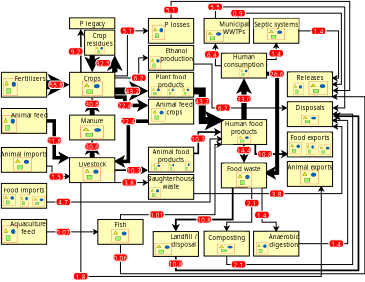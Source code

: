 <?xml version="1.0" encoding="UTF-8"?>
<dia:diagram xmlns:dia="http://www.lysator.liu.se/~alla/dia/">
  <dia:layer name="Background" visible="true" connectable="true" active="true">
    <dia:object type="Standard - ZigZagLine" version="1" id="O0">
      <dia:attribute name="obj_pos">
        <dia:point val="32.447,1.103"/>
      </dia:attribute>
      <dia:attribute name="obj_bb">
        <dia:rectangle val="32.425,0.505;38.934,5.742"/>
      </dia:attribute>
      <dia:attribute name="orth_points">
        <dia:point val="32.447,1.103"/>
        <dia:point val="32.447,0.527"/>
        <dia:point val="38.912,0.527"/>
        <dia:point val="38.912,5.579"/>
        <dia:point val="38.305,5.579"/>
      </dia:attribute>
      <dia:attribute name="orth_orient">
        <dia:enum val="1"/>
        <dia:enum val="0"/>
        <dia:enum val="1"/>
        <dia:enum val="0"/>
      </dia:attribute>
      <dia:attribute name="autorouting">
        <dia:boolean val="false"/>
      </dia:attribute>
      <dia:attribute name="line_width">
        <dia:real val="0.044"/>
      </dia:attribute>
      <dia:attribute name="end_arrow">
        <dia:enum val="22"/>
      </dia:attribute>
      <dia:attribute name="end_arrow_length">
        <dia:real val="0.2"/>
      </dia:attribute>
      <dia:attribute name="end_arrow_width">
        <dia:real val="0.222"/>
      </dia:attribute>
      <dia:connections>
        <dia:connection handle="0" to="O18" connection="1"/>
        <dia:connection handle="1" to="O45" connection="6"/>
      </dia:connections>
    </dia:object>
    <dia:object type="Standard - ZigZagLine" version="1" id="O1">
      <dia:attribute name="obj_pos">
        <dia:point val="34.441,7.405"/>
      </dia:attribute>
      <dia:attribute name="obj_bb">
        <dia:rectangle val="34.398,7.362;36.15,8.096"/>
      </dia:attribute>
      <dia:attribute name="orth_points">
        <dia:point val="34.441,7.405"/>
        <dia:point val="34.441,7.884"/>
        <dia:point val="35.661,7.884"/>
        <dia:point val="35.661,7.884"/>
        <dia:point val="36.106,7.884"/>
      </dia:attribute>
      <dia:attribute name="orth_orient">
        <dia:enum val="1"/>
        <dia:enum val="0"/>
        <dia:enum val="1"/>
        <dia:enum val="0"/>
      </dia:attribute>
      <dia:attribute name="autorouting">
        <dia:boolean val="false"/>
      </dia:attribute>
      <dia:attribute name="line_width">
        <dia:real val="0.087"/>
      </dia:attribute>
      <dia:attribute name="end_arrow">
        <dia:enum val="22"/>
      </dia:attribute>
      <dia:attribute name="end_arrow_length">
        <dia:real val="0.2"/>
      </dia:attribute>
      <dia:attribute name="end_arrow_width">
        <dia:real val="0.222"/>
      </dia:attribute>
      <dia:connections>
        <dia:connection handle="0" to="O112" connection="14"/>
        <dia:connection handle="1" to="O127" connection="9"/>
      </dia:connections>
    </dia:object>
    <dia:object type="Standard - ZigZagLine" version="1" id="O2">
      <dia:attribute name="obj_pos">
        <dia:point val="29.152,6.241"/>
      </dia:attribute>
      <dia:attribute name="obj_bb">
        <dia:rectangle val="27.267,6.151;29.242,8.571"/>
      </dia:attribute>
      <dia:attribute name="orth_points">
        <dia:point val="29.152,6.241"/>
        <dia:point val="28.093,6.241"/>
        <dia:point val="28.093,8.249"/>
        <dia:point val="27.357,8.249"/>
      </dia:attribute>
      <dia:attribute name="orth_orient">
        <dia:enum val="0"/>
        <dia:enum val="1"/>
        <dia:enum val="0"/>
      </dia:attribute>
      <dia:attribute name="autorouting">
        <dia:boolean val="false"/>
      </dia:attribute>
      <dia:attribute name="line_width">
        <dia:real val="0.18"/>
      </dia:attribute>
      <dia:attribute name="end_arrow">
        <dia:enum val="22"/>
      </dia:attribute>
      <dia:attribute name="end_arrow_length">
        <dia:real val="0.2"/>
      </dia:attribute>
      <dia:attribute name="end_arrow_width">
        <dia:real val="0.222"/>
      </dia:attribute>
      <dia:connections>
        <dia:connection handle="0" to="O124" connection="9"/>
        <dia:connection handle="1" to="O105" connection="6"/>
      </dia:connections>
    </dia:object>
    <dia:object type="Standard - ZigZagLine" version="1" id="O3">
      <dia:attribute name="obj_pos">
        <dia:point val="35.007,3.773"/>
      </dia:attribute>
      <dia:attribute name="obj_bb">
        <dia:rectangle val="34.766,3.673;35.633,9.17"/>
      </dia:attribute>
      <dia:attribute name="orth_points">
        <dia:point val="35.007,3.773"/>
        <dia:point val="35.007,3.867"/>
        <dia:point val="35.533,3.867"/>
        <dia:point val="35.533,8.825"/>
        <dia:point val="34.866,8.825"/>
      </dia:attribute>
      <dia:attribute name="orth_orient">
        <dia:enum val="1"/>
        <dia:enum val="0"/>
        <dia:enum val="1"/>
        <dia:enum val="0"/>
      </dia:attribute>
      <dia:attribute name="autorouting">
        <dia:boolean val="false"/>
      </dia:attribute>
      <dia:attribute name="line_width">
        <dia:real val="0.2"/>
      </dia:attribute>
      <dia:attribute name="end_arrow">
        <dia:enum val="22"/>
      </dia:attribute>
      <dia:attribute name="end_arrow_length">
        <dia:real val="0.2"/>
      </dia:attribute>
      <dia:attribute name="end_arrow_width">
        <dia:real val="0.222"/>
      </dia:attribute>
      <dia:connections>
        <dia:connection handle="0" to="O115" connection="10"/>
        <dia:connection handle="1" to="O118" connection="15"/>
      </dia:connections>
    </dia:object>
    <dia:object type="Standard - ZigZagLine" version="1" id="O4">
      <dia:attribute name="obj_pos">
        <dia:point val="27.337,3.978"/>
      </dia:attribute>
      <dia:attribute name="obj_bb">
        <dia:rectangle val="27.316,1.564;29.119,3.999"/>
      </dia:attribute>
      <dia:attribute name="orth_points">
        <dia:point val="27.337,3.978"/>
        <dia:point val="28.046,3.978"/>
        <dia:point val="28.046,1.723"/>
        <dia:point val="29.098,1.723"/>
      </dia:attribute>
      <dia:attribute name="orth_orient">
        <dia:enum val="0"/>
        <dia:enum val="1"/>
        <dia:enum val="0"/>
      </dia:attribute>
      <dia:attribute name="autorouting">
        <dia:boolean val="false"/>
      </dia:attribute>
      <dia:attribute name="line_width">
        <dia:real val="0.041"/>
      </dia:attribute>
      <dia:attribute name="end_arrow">
        <dia:enum val="22"/>
      </dia:attribute>
      <dia:attribute name="end_arrow_length">
        <dia:real val="0.2"/>
      </dia:attribute>
      <dia:attribute name="end_arrow_width">
        <dia:real val="0.222"/>
      </dia:attribute>
      <dia:connections>
        <dia:connection handle="0" to="O68" connection="6"/>
        <dia:connection handle="1" to="O28" connection="7"/>
      </dia:connections>
    </dia:object>
    <dia:object type="Standard - ZigZagLine" version="1" id="O5">
      <dia:attribute name="obj_pos">
        <dia:point val="31.361,9.836"/>
      </dia:attribute>
      <dia:attribute name="obj_bb">
        <dia:rectangle val="31.346,6.363;38.784,9.878"/>
      </dia:attribute>
      <dia:attribute name="orth_points">
        <dia:point val="31.361,9.836"/>
        <dia:point val="31.361,9.863"/>
        <dia:point val="38.769,9.863"/>
        <dia:point val="38.769,6.51"/>
        <dia:point val="38.305,6.51"/>
      </dia:attribute>
      <dia:attribute name="orth_orient">
        <dia:enum val="1"/>
        <dia:enum val="0"/>
        <dia:enum val="1"/>
        <dia:enum val="0"/>
      </dia:attribute>
      <dia:attribute name="autorouting">
        <dia:boolean val="false"/>
      </dia:attribute>
      <dia:attribute name="line_width">
        <dia:real val="0.031"/>
      </dia:attribute>
      <dia:attribute name="end_arrow">
        <dia:enum val="22"/>
      </dia:attribute>
      <dia:attribute name="end_arrow_length">
        <dia:real val="0.2"/>
      </dia:attribute>
      <dia:attribute name="end_arrow_width">
        <dia:real val="0.222"/>
      </dia:attribute>
      <dia:connections>
        <dia:connection handle="0" to="O110" connection="10"/>
        <dia:connection handle="1" to="O45" connection="15"/>
      </dia:connections>
    </dia:object>
    <dia:object type="Flowchart - Box" version="0" id="O6">
      <dia:attribute name="obj_pos">
        <dia:point val="25.907,1.7"/>
      </dia:attribute>
      <dia:attribute name="obj_bb">
        <dia:rectangle val="25.887,1.68;27.436,2.961"/>
      </dia:attribute>
      <dia:attribute name="elem_corner">
        <dia:point val="25.907,1.7"/>
      </dia:attribute>
      <dia:attribute name="elem_width">
        <dia:real val="1.509"/>
      </dia:attribute>
      <dia:attribute name="elem_height">
        <dia:real val="1.241"/>
      </dia:attribute>
      <dia:attribute name="border_width">
        <dia:real val="0.04"/>
      </dia:attribute>
      <dia:attribute name="inner_color">
        <dia:color val="#ffffb9ff"/>
      </dia:attribute>
      <dia:attribute name="show_background">
        <dia:boolean val="false"/>
      </dia:attribute>
      <dia:attribute name="padding">
        <dia:real val="0.5"/>
      </dia:attribute>
      <dia:attribute name="text">
        <dia:composite type="text">
          <dia:attribute name="string">
            <dia:string>##</dia:string>
          </dia:attribute>
          <dia:attribute name="font">
            <dia:font family="sans" style="0" name="Helvetica"/>
          </dia:attribute>
          <dia:attribute name="height">
            <dia:real val="0.201"/>
          </dia:attribute>
          <dia:attribute name="pos">
            <dia:point val="26.936,2.365"/>
          </dia:attribute>
          <dia:attribute name="color">
            <dia:color val="#000000ff"/>
          </dia:attribute>
          <dia:attribute name="alignment">
            <dia:enum val="2"/>
          </dia:attribute>
        </dia:composite>
      </dia:attribute>
    </dia:object>
    <dia:object type="Flowchart - Box" version="0" id="O7">
      <dia:attribute name="obj_pos">
        <dia:point val="25.978,1.74"/>
      </dia:attribute>
      <dia:attribute name="obj_bb">
        <dia:rectangle val="25.978,1.74;27.348,2.528"/>
      </dia:attribute>
      <dia:attribute name="elem_corner">
        <dia:point val="25.978,1.74"/>
      </dia:attribute>
      <dia:attribute name="elem_width">
        <dia:real val="1.369"/>
      </dia:attribute>
      <dia:attribute name="elem_height">
        <dia:real val="0.788"/>
      </dia:attribute>
      <dia:attribute name="border_width">
        <dia:real val="1.175e-38"/>
      </dia:attribute>
      <dia:attribute name="border_color">
        <dia:color val="#ffffb9ff"/>
      </dia:attribute>
      <dia:attribute name="inner_color">
        <dia:color val="#ffffb9ff"/>
      </dia:attribute>
      <dia:attribute name="show_background">
        <dia:boolean val="false"/>
      </dia:attribute>
      <dia:attribute name="padding">
        <dia:real val="0"/>
      </dia:attribute>
      <dia:attribute name="text">
        <dia:composite type="text">
          <dia:attribute name="string">
            <dia:string>#Crop
residues#</dia:string>
          </dia:attribute>
          <dia:attribute name="font">
            <dia:font family="sans" style="0" name="Helvetica"/>
          </dia:attribute>
          <dia:attribute name="height">
            <dia:real val="0.388"/>
          </dia:attribute>
          <dia:attribute name="pos">
            <dia:point val="26.663,2.027"/>
          </dia:attribute>
          <dia:attribute name="color">
            <dia:color val="#000000ff"/>
          </dia:attribute>
          <dia:attribute name="alignment">
            <dia:enum val="1"/>
          </dia:attribute>
        </dia:composite>
      </dia:attribute>
      <dia:attribute name="text_fitting">
        <dia:enum val="0"/>
      </dia:attribute>
    </dia:object>
    <dia:object type="Standard - Text" version="1" id="O8">
      <dia:attribute name="obj_pos">
        <dia:point val="26.662,2.32"/>
      </dia:attribute>
      <dia:attribute name="obj_bb">
        <dia:rectangle val="26.662,1.741;26.662,2.456"/>
      </dia:attribute>
      <dia:attribute name="text">
        <dia:composite type="text">
          <dia:attribute name="string">
            <dia:string>##</dia:string>
          </dia:attribute>
          <dia:attribute name="font">
            <dia:font family="sans" style="0" name="Helvetica"/>
          </dia:attribute>
          <dia:attribute name="height">
            <dia:real val="0.8"/>
          </dia:attribute>
          <dia:attribute name="pos">
            <dia:point val="26.662,2.32"/>
          </dia:attribute>
          <dia:attribute name="color">
            <dia:color val="#000000ff"/>
          </dia:attribute>
          <dia:attribute name="alignment">
            <dia:enum val="0"/>
          </dia:attribute>
        </dia:composite>
      </dia:attribute>
      <dia:attribute name="valign">
        <dia:enum val="3"/>
      </dia:attribute>
      <dia:connections>
        <dia:connection handle="0" to="O6" connection="16"/>
      </dia:connections>
    </dia:object>
    <dia:object type="Standard - Text" version="1" id="O9">
      <dia:attribute name="obj_pos">
        <dia:point val="22.877,4.419"/>
      </dia:attribute>
      <dia:attribute name="obj_bb">
        <dia:rectangle val="22.877,3.839;22.877,4.554"/>
      </dia:attribute>
      <dia:attribute name="text">
        <dia:composite type="text">
          <dia:attribute name="string">
            <dia:string>##</dia:string>
          </dia:attribute>
          <dia:attribute name="font">
            <dia:font family="sans" style="0" name="Helvetica"/>
          </dia:attribute>
          <dia:attribute name="height">
            <dia:real val="0.8"/>
          </dia:attribute>
          <dia:attribute name="pos">
            <dia:point val="22.877,4.419"/>
          </dia:attribute>
          <dia:attribute name="color">
            <dia:color val="#000000ff"/>
          </dia:attribute>
          <dia:attribute name="alignment">
            <dia:enum val="0"/>
          </dia:attribute>
        </dia:composite>
      </dia:attribute>
      <dia:attribute name="valign">
        <dia:enum val="3"/>
      </dia:attribute>
    </dia:object>
    <dia:object type="Standard - Text" version="1" id="O10">
      <dia:attribute name="obj_pos">
        <dia:point val="22.877,10.126"/>
      </dia:attribute>
      <dia:attribute name="obj_bb">
        <dia:rectangle val="22.877,9.546;22.877,10.261"/>
      </dia:attribute>
      <dia:attribute name="text">
        <dia:composite type="text">
          <dia:attribute name="string">
            <dia:string>##</dia:string>
          </dia:attribute>
          <dia:attribute name="font">
            <dia:font family="sans" style="0" name="Helvetica"/>
          </dia:attribute>
          <dia:attribute name="height">
            <dia:real val="0.8"/>
          </dia:attribute>
          <dia:attribute name="pos">
            <dia:point val="22.877,10.126"/>
          </dia:attribute>
          <dia:attribute name="color">
            <dia:color val="#000000ff"/>
          </dia:attribute>
          <dia:attribute name="alignment">
            <dia:enum val="0"/>
          </dia:attribute>
        </dia:composite>
      </dia:attribute>
      <dia:attribute name="valign">
        <dia:enum val="3"/>
      </dia:attribute>
    </dia:object>
    <dia:object type="Standard - Text" version="1" id="O11">
      <dia:attribute name="obj_pos">
        <dia:point val="22.877,6.227"/>
      </dia:attribute>
      <dia:attribute name="obj_bb">
        <dia:rectangle val="22.877,5.648;22.877,6.363"/>
      </dia:attribute>
      <dia:attribute name="text">
        <dia:composite type="text">
          <dia:attribute name="string">
            <dia:string>##</dia:string>
          </dia:attribute>
          <dia:attribute name="font">
            <dia:font family="sans" style="0" name="Helvetica"/>
          </dia:attribute>
          <dia:attribute name="height">
            <dia:real val="0.8"/>
          </dia:attribute>
          <dia:attribute name="pos">
            <dia:point val="22.877,6.227"/>
          </dia:attribute>
          <dia:attribute name="color">
            <dia:color val="#000000ff"/>
          </dia:attribute>
          <dia:attribute name="alignment">
            <dia:enum val="0"/>
          </dia:attribute>
        </dia:composite>
      </dia:attribute>
      <dia:attribute name="valign">
        <dia:enum val="3"/>
      </dia:attribute>
    </dia:object>
    <dia:object type="Standard - Text" version="1" id="O12">
      <dia:attribute name="obj_pos">
        <dia:point val="22.877,8.176"/>
      </dia:attribute>
      <dia:attribute name="obj_bb">
        <dia:rectangle val="22.877,7.596;22.877,8.311"/>
      </dia:attribute>
      <dia:attribute name="text">
        <dia:composite type="text">
          <dia:attribute name="string">
            <dia:string>##</dia:string>
          </dia:attribute>
          <dia:attribute name="font">
            <dia:font family="sans" style="0" name="Helvetica"/>
          </dia:attribute>
          <dia:attribute name="height">
            <dia:real val="0.8"/>
          </dia:attribute>
          <dia:attribute name="pos">
            <dia:point val="22.877,8.176"/>
          </dia:attribute>
          <dia:attribute name="color">
            <dia:color val="#000000ff"/>
          </dia:attribute>
          <dia:attribute name="alignment">
            <dia:enum val="0"/>
          </dia:attribute>
        </dia:composite>
      </dia:attribute>
      <dia:attribute name="valign">
        <dia:enum val="3"/>
      </dia:attribute>
    </dia:object>
    <dia:object type="Standard - Text" version="1" id="O13">
      <dia:attribute name="obj_pos">
        <dia:point val="27.699,11.775"/>
      </dia:attribute>
      <dia:attribute name="obj_bb">
        <dia:rectangle val="27.699,11.196;27.699,11.911"/>
      </dia:attribute>
      <dia:attribute name="text">
        <dia:composite type="text">
          <dia:attribute name="string">
            <dia:string>##</dia:string>
          </dia:attribute>
          <dia:attribute name="font">
            <dia:font family="sans" style="0" name="Helvetica"/>
          </dia:attribute>
          <dia:attribute name="height">
            <dia:real val="0.8"/>
          </dia:attribute>
          <dia:attribute name="pos">
            <dia:point val="27.699,11.775"/>
          </dia:attribute>
          <dia:attribute name="color">
            <dia:color val="#000000ff"/>
          </dia:attribute>
          <dia:attribute name="alignment">
            <dia:enum val="0"/>
          </dia:attribute>
        </dia:composite>
      </dia:attribute>
      <dia:attribute name="valign">
        <dia:enum val="3"/>
      </dia:attribute>
      <dia:connections>
        <dia:connection handle="0" to="O97" connection="16"/>
      </dia:connections>
    </dia:object>
    <dia:object type="Standard - Text" version="1" id="O14">
      <dia:attribute name="obj_pos">
        <dia:point val="26.285,8.69"/>
      </dia:attribute>
      <dia:attribute name="obj_bb">
        <dia:rectangle val="26.285,8.111;26.285,8.826"/>
      </dia:attribute>
      <dia:attribute name="text">
        <dia:composite type="text">
          <dia:attribute name="string">
            <dia:string>##</dia:string>
          </dia:attribute>
          <dia:attribute name="font">
            <dia:font family="sans" style="0" name="Helvetica"/>
          </dia:attribute>
          <dia:attribute name="height">
            <dia:real val="0.8"/>
          </dia:attribute>
          <dia:attribute name="pos">
            <dia:point val="26.285,8.69"/>
          </dia:attribute>
          <dia:attribute name="color">
            <dia:color val="#000000ff"/>
          </dia:attribute>
          <dia:attribute name="alignment">
            <dia:enum val="0"/>
          </dia:attribute>
        </dia:composite>
      </dia:attribute>
      <dia:attribute name="valign">
        <dia:enum val="3"/>
      </dia:attribute>
      <dia:connections>
        <dia:connection handle="0" to="O104" connection="16"/>
      </dia:connections>
    </dia:object>
    <dia:object type="Standard - Text" version="1" id="O15">
      <dia:attribute name="obj_pos">
        <dia:point val="30.32,3.546"/>
      </dia:attribute>
      <dia:attribute name="obj_bb">
        <dia:rectangle val="30.32,2.967;30.32,3.682"/>
      </dia:attribute>
      <dia:attribute name="text">
        <dia:composite type="text">
          <dia:attribute name="string">
            <dia:string>##</dia:string>
          </dia:attribute>
          <dia:attribute name="font">
            <dia:font family="sans" style="0" name="Helvetica"/>
          </dia:attribute>
          <dia:attribute name="height">
            <dia:real val="0.8"/>
          </dia:attribute>
          <dia:attribute name="pos">
            <dia:point val="30.32,3.546"/>
          </dia:attribute>
          <dia:attribute name="color">
            <dia:color val="#000000ff"/>
          </dia:attribute>
          <dia:attribute name="alignment">
            <dia:enum val="0"/>
          </dia:attribute>
        </dia:composite>
      </dia:attribute>
      <dia:attribute name="valign">
        <dia:enum val="3"/>
      </dia:attribute>
    </dia:object>
    <dia:object type="Standard - Text" version="1" id="O16">
      <dia:attribute name="obj_pos">
        <dia:point val="30.23,5.764"/>
      </dia:attribute>
      <dia:attribute name="obj_bb">
        <dia:rectangle val="30.23,5.184;30.23,5.899"/>
      </dia:attribute>
      <dia:attribute name="text">
        <dia:composite type="text">
          <dia:attribute name="string">
            <dia:string>##</dia:string>
          </dia:attribute>
          <dia:attribute name="font">
            <dia:font family="sans" style="0" name="Helvetica"/>
          </dia:attribute>
          <dia:attribute name="height">
            <dia:real val="0.8"/>
          </dia:attribute>
          <dia:attribute name="pos">
            <dia:point val="30.23,5.764"/>
          </dia:attribute>
          <dia:attribute name="color">
            <dia:color val="#000000ff"/>
          </dia:attribute>
          <dia:attribute name="alignment">
            <dia:enum val="0"/>
          </dia:attribute>
        </dia:composite>
      </dia:attribute>
      <dia:attribute name="valign">
        <dia:enum val="3"/>
      </dia:attribute>
      <dia:connections>
        <dia:connection handle="0" to="O108" connection="16"/>
      </dia:connections>
    </dia:object>
    <dia:object type="Standard - Text" version="1" id="O17">
      <dia:attribute name="obj_pos">
        <dia:point val="30.23,8.162"/>
      </dia:attribute>
      <dia:attribute name="obj_bb">
        <dia:rectangle val="30.23,7.583;30.23,8.298"/>
      </dia:attribute>
      <dia:attribute name="text">
        <dia:composite type="text">
          <dia:attribute name="string">
            <dia:string>##</dia:string>
          </dia:attribute>
          <dia:attribute name="font">
            <dia:font family="sans" style="0" name="Helvetica"/>
          </dia:attribute>
          <dia:attribute name="height">
            <dia:real val="0.8"/>
          </dia:attribute>
          <dia:attribute name="pos">
            <dia:point val="30.23,8.162"/>
          </dia:attribute>
          <dia:attribute name="color">
            <dia:color val="#000000ff"/>
          </dia:attribute>
          <dia:attribute name="alignment">
            <dia:enum val="0"/>
          </dia:attribute>
        </dia:composite>
      </dia:attribute>
      <dia:attribute name="valign">
        <dia:enum val="3"/>
      </dia:attribute>
      <dia:connections>
        <dia:connection handle="0" to="O106" connection="16"/>
      </dia:connections>
    </dia:object>
    <dia:object type="Flowchart - Box" version="0" id="O18">
      <dia:attribute name="obj_pos">
        <dia:point val="31.881,1.103"/>
      </dia:attribute>
      <dia:attribute name="obj_bb">
        <dia:rectangle val="31.861,1.083;34.163,2.364"/>
      </dia:attribute>
      <dia:attribute name="elem_corner">
        <dia:point val="31.881,1.103"/>
      </dia:attribute>
      <dia:attribute name="elem_width">
        <dia:real val="2.262"/>
      </dia:attribute>
      <dia:attribute name="elem_height">
        <dia:real val="1.241"/>
      </dia:attribute>
      <dia:attribute name="border_width">
        <dia:real val="0.04"/>
      </dia:attribute>
      <dia:attribute name="inner_color">
        <dia:color val="#ffffb9ff"/>
      </dia:attribute>
      <dia:attribute name="show_background">
        <dia:boolean val="false"/>
      </dia:attribute>
      <dia:attribute name="padding">
        <dia:real val="0.5"/>
      </dia:attribute>
      <dia:attribute name="text">
        <dia:composite type="text">
          <dia:attribute name="string">
            <dia:string>##</dia:string>
          </dia:attribute>
          <dia:attribute name="font">
            <dia:font family="sans" style="0" name="Helvetica"/>
          </dia:attribute>
          <dia:attribute name="height">
            <dia:real val="0.201"/>
          </dia:attribute>
          <dia:attribute name="pos">
            <dia:point val="33.663,1.768"/>
          </dia:attribute>
          <dia:attribute name="color">
            <dia:color val="#000000ff"/>
          </dia:attribute>
          <dia:attribute name="alignment">
            <dia:enum val="2"/>
          </dia:attribute>
        </dia:composite>
      </dia:attribute>
    </dia:object>
    <dia:object type="Flowchart - Box" version="0" id="O19">
      <dia:attribute name="obj_pos">
        <dia:point val="32.708,1.171"/>
      </dia:attribute>
      <dia:attribute name="obj_bb">
        <dia:rectangle val="32.708,1.171;34.065,1.959"/>
      </dia:attribute>
      <dia:attribute name="elem_corner">
        <dia:point val="32.708,1.171"/>
      </dia:attribute>
      <dia:attribute name="elem_width">
        <dia:real val="1.357"/>
      </dia:attribute>
      <dia:attribute name="elem_height">
        <dia:real val="0.788"/>
      </dia:attribute>
      <dia:attribute name="border_width">
        <dia:real val="1.175e-38"/>
      </dia:attribute>
      <dia:attribute name="border_color">
        <dia:color val="#ffffb9ff"/>
      </dia:attribute>
      <dia:attribute name="inner_color">
        <dia:color val="#ffffb9ff"/>
      </dia:attribute>
      <dia:attribute name="show_background">
        <dia:boolean val="false"/>
      </dia:attribute>
      <dia:attribute name="padding">
        <dia:real val="0"/>
      </dia:attribute>
      <dia:attribute name="text">
        <dia:composite type="text">
          <dia:attribute name="string">
            <dia:string>#Municipal
WWTPs#</dia:string>
          </dia:attribute>
          <dia:attribute name="font">
            <dia:font family="sans" style="0" name="Helvetica"/>
          </dia:attribute>
          <dia:attribute name="height">
            <dia:real val="0.388"/>
          </dia:attribute>
          <dia:attribute name="pos">
            <dia:point val="33.387,1.458"/>
          </dia:attribute>
          <dia:attribute name="color">
            <dia:color val="#000000ff"/>
          </dia:attribute>
          <dia:attribute name="alignment">
            <dia:enum val="1"/>
          </dia:attribute>
        </dia:composite>
      </dia:attribute>
      <dia:attribute name="text_fitting">
        <dia:enum val="0"/>
      </dia:attribute>
    </dia:object>
    <dia:object type="Standard - Text" version="1" id="O20">
      <dia:attribute name="obj_pos">
        <dia:point val="33.012,1.723"/>
      </dia:attribute>
      <dia:attribute name="obj_bb">
        <dia:rectangle val="33.012,1.144;33.012,1.859"/>
      </dia:attribute>
      <dia:attribute name="text">
        <dia:composite type="text">
          <dia:attribute name="string">
            <dia:string>##</dia:string>
          </dia:attribute>
          <dia:attribute name="font">
            <dia:font family="sans" style="0" name="Helvetica"/>
          </dia:attribute>
          <dia:attribute name="height">
            <dia:real val="0.8"/>
          </dia:attribute>
          <dia:attribute name="pos">
            <dia:point val="33.012,1.723"/>
          </dia:attribute>
          <dia:attribute name="color">
            <dia:color val="#000000ff"/>
          </dia:attribute>
          <dia:attribute name="alignment">
            <dia:enum val="0"/>
          </dia:attribute>
        </dia:composite>
      </dia:attribute>
      <dia:attribute name="valign">
        <dia:enum val="3"/>
      </dia:attribute>
      <dia:connections>
        <dia:connection handle="0" to="O18" connection="16"/>
      </dia:connections>
    </dia:object>
    <dia:object type="Flowchart - Box" version="0" id="O21">
      <dia:attribute name="obj_pos">
        <dia:point val="34.355,1.103"/>
      </dia:attribute>
      <dia:attribute name="obj_bb">
        <dia:rectangle val="34.334,1.083;36.637,2.364"/>
      </dia:attribute>
      <dia:attribute name="elem_corner">
        <dia:point val="34.355,1.103"/>
      </dia:attribute>
      <dia:attribute name="elem_width">
        <dia:real val="2.262"/>
      </dia:attribute>
      <dia:attribute name="elem_height">
        <dia:real val="1.241"/>
      </dia:attribute>
      <dia:attribute name="border_width">
        <dia:real val="0.04"/>
      </dia:attribute>
      <dia:attribute name="inner_color">
        <dia:color val="#ffffb9ff"/>
      </dia:attribute>
      <dia:attribute name="show_background">
        <dia:boolean val="false"/>
      </dia:attribute>
      <dia:attribute name="padding">
        <dia:real val="0.5"/>
      </dia:attribute>
      <dia:attribute name="text">
        <dia:composite type="text">
          <dia:attribute name="string">
            <dia:string>##</dia:string>
          </dia:attribute>
          <dia:attribute name="font">
            <dia:font family="sans" style="0" name="Helvetica"/>
          </dia:attribute>
          <dia:attribute name="height">
            <dia:real val="0.201"/>
          </dia:attribute>
          <dia:attribute name="pos">
            <dia:point val="36.137,1.768"/>
          </dia:attribute>
          <dia:attribute name="color">
            <dia:color val="#000000ff"/>
          </dia:attribute>
          <dia:attribute name="alignment">
            <dia:enum val="2"/>
          </dia:attribute>
        </dia:composite>
      </dia:attribute>
    </dia:object>
    <dia:object type="Flowchart - Box" version="0" id="O22">
      <dia:attribute name="obj_pos">
        <dia:point val="34.387,1.136"/>
      </dia:attribute>
      <dia:attribute name="obj_bb">
        <dia:rectangle val="34.387,1.136;36.585,1.615"/>
      </dia:attribute>
      <dia:attribute name="elem_corner">
        <dia:point val="34.387,1.136"/>
      </dia:attribute>
      <dia:attribute name="elem_width">
        <dia:real val="2.198"/>
      </dia:attribute>
      <dia:attribute name="elem_height">
        <dia:real val="0.479"/>
      </dia:attribute>
      <dia:attribute name="border_width">
        <dia:real val="1.175e-38"/>
      </dia:attribute>
      <dia:attribute name="border_color">
        <dia:color val="#ffffb9ff"/>
      </dia:attribute>
      <dia:attribute name="inner_color">
        <dia:color val="#ffffb9ff"/>
      </dia:attribute>
      <dia:attribute name="show_background">
        <dia:boolean val="false"/>
      </dia:attribute>
      <dia:attribute name="padding">
        <dia:real val="0.2"/>
      </dia:attribute>
      <dia:attribute name="text">
        <dia:composite type="text">
          <dia:attribute name="string">
            <dia:string>#Septic systems#</dia:string>
          </dia:attribute>
          <dia:attribute name="font">
            <dia:font family="sans" style="0" name="Helvetica"/>
          </dia:attribute>
          <dia:attribute name="height">
            <dia:real val="0.388"/>
          </dia:attribute>
          <dia:attribute name="pos">
            <dia:point val="35.486,1.463"/>
          </dia:attribute>
          <dia:attribute name="color">
            <dia:color val="#000000ff"/>
          </dia:attribute>
          <dia:attribute name="alignment">
            <dia:enum val="1"/>
          </dia:attribute>
        </dia:composite>
      </dia:attribute>
      <dia:attribute name="text_fitting">
        <dia:enum val="0"/>
      </dia:attribute>
    </dia:object>
    <dia:object type="Standard - Text" version="1" id="O23">
      <dia:attribute name="obj_pos">
        <dia:point val="35.486,1.723"/>
      </dia:attribute>
      <dia:attribute name="obj_bb">
        <dia:rectangle val="35.486,1.144;35.486,1.859"/>
      </dia:attribute>
      <dia:attribute name="text">
        <dia:composite type="text">
          <dia:attribute name="string">
            <dia:string>##</dia:string>
          </dia:attribute>
          <dia:attribute name="font">
            <dia:font family="sans" style="0" name="Helvetica"/>
          </dia:attribute>
          <dia:attribute name="height">
            <dia:real val="0.8"/>
          </dia:attribute>
          <dia:attribute name="pos">
            <dia:point val="35.486,1.723"/>
          </dia:attribute>
          <dia:attribute name="color">
            <dia:color val="#000000ff"/>
          </dia:attribute>
          <dia:attribute name="alignment">
            <dia:enum val="0"/>
          </dia:attribute>
        </dia:composite>
      </dia:attribute>
      <dia:attribute name="valign">
        <dia:enum val="3"/>
      </dia:attribute>
      <dia:connections>
        <dia:connection handle="0" to="O21" connection="16"/>
      </dia:connections>
    </dia:object>
    <dia:object type="Standard - Text" version="1" id="O24">
      <dia:attribute name="obj_pos">
        <dia:point val="33.415,6.222"/>
      </dia:attribute>
      <dia:attribute name="obj_bb">
        <dia:rectangle val="33.415,5.643;33.415,6.358"/>
      </dia:attribute>
      <dia:attribute name="text">
        <dia:composite type="text">
          <dia:attribute name="string">
            <dia:string>##</dia:string>
          </dia:attribute>
          <dia:attribute name="font">
            <dia:font family="sans" style="0" name="Helvetica"/>
          </dia:attribute>
          <dia:attribute name="height">
            <dia:real val="0.8"/>
          </dia:attribute>
          <dia:attribute name="pos">
            <dia:point val="33.415,6.222"/>
          </dia:attribute>
          <dia:attribute name="color">
            <dia:color val="#000000ff"/>
          </dia:attribute>
          <dia:attribute name="alignment">
            <dia:enum val="0"/>
          </dia:attribute>
        </dia:composite>
      </dia:attribute>
      <dia:attribute name="valign">
        <dia:enum val="3"/>
      </dia:attribute>
    </dia:object>
    <dia:object type="Standard - Text" version="1" id="O25">
      <dia:attribute name="obj_pos">
        <dia:point val="35.068,3.976"/>
      </dia:attribute>
      <dia:attribute name="obj_bb">
        <dia:rectangle val="35.068,3.397;35.068,4.112"/>
      </dia:attribute>
      <dia:attribute name="text">
        <dia:composite type="text">
          <dia:attribute name="string">
            <dia:string>##</dia:string>
          </dia:attribute>
          <dia:attribute name="font">
            <dia:font family="sans" style="0" name="Helvetica"/>
          </dia:attribute>
          <dia:attribute name="height">
            <dia:real val="0.8"/>
          </dia:attribute>
          <dia:attribute name="pos">
            <dia:point val="35.068,3.976"/>
          </dia:attribute>
          <dia:attribute name="color">
            <dia:color val="#000000ff"/>
          </dia:attribute>
          <dia:attribute name="alignment">
            <dia:enum val="0"/>
          </dia:attribute>
        </dia:composite>
      </dia:attribute>
      <dia:attribute name="valign">
        <dia:enum val="3"/>
      </dia:attribute>
    </dia:object>
    <dia:object type="Standard - Text" version="1" id="O26">
      <dia:attribute name="obj_pos">
        <dia:point val="33.875,3.463"/>
      </dia:attribute>
      <dia:attribute name="obj_bb">
        <dia:rectangle val="33.875,2.884;33.875,3.599"/>
      </dia:attribute>
      <dia:attribute name="text">
        <dia:composite type="text">
          <dia:attribute name="string">
            <dia:string>##</dia:string>
          </dia:attribute>
          <dia:attribute name="font">
            <dia:font family="sans" style="0" name="Helvetica"/>
          </dia:attribute>
          <dia:attribute name="height">
            <dia:real val="0.8"/>
          </dia:attribute>
          <dia:attribute name="pos">
            <dia:point val="33.875,3.463"/>
          </dia:attribute>
          <dia:attribute name="color">
            <dia:color val="#000000ff"/>
          </dia:attribute>
          <dia:attribute name="alignment">
            <dia:enum val="0"/>
          </dia:attribute>
        </dia:composite>
      </dia:attribute>
      <dia:attribute name="valign">
        <dia:enum val="3"/>
      </dia:attribute>
      <dia:connections>
        <dia:connection handle="0" to="O115" connection="16"/>
      </dia:connections>
    </dia:object>
    <dia:object type="Standard - Text" version="1" id="O27">
      <dia:attribute name="obj_pos">
        <dia:point val="33.876,8.955"/>
      </dia:attribute>
      <dia:attribute name="obj_bb">
        <dia:rectangle val="33.876,8.375;33.876,9.09"/>
      </dia:attribute>
      <dia:attribute name="text">
        <dia:composite type="text">
          <dia:attribute name="string">
            <dia:string>##</dia:string>
          </dia:attribute>
          <dia:attribute name="font">
            <dia:font family="sans" style="0" name="Helvetica"/>
          </dia:attribute>
          <dia:attribute name="height">
            <dia:real val="0.8"/>
          </dia:attribute>
          <dia:attribute name="pos">
            <dia:point val="33.876,8.955"/>
          </dia:attribute>
          <dia:attribute name="color">
            <dia:color val="#000000ff"/>
          </dia:attribute>
          <dia:attribute name="alignment">
            <dia:enum val="0"/>
          </dia:attribute>
        </dia:composite>
      </dia:attribute>
      <dia:attribute name="valign">
        <dia:enum val="3"/>
      </dia:attribute>
      <dia:connections>
        <dia:connection handle="0" to="O117" connection="16"/>
      </dia:connections>
    </dia:object>
    <dia:object type="Flowchart - Box" version="0" id="O28">
      <dia:attribute name="obj_pos">
        <dia:point val="29.098,1.103"/>
      </dia:attribute>
      <dia:attribute name="obj_bb">
        <dia:rectangle val="29.078,1.083;31.38,2.364"/>
      </dia:attribute>
      <dia:attribute name="elem_corner">
        <dia:point val="29.098,1.103"/>
      </dia:attribute>
      <dia:attribute name="elem_width">
        <dia:real val="2.262"/>
      </dia:attribute>
      <dia:attribute name="elem_height">
        <dia:real val="1.241"/>
      </dia:attribute>
      <dia:attribute name="border_width">
        <dia:real val="0.04"/>
      </dia:attribute>
      <dia:attribute name="inner_color">
        <dia:color val="#ffffb9ff"/>
      </dia:attribute>
      <dia:attribute name="show_background">
        <dia:boolean val="false"/>
      </dia:attribute>
      <dia:attribute name="padding">
        <dia:real val="0.5"/>
      </dia:attribute>
      <dia:attribute name="text">
        <dia:composite type="text">
          <dia:attribute name="string">
            <dia:string>##</dia:string>
          </dia:attribute>
          <dia:attribute name="font">
            <dia:font family="sans" style="0" name="Helvetica"/>
          </dia:attribute>
          <dia:attribute name="height">
            <dia:real val="0.201"/>
          </dia:attribute>
          <dia:attribute name="pos">
            <dia:point val="30.88,1.768"/>
          </dia:attribute>
          <dia:attribute name="color">
            <dia:color val="#000000ff"/>
          </dia:attribute>
          <dia:attribute name="alignment">
            <dia:enum val="2"/>
          </dia:attribute>
        </dia:composite>
      </dia:attribute>
    </dia:object>
    <dia:object type="Flowchart - Box" version="0" id="O29">
      <dia:attribute name="obj_pos">
        <dia:point val="29.845,1.177"/>
      </dia:attribute>
      <dia:attribute name="obj_bb">
        <dia:rectangle val="29.845,1.177;31.222,1.61"/>
      </dia:attribute>
      <dia:attribute name="elem_corner">
        <dia:point val="29.845,1.177"/>
      </dia:attribute>
      <dia:attribute name="elem_width">
        <dia:real val="1.377"/>
      </dia:attribute>
      <dia:attribute name="elem_height">
        <dia:real val="0.433"/>
      </dia:attribute>
      <dia:attribute name="border_width">
        <dia:real val="1.175e-38"/>
      </dia:attribute>
      <dia:attribute name="border_color">
        <dia:color val="#ffffb9ff"/>
      </dia:attribute>
      <dia:attribute name="inner_color">
        <dia:color val="#ffffb9ff"/>
      </dia:attribute>
      <dia:attribute name="show_background">
        <dia:boolean val="false"/>
      </dia:attribute>
      <dia:attribute name="padding">
        <dia:real val="0.2"/>
      </dia:attribute>
      <dia:attribute name="text">
        <dia:composite type="text">
          <dia:attribute name="string">
            <dia:string>#P losses#</dia:string>
          </dia:attribute>
          <dia:attribute name="font">
            <dia:font family="sans" style="0" name="Helvetica"/>
          </dia:attribute>
          <dia:attribute name="height">
            <dia:real val="0.388"/>
          </dia:attribute>
          <dia:attribute name="pos">
            <dia:point val="30.534,1.48"/>
          </dia:attribute>
          <dia:attribute name="color">
            <dia:color val="#000000ff"/>
          </dia:attribute>
          <dia:attribute name="alignment">
            <dia:enum val="1"/>
          </dia:attribute>
        </dia:composite>
      </dia:attribute>
      <dia:attribute name="text_fitting">
        <dia:enum val="0"/>
      </dia:attribute>
    </dia:object>
    <dia:object type="Flowchart - Box" version="0" id="O30">
      <dia:attribute name="obj_pos">
        <dia:point val="25.154,1.076"/>
      </dia:attribute>
      <dia:attribute name="obj_bb">
        <dia:rectangle val="25.134,1.056;27.436,1.641"/>
      </dia:attribute>
      <dia:attribute name="elem_corner">
        <dia:point val="25.154,1.076"/>
      </dia:attribute>
      <dia:attribute name="elem_width">
        <dia:real val="2.262"/>
      </dia:attribute>
      <dia:attribute name="elem_height">
        <dia:real val="0.545"/>
      </dia:attribute>
      <dia:attribute name="border_width">
        <dia:real val="0.04"/>
      </dia:attribute>
      <dia:attribute name="inner_color">
        <dia:color val="#ffffb9ff"/>
      </dia:attribute>
      <dia:attribute name="show_background">
        <dia:boolean val="false"/>
      </dia:attribute>
      <dia:attribute name="padding">
        <dia:real val="0.5"/>
      </dia:attribute>
      <dia:attribute name="text">
        <dia:composite type="text">
          <dia:attribute name="string">
            <dia:string>##</dia:string>
          </dia:attribute>
          <dia:attribute name="font">
            <dia:font family="sans" style="0" name="Helvetica"/>
          </dia:attribute>
          <dia:attribute name="height">
            <dia:real val="0.201"/>
          </dia:attribute>
          <dia:attribute name="pos">
            <dia:point val="26.936,1.394"/>
          </dia:attribute>
          <dia:attribute name="color">
            <dia:color val="#000000ff"/>
          </dia:attribute>
          <dia:attribute name="alignment">
            <dia:enum val="2"/>
          </dia:attribute>
        </dia:composite>
      </dia:attribute>
      <dia:attribute name="text_fitting">
        <dia:enum val="0"/>
      </dia:attribute>
    </dia:object>
    <dia:object type="Flowchart - Box" version="0" id="O31">
      <dia:attribute name="obj_pos">
        <dia:point val="25.233,1.145"/>
      </dia:attribute>
      <dia:attribute name="obj_bb">
        <dia:rectangle val="25.233,1.145;27.331,1.529"/>
      </dia:attribute>
      <dia:attribute name="elem_corner">
        <dia:point val="25.233,1.145"/>
      </dia:attribute>
      <dia:attribute name="elem_width">
        <dia:real val="2.098"/>
      </dia:attribute>
      <dia:attribute name="elem_height">
        <dia:real val="0.384"/>
      </dia:attribute>
      <dia:attribute name="border_width">
        <dia:real val="1.175e-38"/>
      </dia:attribute>
      <dia:attribute name="border_color">
        <dia:color val="#ffffb9ff"/>
      </dia:attribute>
      <dia:attribute name="inner_color">
        <dia:color val="#ffffb9ff"/>
      </dia:attribute>
      <dia:attribute name="show_background">
        <dia:boolean val="false"/>
      </dia:attribute>
      <dia:attribute name="padding">
        <dia:real val="0.2"/>
      </dia:attribute>
      <dia:attribute name="text">
        <dia:composite type="text">
          <dia:attribute name="string">
            <dia:string>#P legacy#</dia:string>
          </dia:attribute>
          <dia:attribute name="font">
            <dia:font family="sans" style="0" name="Helvetica"/>
          </dia:attribute>
          <dia:attribute name="height">
            <dia:real val="0.388"/>
          </dia:attribute>
          <dia:attribute name="pos">
            <dia:point val="26.282,1.424"/>
          </dia:attribute>
          <dia:attribute name="color">
            <dia:color val="#000000ff"/>
          </dia:attribute>
          <dia:attribute name="alignment">
            <dia:enum val="1"/>
          </dia:attribute>
        </dia:composite>
      </dia:attribute>
      <dia:attribute name="text_fitting">
        <dia:enum val="0"/>
      </dia:attribute>
    </dia:object>
    <dia:object type="Standard - Text" version="1" id="O32">
      <dia:attribute name="obj_pos">
        <dia:point val="26.285,1.349"/>
      </dia:attribute>
      <dia:attribute name="obj_bb">
        <dia:rectangle val="26.285,0.769;26.285,1.484"/>
      </dia:attribute>
      <dia:attribute name="text">
        <dia:composite type="text">
          <dia:attribute name="string">
            <dia:string>##</dia:string>
          </dia:attribute>
          <dia:attribute name="font">
            <dia:font family="sans" style="0" name="Helvetica"/>
          </dia:attribute>
          <dia:attribute name="height">
            <dia:real val="0.8"/>
          </dia:attribute>
          <dia:attribute name="pos">
            <dia:point val="26.285,1.349"/>
          </dia:attribute>
          <dia:attribute name="color">
            <dia:color val="#000000ff"/>
          </dia:attribute>
          <dia:attribute name="alignment">
            <dia:enum val="0"/>
          </dia:attribute>
        </dia:composite>
      </dia:attribute>
      <dia:attribute name="valign">
        <dia:enum val="3"/>
      </dia:attribute>
      <dia:connections>
        <dia:connection handle="0" to="O30" connection="16"/>
      </dia:connections>
    </dia:object>
    <dia:object type="Flowchart - Box" version="0" id="O33">
      <dia:attribute name="obj_pos">
        <dia:point val="29.336,11.761"/>
      </dia:attribute>
      <dia:attribute name="obj_bb">
        <dia:rectangle val="29.316,11.741;31.619,13.022"/>
      </dia:attribute>
      <dia:attribute name="elem_corner">
        <dia:point val="29.336,11.761"/>
      </dia:attribute>
      <dia:attribute name="elem_width">
        <dia:real val="2.262"/>
      </dia:attribute>
      <dia:attribute name="elem_height">
        <dia:real val="1.241"/>
      </dia:attribute>
      <dia:attribute name="border_width">
        <dia:real val="0.04"/>
      </dia:attribute>
      <dia:attribute name="inner_color">
        <dia:color val="#ffffb9ff"/>
      </dia:attribute>
      <dia:attribute name="show_background">
        <dia:boolean val="false"/>
      </dia:attribute>
      <dia:attribute name="padding">
        <dia:real val="0.5"/>
      </dia:attribute>
      <dia:attribute name="text">
        <dia:composite type="text">
          <dia:attribute name="string">
            <dia:string>##</dia:string>
          </dia:attribute>
          <dia:attribute name="font">
            <dia:font family="sans" style="0" name="Helvetica"/>
          </dia:attribute>
          <dia:attribute name="height">
            <dia:real val="0.201"/>
          </dia:attribute>
          <dia:attribute name="pos">
            <dia:point val="31.119,12.427"/>
          </dia:attribute>
          <dia:attribute name="color">
            <dia:color val="#000000ff"/>
          </dia:attribute>
          <dia:attribute name="alignment">
            <dia:enum val="2"/>
          </dia:attribute>
        </dia:composite>
      </dia:attribute>
    </dia:object>
    <dia:object type="Flowchart - Box" version="0" id="O34">
      <dia:attribute name="obj_pos">
        <dia:point val="30.246,11.818"/>
      </dia:attribute>
      <dia:attribute name="obj_bb">
        <dia:rectangle val="30.246,11.818;31.479,12.556"/>
      </dia:attribute>
      <dia:attribute name="elem_corner">
        <dia:point val="30.246,11.818"/>
      </dia:attribute>
      <dia:attribute name="elem_width">
        <dia:real val="1.233"/>
      </dia:attribute>
      <dia:attribute name="elem_height">
        <dia:real val="0.738"/>
      </dia:attribute>
      <dia:attribute name="border_width">
        <dia:real val="1.175e-38"/>
      </dia:attribute>
      <dia:attribute name="border_color">
        <dia:color val="#ffffb9ff"/>
      </dia:attribute>
      <dia:attribute name="inner_color">
        <dia:color val="#ffffb9ff"/>
      </dia:attribute>
      <dia:attribute name="show_background">
        <dia:boolean val="false"/>
      </dia:attribute>
      <dia:attribute name="padding">
        <dia:real val="0.2"/>
      </dia:attribute>
      <dia:attribute name="text">
        <dia:composite type="text">
          <dia:attribute name="string">
            <dia:string>#Landfill /
disposal#</dia:string>
          </dia:attribute>
          <dia:attribute name="font">
            <dia:font family="sans" style="0" name="Helvetica"/>
          </dia:attribute>
          <dia:attribute name="height">
            <dia:real val="0.388"/>
          </dia:attribute>
          <dia:attribute name="pos">
            <dia:point val="30.863,12.08"/>
          </dia:attribute>
          <dia:attribute name="color">
            <dia:color val="#000000ff"/>
          </dia:attribute>
          <dia:attribute name="alignment">
            <dia:enum val="1"/>
          </dia:attribute>
        </dia:composite>
      </dia:attribute>
      <dia:attribute name="text_fitting">
        <dia:enum val="0"/>
      </dia:attribute>
    </dia:object>
    <dia:object type="Standard - Text" version="1" id="O35">
      <dia:attribute name="obj_pos">
        <dia:point val="30.467,12.382"/>
      </dia:attribute>
      <dia:attribute name="obj_bb">
        <dia:rectangle val="30.467,11.802;30.467,12.517"/>
      </dia:attribute>
      <dia:attribute name="text">
        <dia:composite type="text">
          <dia:attribute name="string">
            <dia:string>##</dia:string>
          </dia:attribute>
          <dia:attribute name="font">
            <dia:font family="sans" style="0" name="Helvetica"/>
          </dia:attribute>
          <dia:attribute name="height">
            <dia:real val="0.8"/>
          </dia:attribute>
          <dia:attribute name="pos">
            <dia:point val="30.467,12.382"/>
          </dia:attribute>
          <dia:attribute name="color">
            <dia:color val="#000000ff"/>
          </dia:attribute>
          <dia:attribute name="alignment">
            <dia:enum val="0"/>
          </dia:attribute>
        </dia:composite>
      </dia:attribute>
      <dia:attribute name="valign">
        <dia:enum val="3"/>
      </dia:attribute>
      <dia:connections>
        <dia:connection handle="0" to="O33" connection="16"/>
      </dia:connections>
    </dia:object>
    <dia:object type="Flowchart - Box" version="0" id="O36">
      <dia:attribute name="obj_pos">
        <dia:point val="31.881,11.742"/>
      </dia:attribute>
      <dia:attribute name="obj_bb">
        <dia:rectangle val="31.861,11.722;34.163,13.003"/>
      </dia:attribute>
      <dia:attribute name="elem_corner">
        <dia:point val="31.881,11.742"/>
      </dia:attribute>
      <dia:attribute name="elem_width">
        <dia:real val="2.262"/>
      </dia:attribute>
      <dia:attribute name="elem_height">
        <dia:real val="1.241"/>
      </dia:attribute>
      <dia:attribute name="border_width">
        <dia:real val="0.04"/>
      </dia:attribute>
      <dia:attribute name="inner_color">
        <dia:color val="#ffffb9ff"/>
      </dia:attribute>
      <dia:attribute name="show_background">
        <dia:boolean val="false"/>
      </dia:attribute>
      <dia:attribute name="padding">
        <dia:real val="0.5"/>
      </dia:attribute>
      <dia:attribute name="text">
        <dia:composite type="text">
          <dia:attribute name="string">
            <dia:string>##</dia:string>
          </dia:attribute>
          <dia:attribute name="font">
            <dia:font family="sans" style="0" name="Helvetica"/>
          </dia:attribute>
          <dia:attribute name="height">
            <dia:real val="0.201"/>
          </dia:attribute>
          <dia:attribute name="pos">
            <dia:point val="33.663,12.407"/>
          </dia:attribute>
          <dia:attribute name="color">
            <dia:color val="#000000ff"/>
          </dia:attribute>
          <dia:attribute name="alignment">
            <dia:enum val="2"/>
          </dia:attribute>
        </dia:composite>
      </dia:attribute>
    </dia:object>
    <dia:object type="Flowchart - Box" version="0" id="O37">
      <dia:attribute name="obj_pos">
        <dia:point val="32.117,11.798"/>
      </dia:attribute>
      <dia:attribute name="obj_bb">
        <dia:rectangle val="32.117,11.798;33.91,12.277"/>
      </dia:attribute>
      <dia:attribute name="elem_corner">
        <dia:point val="32.117,11.798"/>
      </dia:attribute>
      <dia:attribute name="elem_width">
        <dia:real val="1.793"/>
      </dia:attribute>
      <dia:attribute name="elem_height">
        <dia:real val="0.479"/>
      </dia:attribute>
      <dia:attribute name="border_width">
        <dia:real val="1.175e-38"/>
      </dia:attribute>
      <dia:attribute name="border_color">
        <dia:color val="#ffffb9ff"/>
      </dia:attribute>
      <dia:attribute name="inner_color">
        <dia:color val="#ffffb9ff"/>
      </dia:attribute>
      <dia:attribute name="show_background">
        <dia:boolean val="false"/>
      </dia:attribute>
      <dia:attribute name="padding">
        <dia:real val="0.2"/>
      </dia:attribute>
      <dia:attribute name="text">
        <dia:composite type="text">
          <dia:attribute name="string">
            <dia:string>#Composting#</dia:string>
          </dia:attribute>
          <dia:attribute name="font">
            <dia:font family="sans" style="0" name="Helvetica"/>
          </dia:attribute>
          <dia:attribute name="height">
            <dia:real val="0.388"/>
          </dia:attribute>
          <dia:attribute name="pos">
            <dia:point val="33.013,12.125"/>
          </dia:attribute>
          <dia:attribute name="color">
            <dia:color val="#000000ff"/>
          </dia:attribute>
          <dia:attribute name="alignment">
            <dia:enum val="1"/>
          </dia:attribute>
        </dia:composite>
      </dia:attribute>
      <dia:attribute name="text_fitting">
        <dia:enum val="0"/>
      </dia:attribute>
    </dia:object>
    <dia:object type="Standard - Text" version="1" id="O38">
      <dia:attribute name="obj_pos">
        <dia:point val="33.012,12.362"/>
      </dia:attribute>
      <dia:attribute name="obj_bb">
        <dia:rectangle val="33.012,11.783;33.012,12.498"/>
      </dia:attribute>
      <dia:attribute name="text">
        <dia:composite type="text">
          <dia:attribute name="string">
            <dia:string>##</dia:string>
          </dia:attribute>
          <dia:attribute name="font">
            <dia:font family="sans" style="0" name="Helvetica"/>
          </dia:attribute>
          <dia:attribute name="height">
            <dia:real val="0.8"/>
          </dia:attribute>
          <dia:attribute name="pos">
            <dia:point val="33.012,12.362"/>
          </dia:attribute>
          <dia:attribute name="color">
            <dia:color val="#000000ff"/>
          </dia:attribute>
          <dia:attribute name="alignment">
            <dia:enum val="0"/>
          </dia:attribute>
        </dia:composite>
      </dia:attribute>
      <dia:attribute name="valign">
        <dia:enum val="3"/>
      </dia:attribute>
      <dia:connections>
        <dia:connection handle="0" to="O36" connection="16"/>
      </dia:connections>
    </dia:object>
    <dia:object type="Flowchart - Box" version="0" id="O39">
      <dia:attribute name="obj_pos">
        <dia:point val="34.355,11.744"/>
      </dia:attribute>
      <dia:attribute name="obj_bb">
        <dia:rectangle val="34.334,11.724;36.637,13.005"/>
      </dia:attribute>
      <dia:attribute name="elem_corner">
        <dia:point val="34.355,11.744"/>
      </dia:attribute>
      <dia:attribute name="elem_width">
        <dia:real val="2.262"/>
      </dia:attribute>
      <dia:attribute name="elem_height">
        <dia:real val="1.241"/>
      </dia:attribute>
      <dia:attribute name="border_width">
        <dia:real val="0.04"/>
      </dia:attribute>
      <dia:attribute name="inner_color">
        <dia:color val="#ffffb9ff"/>
      </dia:attribute>
      <dia:attribute name="show_background">
        <dia:boolean val="false"/>
      </dia:attribute>
      <dia:attribute name="padding">
        <dia:real val="0.5"/>
      </dia:attribute>
      <dia:attribute name="text">
        <dia:composite type="text">
          <dia:attribute name="string">
            <dia:string>#Diagram1#</dia:string>
          </dia:attribute>
          <dia:attribute name="font">
            <dia:font family="sans" style="0" name="Helvetica"/>
          </dia:attribute>
          <dia:attribute name="height">
            <dia:real val="0.201"/>
          </dia:attribute>
          <dia:attribute name="pos">
            <dia:point val="36.137,12.409"/>
          </dia:attribute>
          <dia:attribute name="color">
            <dia:color val="#000000ff"/>
          </dia:attribute>
          <dia:attribute name="alignment">
            <dia:enum val="2"/>
          </dia:attribute>
        </dia:composite>
      </dia:attribute>
    </dia:object>
    <dia:object type="Flowchart - Box" version="0" id="O40">
      <dia:attribute name="obj_pos">
        <dia:point val="35.173,11.8"/>
      </dia:attribute>
      <dia:attribute name="obj_bb">
        <dia:rectangle val="35.173,11.8;36.547,12.589"/>
      </dia:attribute>
      <dia:attribute name="elem_corner">
        <dia:point val="35.173,11.8"/>
      </dia:attribute>
      <dia:attribute name="elem_width">
        <dia:real val="1.374"/>
      </dia:attribute>
      <dia:attribute name="elem_height">
        <dia:real val="0.788"/>
      </dia:attribute>
      <dia:attribute name="border_width">
        <dia:real val="1.175e-38"/>
      </dia:attribute>
      <dia:attribute name="border_color">
        <dia:color val="#ffffb9ff"/>
      </dia:attribute>
      <dia:attribute name="inner_color">
        <dia:color val="#ffffb9ff"/>
      </dia:attribute>
      <dia:attribute name="show_background">
        <dia:boolean val="false"/>
      </dia:attribute>
      <dia:attribute name="padding">
        <dia:real val="0"/>
      </dia:attribute>
      <dia:attribute name="text">
        <dia:composite type="text">
          <dia:attribute name="string">
            <dia:string>#Anaerobic
digestion#</dia:string>
          </dia:attribute>
          <dia:attribute name="font">
            <dia:font family="sans" style="0" name="Helvetica"/>
          </dia:attribute>
          <dia:attribute name="height">
            <dia:real val="0.388"/>
          </dia:attribute>
          <dia:attribute name="pos">
            <dia:point val="35.86,12.088"/>
          </dia:attribute>
          <dia:attribute name="color">
            <dia:color val="#000000ff"/>
          </dia:attribute>
          <dia:attribute name="alignment">
            <dia:enum val="1"/>
          </dia:attribute>
        </dia:composite>
      </dia:attribute>
      <dia:attribute name="text_fitting">
        <dia:enum val="0"/>
      </dia:attribute>
    </dia:object>
    <dia:object type="Standard - Text" version="1" id="O41">
      <dia:attribute name="obj_pos">
        <dia:point val="35.486,12.364"/>
      </dia:attribute>
      <dia:attribute name="obj_bb">
        <dia:rectangle val="35.486,11.785;35.486,12.5"/>
      </dia:attribute>
      <dia:attribute name="text">
        <dia:composite type="text">
          <dia:attribute name="string">
            <dia:string>##</dia:string>
          </dia:attribute>
          <dia:attribute name="font">
            <dia:font family="sans" style="0" name="Helvetica"/>
          </dia:attribute>
          <dia:attribute name="height">
            <dia:real val="0.8"/>
          </dia:attribute>
          <dia:attribute name="pos">
            <dia:point val="35.486,12.364"/>
          </dia:attribute>
          <dia:attribute name="color">
            <dia:color val="#000000ff"/>
          </dia:attribute>
          <dia:attribute name="alignment">
            <dia:enum val="0"/>
          </dia:attribute>
        </dia:composite>
      </dia:attribute>
      <dia:attribute name="valign">
        <dia:enum val="3"/>
      </dia:attribute>
      <dia:connections>
        <dia:connection handle="0" to="O39" connection="16"/>
      </dia:connections>
    </dia:object>
    <dia:object type="Flowchart - Box" version="0" id="O42">
      <dia:attribute name="obj_pos">
        <dia:point val="36.043,3.777"/>
      </dia:attribute>
      <dia:attribute name="obj_bb">
        <dia:rectangle val="36.023,3.757;38.325,5.038"/>
      </dia:attribute>
      <dia:attribute name="elem_corner">
        <dia:point val="36.043,3.777"/>
      </dia:attribute>
      <dia:attribute name="elem_width">
        <dia:real val="2.262"/>
      </dia:attribute>
      <dia:attribute name="elem_height">
        <dia:real val="1.241"/>
      </dia:attribute>
      <dia:attribute name="border_width">
        <dia:real val="0.04"/>
      </dia:attribute>
      <dia:attribute name="inner_color">
        <dia:color val="#ffffb9ff"/>
      </dia:attribute>
      <dia:attribute name="show_background">
        <dia:boolean val="false"/>
      </dia:attribute>
      <dia:attribute name="padding">
        <dia:real val="0.5"/>
      </dia:attribute>
      <dia:attribute name="text">
        <dia:composite type="text">
          <dia:attribute name="string">
            <dia:string>##</dia:string>
          </dia:attribute>
          <dia:attribute name="font">
            <dia:font family="sans" style="0" name="Helvetica"/>
          </dia:attribute>
          <dia:attribute name="height">
            <dia:real val="0.201"/>
          </dia:attribute>
          <dia:attribute name="pos">
            <dia:point val="37.825,4.443"/>
          </dia:attribute>
          <dia:attribute name="color">
            <dia:color val="#000000ff"/>
          </dia:attribute>
          <dia:attribute name="alignment">
            <dia:enum val="2"/>
          </dia:attribute>
        </dia:composite>
      </dia:attribute>
    </dia:object>
    <dia:object type="Flowchart - Box" version="0" id="O43">
      <dia:attribute name="obj_pos">
        <dia:point val="36.201,3.834"/>
      </dia:attribute>
      <dia:attribute name="obj_bb">
        <dia:rectangle val="36.201,3.834;38.15,4.257"/>
      </dia:attribute>
      <dia:attribute name="elem_corner">
        <dia:point val="36.201,3.834"/>
      </dia:attribute>
      <dia:attribute name="elem_width">
        <dia:real val="1.949"/>
      </dia:attribute>
      <dia:attribute name="elem_height">
        <dia:real val="0.424"/>
      </dia:attribute>
      <dia:attribute name="border_width">
        <dia:real val="1.175e-38"/>
      </dia:attribute>
      <dia:attribute name="border_color">
        <dia:color val="#ffffb9ff"/>
      </dia:attribute>
      <dia:attribute name="inner_color">
        <dia:color val="#ffffb9ff"/>
      </dia:attribute>
      <dia:attribute name="show_background">
        <dia:boolean val="false"/>
      </dia:attribute>
      <dia:attribute name="padding">
        <dia:real val="0.2"/>
      </dia:attribute>
      <dia:attribute name="text">
        <dia:composite type="text">
          <dia:attribute name="string">
            <dia:string>#Releases#</dia:string>
          </dia:attribute>
          <dia:attribute name="font">
            <dia:font family="sans" style="0" name="Helvetica"/>
          </dia:attribute>
          <dia:attribute name="height">
            <dia:real val="0.388"/>
          </dia:attribute>
          <dia:attribute name="pos">
            <dia:point val="37.175,4.132"/>
          </dia:attribute>
          <dia:attribute name="color">
            <dia:color val="#000000ff"/>
          </dia:attribute>
          <dia:attribute name="alignment">
            <dia:enum val="1"/>
          </dia:attribute>
        </dia:composite>
      </dia:attribute>
      <dia:attribute name="text_fitting">
        <dia:enum val="0"/>
      </dia:attribute>
    </dia:object>
    <dia:object type="Standard - Text" version="1" id="O44">
      <dia:attribute name="obj_pos">
        <dia:point val="37.174,4.397"/>
      </dia:attribute>
      <dia:attribute name="obj_bb">
        <dia:rectangle val="37.174,3.818;37.174,4.533"/>
      </dia:attribute>
      <dia:attribute name="text">
        <dia:composite type="text">
          <dia:attribute name="string">
            <dia:string>##</dia:string>
          </dia:attribute>
          <dia:attribute name="font">
            <dia:font family="sans" style="0" name="Helvetica"/>
          </dia:attribute>
          <dia:attribute name="height">
            <dia:real val="0.8"/>
          </dia:attribute>
          <dia:attribute name="pos">
            <dia:point val="37.174,4.397"/>
          </dia:attribute>
          <dia:attribute name="color">
            <dia:color val="#000000ff"/>
          </dia:attribute>
          <dia:attribute name="alignment">
            <dia:enum val="0"/>
          </dia:attribute>
        </dia:composite>
      </dia:attribute>
      <dia:attribute name="valign">
        <dia:enum val="3"/>
      </dia:attribute>
      <dia:connections>
        <dia:connection handle="0" to="O42" connection="16"/>
      </dia:connections>
    </dia:object>
    <dia:object type="Flowchart - Box" version="0" id="O45">
      <dia:attribute name="obj_pos">
        <dia:point val="36.043,5.269"/>
      </dia:attribute>
      <dia:attribute name="obj_bb">
        <dia:rectangle val="36.023,5.249;38.325,6.53"/>
      </dia:attribute>
      <dia:attribute name="elem_corner">
        <dia:point val="36.043,5.269"/>
      </dia:attribute>
      <dia:attribute name="elem_width">
        <dia:real val="2.262"/>
      </dia:attribute>
      <dia:attribute name="elem_height">
        <dia:real val="1.241"/>
      </dia:attribute>
      <dia:attribute name="border_width">
        <dia:real val="0.04"/>
      </dia:attribute>
      <dia:attribute name="inner_color">
        <dia:color val="#ffffb9ff"/>
      </dia:attribute>
      <dia:attribute name="show_background">
        <dia:boolean val="false"/>
      </dia:attribute>
      <dia:attribute name="padding">
        <dia:real val="0.5"/>
      </dia:attribute>
      <dia:attribute name="text">
        <dia:composite type="text">
          <dia:attribute name="string">
            <dia:string>##</dia:string>
          </dia:attribute>
          <dia:attribute name="font">
            <dia:font family="sans" style="0" name="Helvetica"/>
          </dia:attribute>
          <dia:attribute name="height">
            <dia:real val="0.201"/>
          </dia:attribute>
          <dia:attribute name="pos">
            <dia:point val="37.825,5.934"/>
          </dia:attribute>
          <dia:attribute name="color">
            <dia:color val="#000000ff"/>
          </dia:attribute>
          <dia:attribute name="alignment">
            <dia:enum val="2"/>
          </dia:attribute>
        </dia:composite>
      </dia:attribute>
    </dia:object>
    <dia:object type="Flowchart - Box" version="0" id="O46">
      <dia:attribute name="obj_pos">
        <dia:point val="36.197,5.338"/>
      </dia:attribute>
      <dia:attribute name="obj_bb">
        <dia:rectangle val="36.197,5.338;38.152,5.742"/>
      </dia:attribute>
      <dia:attribute name="elem_corner">
        <dia:point val="36.197,5.338"/>
      </dia:attribute>
      <dia:attribute name="elem_width">
        <dia:real val="1.956"/>
      </dia:attribute>
      <dia:attribute name="elem_height">
        <dia:real val="0.404"/>
      </dia:attribute>
      <dia:attribute name="border_width">
        <dia:real val="1.175e-38"/>
      </dia:attribute>
      <dia:attribute name="border_color">
        <dia:color val="#ffffb9ff"/>
      </dia:attribute>
      <dia:attribute name="inner_color">
        <dia:color val="#ffffb9ff"/>
      </dia:attribute>
      <dia:attribute name="show_background">
        <dia:boolean val="false"/>
      </dia:attribute>
      <dia:attribute name="padding">
        <dia:real val="0.2"/>
      </dia:attribute>
      <dia:attribute name="text">
        <dia:composite type="text">
          <dia:attribute name="string">
            <dia:string>#Disposals#</dia:string>
          </dia:attribute>
          <dia:attribute name="font">
            <dia:font family="sans" style="0" name="Helvetica"/>
          </dia:attribute>
          <dia:attribute name="height">
            <dia:real val="0.388"/>
          </dia:attribute>
          <dia:attribute name="pos">
            <dia:point val="37.174,5.627"/>
          </dia:attribute>
          <dia:attribute name="color">
            <dia:color val="#000000ff"/>
          </dia:attribute>
          <dia:attribute name="alignment">
            <dia:enum val="1"/>
          </dia:attribute>
        </dia:composite>
      </dia:attribute>
      <dia:attribute name="text_fitting">
        <dia:enum val="0"/>
      </dia:attribute>
    </dia:object>
    <dia:object type="Standard - Text" version="1" id="O47">
      <dia:attribute name="obj_pos">
        <dia:point val="37.174,5.889"/>
      </dia:attribute>
      <dia:attribute name="obj_bb">
        <dia:rectangle val="37.174,5.31;37.174,6.025"/>
      </dia:attribute>
      <dia:attribute name="text">
        <dia:composite type="text">
          <dia:attribute name="string">
            <dia:string>##</dia:string>
          </dia:attribute>
          <dia:attribute name="font">
            <dia:font family="sans" style="0" name="Helvetica"/>
          </dia:attribute>
          <dia:attribute name="height">
            <dia:real val="0.8"/>
          </dia:attribute>
          <dia:attribute name="pos">
            <dia:point val="37.174,5.889"/>
          </dia:attribute>
          <dia:attribute name="color">
            <dia:color val="#000000ff"/>
          </dia:attribute>
          <dia:attribute name="alignment">
            <dia:enum val="0"/>
          </dia:attribute>
        </dia:composite>
      </dia:attribute>
      <dia:attribute name="valign">
        <dia:enum val="3"/>
      </dia:attribute>
      <dia:connections>
        <dia:connection handle="0" to="O45" connection="16"/>
      </dia:connections>
    </dia:object>
    <dia:object type="Standard - PolyLine" version="0" id="O48">
      <dia:attribute name="obj_pos">
        <dia:point val="24.008,4.419"/>
      </dia:attribute>
      <dia:attribute name="obj_bb">
        <dia:rectangle val="23.783,3.865;25.379,4.972"/>
      </dia:attribute>
      <dia:attribute name="poly_points">
        <dia:point val="24.008,4.419"/>
        <dia:point val="25.154,4.419"/>
      </dia:attribute>
      <dia:attribute name="line_width">
        <dia:real val="0.45"/>
      </dia:attribute>
      <dia:attribute name="end_arrow">
        <dia:enum val="22"/>
      </dia:attribute>
      <dia:attribute name="end_arrow_length">
        <dia:real val="0.1"/>
      </dia:attribute>
      <dia:attribute name="end_arrow_width">
        <dia:real val="0.1"/>
      </dia:attribute>
      <dia:connections>
        <dia:connection handle="1" to="O67" connection="7"/>
      </dia:connections>
    </dia:object>
    <dia:object type="Standard - PolyLine" version="0" id="O49">
      <dia:attribute name="obj_pos">
        <dia:point val="26.285,2.941"/>
      </dia:attribute>
      <dia:attribute name="obj_bb">
        <dia:rectangle val="25.891,2.809;26.678,3.929"/>
      </dia:attribute>
      <dia:attribute name="poly_points">
        <dia:point val="26.285,2.941"/>
        <dia:point val="26.285,3.798"/>
      </dia:attribute>
      <dia:attribute name="line_width">
        <dia:real val="0.263"/>
      </dia:attribute>
      <dia:attribute name="end_arrow">
        <dia:enum val="22"/>
      </dia:attribute>
      <dia:attribute name="end_arrow_length">
        <dia:real val="0.2"/>
      </dia:attribute>
      <dia:attribute name="end_arrow_width">
        <dia:real val="0.2"/>
      </dia:attribute>
      <dia:connections>
        <dia:connection handle="0" to="O6" connection="12"/>
      </dia:connections>
    </dia:object>
    <dia:object type="Standard - PolyLine" version="0" id="O50">
      <dia:attribute name="obj_pos">
        <dia:point val="27.416,3.798"/>
      </dia:attribute>
      <dia:attribute name="obj_bb">
        <dia:rectangle val="27.023,2.81;27.809,3.929"/>
      </dia:attribute>
      <dia:attribute name="poly_points">
        <dia:point val="27.416,3.798"/>
        <dia:point val="27.416,2.941"/>
      </dia:attribute>
      <dia:attribute name="line_width">
        <dia:real val="0.263"/>
      </dia:attribute>
      <dia:attribute name="end_arrow">
        <dia:enum val="22"/>
      </dia:attribute>
      <dia:attribute name="end_arrow_length">
        <dia:real val="0.2"/>
      </dia:attribute>
      <dia:attribute name="end_arrow_width">
        <dia:real val="0.2"/>
      </dia:attribute>
      <dia:connections>
        <dia:connection handle="1" to="O6" connection="15"/>
      </dia:connections>
    </dia:object>
    <dia:object type="Flowchart - Box" version="0" id="O51">
      <dia:attribute name="obj_pos">
        <dia:point val="29.099,2.453"/>
      </dia:attribute>
      <dia:attribute name="obj_bb">
        <dia:rectangle val="29.079,2.433;31.381,3.715"/>
      </dia:attribute>
      <dia:attribute name="elem_corner">
        <dia:point val="29.099,2.453"/>
      </dia:attribute>
      <dia:attribute name="elem_width">
        <dia:real val="2.262"/>
      </dia:attribute>
      <dia:attribute name="elem_height">
        <dia:real val="1.241"/>
      </dia:attribute>
      <dia:attribute name="border_width">
        <dia:real val="0.04"/>
      </dia:attribute>
      <dia:attribute name="inner_color">
        <dia:color val="#ffffb9ff"/>
      </dia:attribute>
      <dia:attribute name="show_background">
        <dia:boolean val="false"/>
      </dia:attribute>
      <dia:attribute name="padding">
        <dia:real val="0.5"/>
      </dia:attribute>
      <dia:attribute name="text">
        <dia:composite type="text">
          <dia:attribute name="string">
            <dia:string>##</dia:string>
          </dia:attribute>
          <dia:attribute name="font">
            <dia:font family="sans" style="0" name="Helvetica"/>
          </dia:attribute>
          <dia:attribute name="height">
            <dia:real val="0.201"/>
          </dia:attribute>
          <dia:attribute name="pos">
            <dia:point val="30.881,3.119"/>
          </dia:attribute>
          <dia:attribute name="color">
            <dia:color val="#000000ff"/>
          </dia:attribute>
          <dia:attribute name="alignment">
            <dia:enum val="2"/>
          </dia:attribute>
        </dia:composite>
      </dia:attribute>
    </dia:object>
    <dia:object type="Flowchart - Box" version="0" id="O52">
      <dia:attribute name="obj_pos">
        <dia:point val="29.779,2.522"/>
      </dia:attribute>
      <dia:attribute name="obj_bb">
        <dia:rectangle val="29.779,2.522;31.242,3.266"/>
      </dia:attribute>
      <dia:attribute name="elem_corner">
        <dia:point val="29.779,2.522"/>
      </dia:attribute>
      <dia:attribute name="elem_width">
        <dia:real val="1.463"/>
      </dia:attribute>
      <dia:attribute name="elem_height">
        <dia:real val="0.744"/>
      </dia:attribute>
      <dia:attribute name="border_width">
        <dia:real val="1.175e-38"/>
      </dia:attribute>
      <dia:attribute name="border_color">
        <dia:color val="#ffffb9ff"/>
      </dia:attribute>
      <dia:attribute name="inner_color">
        <dia:color val="#ffffb9ff"/>
      </dia:attribute>
      <dia:attribute name="show_background">
        <dia:boolean val="false"/>
      </dia:attribute>
      <dia:attribute name="padding">
        <dia:real val="0.2"/>
      </dia:attribute>
      <dia:attribute name="text">
        <dia:composite type="text">
          <dia:attribute name="string">
            <dia:string>#Ethanol
production#</dia:string>
          </dia:attribute>
          <dia:attribute name="font">
            <dia:font family="sans" style="0" name="Helvetica"/>
          </dia:attribute>
          <dia:attribute name="height">
            <dia:real val="0.388"/>
          </dia:attribute>
          <dia:attribute name="pos">
            <dia:point val="30.511,2.787"/>
          </dia:attribute>
          <dia:attribute name="color">
            <dia:color val="#000000ff"/>
          </dia:attribute>
          <dia:attribute name="alignment">
            <dia:enum val="1"/>
          </dia:attribute>
        </dia:composite>
      </dia:attribute>
      <dia:attribute name="text_fitting">
        <dia:enum val="0"/>
      </dia:attribute>
    </dia:object>
    <dia:object type="Standard - Text" version="1" id="O53">
      <dia:attribute name="obj_pos">
        <dia:point val="30.23,3.074"/>
      </dia:attribute>
      <dia:attribute name="obj_bb">
        <dia:rectangle val="30.23,2.495;30.23,3.21"/>
      </dia:attribute>
      <dia:attribute name="text">
        <dia:composite type="text">
          <dia:attribute name="string">
            <dia:string>##</dia:string>
          </dia:attribute>
          <dia:attribute name="font">
            <dia:font family="sans" style="0" name="Helvetica"/>
          </dia:attribute>
          <dia:attribute name="height">
            <dia:real val="0.8"/>
          </dia:attribute>
          <dia:attribute name="pos">
            <dia:point val="30.23,3.074"/>
          </dia:attribute>
          <dia:attribute name="color">
            <dia:color val="#000000ff"/>
          </dia:attribute>
          <dia:attribute name="alignment">
            <dia:enum val="0"/>
          </dia:attribute>
        </dia:composite>
      </dia:attribute>
      <dia:attribute name="valign">
        <dia:enum val="3"/>
      </dia:attribute>
      <dia:connections>
        <dia:connection handle="0" to="O51" connection="16"/>
      </dia:connections>
    </dia:object>
    <dia:object type="Standard - ZigZagLine" version="1" id="O54">
      <dia:attribute name="obj_pos">
        <dia:point val="27.337,4.079"/>
      </dia:attribute>
      <dia:attribute name="obj_bb">
        <dia:rectangle val="27.311,2.904;29.124,4.104"/>
      </dia:attribute>
      <dia:attribute name="orth_points">
        <dia:point val="27.337,4.079"/>
        <dia:point val="28.613,4.079"/>
        <dia:point val="28.613,3.074"/>
        <dia:point val="29.099,3.074"/>
      </dia:attribute>
      <dia:attribute name="orth_orient">
        <dia:enum val="0"/>
        <dia:enum val="1"/>
        <dia:enum val="0"/>
      </dia:attribute>
      <dia:attribute name="autorouting">
        <dia:boolean val="false"/>
      </dia:attribute>
      <dia:attribute name="line_width">
        <dia:real val="0.05"/>
      </dia:attribute>
      <dia:attribute name="end_arrow">
        <dia:enum val="22"/>
      </dia:attribute>
      <dia:attribute name="end_arrow_length">
        <dia:real val="0.2"/>
      </dia:attribute>
      <dia:attribute name="end_arrow_width">
        <dia:real val="0.222"/>
      </dia:attribute>
      <dia:connections>
        <dia:connection handle="0" to="O68" connection="16"/>
        <dia:connection handle="1" to="O51" connection="7"/>
      </dia:connections>
    </dia:object>
    <dia:object type="Standard - PolyLine" version="0" id="O55">
      <dia:attribute name="obj_pos">
        <dia:point val="27.416,4.729"/>
      </dia:attribute>
      <dia:attribute name="obj_bb">
        <dia:rectangle val="27.242,4.239;29.273,5.219"/>
      </dia:attribute>
      <dia:attribute name="poly_points">
        <dia:point val="27.416,4.729"/>
        <dia:point val="29.099,4.729"/>
      </dia:attribute>
      <dia:attribute name="line_width">
        <dia:real val="0.349"/>
      </dia:attribute>
      <dia:attribute name="end_arrow">
        <dia:enum val="22"/>
      </dia:attribute>
      <dia:attribute name="end_arrow_length">
        <dia:real val="0.2"/>
      </dia:attribute>
      <dia:attribute name="end_arrow_width">
        <dia:real val="0.2"/>
      </dia:attribute>
      <dia:connections>
        <dia:connection handle="0" to="O67" connection="10"/>
        <dia:connection handle="1" to="O56" connection="9"/>
      </dia:connections>
    </dia:object>
    <dia:object type="Flowchart - Box" version="0" id="O56">
      <dia:attribute name="obj_pos">
        <dia:point val="29.099,3.798"/>
      </dia:attribute>
      <dia:attribute name="obj_bb">
        <dia:rectangle val="29.079,3.778;31.381,5.059"/>
      </dia:attribute>
      <dia:attribute name="elem_corner">
        <dia:point val="29.099,3.798"/>
      </dia:attribute>
      <dia:attribute name="elem_width">
        <dia:real val="2.262"/>
      </dia:attribute>
      <dia:attribute name="elem_height">
        <dia:real val="1.241"/>
      </dia:attribute>
      <dia:attribute name="border_width">
        <dia:real val="0.04"/>
      </dia:attribute>
      <dia:attribute name="inner_color">
        <dia:color val="#ffffb9ff"/>
      </dia:attribute>
      <dia:attribute name="show_background">
        <dia:boolean val="false"/>
      </dia:attribute>
      <dia:attribute name="padding">
        <dia:real val="0.5"/>
      </dia:attribute>
      <dia:attribute name="text">
        <dia:composite type="text">
          <dia:attribute name="string">
            <dia:string>##</dia:string>
          </dia:attribute>
          <dia:attribute name="font">
            <dia:font family="sans" style="0" name="Helvetica"/>
          </dia:attribute>
          <dia:attribute name="height">
            <dia:real val="0.201"/>
          </dia:attribute>
          <dia:attribute name="pos">
            <dia:point val="30.881,4.464"/>
          </dia:attribute>
          <dia:attribute name="color">
            <dia:color val="#000000ff"/>
          </dia:attribute>
          <dia:attribute name="alignment">
            <dia:enum val="2"/>
          </dia:attribute>
        </dia:composite>
      </dia:attribute>
    </dia:object>
    <dia:object type="Flowchart - Box" version="0" id="O57">
      <dia:attribute name="obj_pos">
        <dia:point val="29.209,3.866"/>
      </dia:attribute>
      <dia:attribute name="obj_bb">
        <dia:rectangle val="29.209,3.866;31.251,4.555"/>
      </dia:attribute>
      <dia:attribute name="elem_corner">
        <dia:point val="29.209,3.866"/>
      </dia:attribute>
      <dia:attribute name="elem_width">
        <dia:real val="2.042"/>
      </dia:attribute>
      <dia:attribute name="elem_height">
        <dia:real val="0.689"/>
      </dia:attribute>
      <dia:attribute name="border_width">
        <dia:real val="1.175e-38"/>
      </dia:attribute>
      <dia:attribute name="border_color">
        <dia:color val="#ffffb9ff"/>
      </dia:attribute>
      <dia:attribute name="inner_color">
        <dia:color val="#ffffb9ff"/>
      </dia:attribute>
      <dia:attribute name="show_background">
        <dia:boolean val="false"/>
      </dia:attribute>
      <dia:attribute name="padding">
        <dia:real val="0"/>
      </dia:attribute>
      <dia:attribute name="text">
        <dia:composite type="text">
          <dia:attribute name="string">
            <dia:string>#Plant food
products#</dia:string>
          </dia:attribute>
          <dia:attribute name="font">
            <dia:font family="sans" style="0" name="Helvetica"/>
          </dia:attribute>
          <dia:attribute name="height">
            <dia:real val="0.388"/>
          </dia:attribute>
          <dia:attribute name="pos">
            <dia:point val="30.23,4.104"/>
          </dia:attribute>
          <dia:attribute name="color">
            <dia:color val="#000000ff"/>
          </dia:attribute>
          <dia:attribute name="alignment">
            <dia:enum val="1"/>
          </dia:attribute>
        </dia:composite>
      </dia:attribute>
      <dia:attribute name="text_fitting">
        <dia:enum val="0"/>
      </dia:attribute>
    </dia:object>
    <dia:object type="Standard - ZigZagLine" version="1" id="O58">
      <dia:attribute name="obj_pos">
        <dia:point val="24.008,6.227"/>
      </dia:attribute>
      <dia:attribute name="obj_bb">
        <dia:rectangle val="23.92,6.139;25.242,8.387"/>
      </dia:attribute>
      <dia:attribute name="orth_points">
        <dia:point val="24.008,6.227"/>
        <dia:point val="24.387,6.227"/>
        <dia:point val="24.387,6.447"/>
        <dia:point val="24.387,6.447"/>
        <dia:point val="24.387,8.07"/>
        <dia:point val="25.154,8.07"/>
      </dia:attribute>
      <dia:attribute name="orth_orient">
        <dia:enum val="0"/>
        <dia:enum val="1"/>
        <dia:enum val="0"/>
        <dia:enum val="1"/>
        <dia:enum val="0"/>
      </dia:attribute>
      <dia:attribute name="autorouting">
        <dia:boolean val="false"/>
      </dia:attribute>
      <dia:attribute name="line_width">
        <dia:real val="0.176"/>
      </dia:attribute>
      <dia:attribute name="end_arrow">
        <dia:enum val="22"/>
      </dia:attribute>
      <dia:attribute name="end_arrow_length">
        <dia:real val="0.2"/>
      </dia:attribute>
      <dia:attribute name="end_arrow_width">
        <dia:real val="0.222"/>
      </dia:attribute>
      <dia:connections>
        <dia:connection handle="1" to="O104" connection="0"/>
      </dia:connections>
    </dia:object>
    <dia:object type="Standard - Text" version="1" id="O59">
      <dia:attribute name="obj_pos">
        <dia:point val="26.352,5.355"/>
      </dia:attribute>
      <dia:attribute name="obj_bb">
        <dia:rectangle val="26.352,4.776;26.352,5.491"/>
      </dia:attribute>
      <dia:attribute name="text">
        <dia:composite type="text">
          <dia:attribute name="string">
            <dia:string>##</dia:string>
          </dia:attribute>
          <dia:attribute name="font">
            <dia:font family="sans" style="0" name="Helvetica"/>
          </dia:attribute>
          <dia:attribute name="height">
            <dia:real val="0.8"/>
          </dia:attribute>
          <dia:attribute name="pos">
            <dia:point val="26.352,5.355"/>
          </dia:attribute>
          <dia:attribute name="color">
            <dia:color val="#000000ff"/>
          </dia:attribute>
          <dia:attribute name="alignment">
            <dia:enum val="0"/>
          </dia:attribute>
        </dia:composite>
      </dia:attribute>
      <dia:attribute name="valign">
        <dia:enum val="3"/>
      </dia:attribute>
    </dia:object>
    <dia:object type="Standard - PolyLine" version="0" id="O60">
      <dia:attribute name="obj_pos">
        <dia:point val="26.285,8.07"/>
      </dia:attribute>
      <dia:attribute name="obj_bb">
        <dia:rectangle val="25.909,7.054;26.661,8.193"/>
      </dia:attribute>
      <dia:attribute name="poly_points">
        <dia:point val="26.285,8.07"/>
        <dia:point val="26.285,7.178"/>
      </dia:attribute>
      <dia:attribute name="line_width">
        <dia:real val="0.247"/>
      </dia:attribute>
      <dia:attribute name="end_arrow">
        <dia:enum val="22"/>
      </dia:attribute>
      <dia:attribute name="end_arrow_length">
        <dia:real val="0.2"/>
      </dia:attribute>
      <dia:attribute name="end_arrow_width">
        <dia:real val="0.2"/>
      </dia:attribute>
      <dia:connections>
        <dia:connection handle="0" to="O104" connection="2"/>
        <dia:connection handle="1" to="O101" connection="13"/>
      </dia:connections>
    </dia:object>
    <dia:object type="Standard - PolyLine" version="0" id="O61">
      <dia:attribute name="obj_pos">
        <dia:point val="26.285,5.937"/>
      </dia:attribute>
      <dia:attribute name="obj_bb">
        <dia:rectangle val="25.909,4.916;26.661,6.06"/>
      </dia:attribute>
      <dia:attribute name="poly_points">
        <dia:point val="26.285,5.937"/>
        <dia:point val="26.285,5.039"/>
      </dia:attribute>
      <dia:attribute name="line_width">
        <dia:real val="0.247"/>
      </dia:attribute>
      <dia:attribute name="end_arrow">
        <dia:enum val="22"/>
      </dia:attribute>
      <dia:attribute name="end_arrow_length">
        <dia:real val="0.2"/>
      </dia:attribute>
      <dia:attribute name="end_arrow_width">
        <dia:real val="0.2"/>
      </dia:attribute>
      <dia:connections>
        <dia:connection handle="0" to="O101" connection="2"/>
        <dia:connection handle="1" to="O67" connection="13"/>
      </dia:connections>
    </dia:object>
    <dia:object type="Standard - ZigZagLine" version="1" id="O62">
      <dia:attribute name="obj_pos">
        <dia:point val="27.416,5.039"/>
      </dia:attribute>
      <dia:attribute name="obj_bb">
        <dia:rectangle val="27.326,4.949;29.189,5.775"/>
      </dia:attribute>
      <dia:attribute name="orth_points">
        <dia:point val="27.416,5.039"/>
        <dia:point val="27.921,5.039"/>
        <dia:point val="27.921,5.453"/>
        <dia:point val="29.099,5.453"/>
      </dia:attribute>
      <dia:attribute name="orth_orient">
        <dia:enum val="0"/>
        <dia:enum val="1"/>
        <dia:enum val="0"/>
      </dia:attribute>
      <dia:attribute name="autorouting">
        <dia:boolean val="false"/>
      </dia:attribute>
      <dia:attribute name="line_width">
        <dia:real val="0.18"/>
      </dia:attribute>
      <dia:attribute name="end_arrow">
        <dia:enum val="22"/>
      </dia:attribute>
      <dia:attribute name="end_arrow_length">
        <dia:real val="0.2"/>
      </dia:attribute>
      <dia:attribute name="end_arrow_width">
        <dia:real val="0.222"/>
      </dia:attribute>
      <dia:connections>
        <dia:connection handle="0" to="O67" connection="15"/>
        <dia:connection handle="1" to="O108" connection="5"/>
      </dia:connections>
    </dia:object>
    <dia:object type="Standard - Text" version="1" id="O63">
      <dia:attribute name="obj_pos">
        <dia:point val="30.32,9.044"/>
      </dia:attribute>
      <dia:attribute name="obj_bb">
        <dia:rectangle val="30.32,8.465;30.32,9.18"/>
      </dia:attribute>
      <dia:attribute name="text">
        <dia:composite type="text">
          <dia:attribute name="string">
            <dia:string>##</dia:string>
          </dia:attribute>
          <dia:attribute name="font">
            <dia:font family="sans" style="0" name="Helvetica"/>
          </dia:attribute>
          <dia:attribute name="height">
            <dia:real val="0.8"/>
          </dia:attribute>
          <dia:attribute name="pos">
            <dia:point val="30.32,9.044"/>
          </dia:attribute>
          <dia:attribute name="color">
            <dia:color val="#000000ff"/>
          </dia:attribute>
          <dia:attribute name="alignment">
            <dia:enum val="0"/>
          </dia:attribute>
        </dia:composite>
      </dia:attribute>
      <dia:attribute name="valign">
        <dia:enum val="3"/>
      </dia:attribute>
    </dia:object>
    <dia:object type="Standard - ZigZagLine" version="1" id="O64">
      <dia:attribute name="obj_pos">
        <dia:point val="27.416,9.311"/>
      </dia:attribute>
      <dia:attribute name="obj_bb">
        <dia:rectangle val="27.401,9.164;29.093,9.458"/>
      </dia:attribute>
      <dia:attribute name="orth_points">
        <dia:point val="27.416,9.311"/>
        <dia:point val="28.31,9.311"/>
        <dia:point val="28.31,9.311"/>
        <dia:point val="29.078,9.311"/>
      </dia:attribute>
      <dia:attribute name="orth_orient">
        <dia:enum val="0"/>
        <dia:enum val="1"/>
        <dia:enum val="0"/>
      </dia:attribute>
      <dia:attribute name="autorouting">
        <dia:boolean val="false"/>
      </dia:attribute>
      <dia:attribute name="line_width">
        <dia:real val="0.031"/>
      </dia:attribute>
      <dia:attribute name="end_arrow">
        <dia:enum val="22"/>
      </dia:attribute>
      <dia:attribute name="end_arrow_length">
        <dia:real val="0.2"/>
      </dia:attribute>
      <dia:attribute name="end_arrow_width">
        <dia:real val="0.222"/>
      </dia:attribute>
      <dia:connections>
        <dia:connection handle="0" to="O104" connection="15"/>
      </dia:connections>
    </dia:object>
    <dia:object type="Standard - PolyLine" version="0" id="O65">
      <dia:attribute name="obj_pos">
        <dia:point val="24.008,11.775"/>
      </dia:attribute>
      <dia:attribute name="obj_bb">
        <dia:rectangle val="24.008,11.675;26.568,11.876"/>
      </dia:attribute>
      <dia:attribute name="poly_points">
        <dia:point val="24.008,11.775"/>
        <dia:point val="26.568,11.775"/>
      </dia:attribute>
      <dia:attribute name="line_width">
        <dia:real val="0.001"/>
      </dia:attribute>
      <dia:attribute name="end_arrow">
        <dia:enum val="22"/>
      </dia:attribute>
      <dia:attribute name="end_arrow_length">
        <dia:real val="0.2"/>
      </dia:attribute>
      <dia:attribute name="end_arrow_width">
        <dia:real val="0.2"/>
      </dia:attribute>
      <dia:connections>
        <dia:connection handle="0" to="O86" connection="8"/>
        <dia:connection handle="1" to="O97" connection="7"/>
      </dia:connections>
    </dia:object>
    <dia:object type="Standard - ZigZagLine" version="1" id="O66">
      <dia:attribute name="obj_pos">
        <dia:point val="31.361,7.852"/>
      </dia:attribute>
      <dia:attribute name="obj_bb">
        <dia:rectangle val="31.319,6.577;32.786,7.894"/>
      </dia:attribute>
      <dia:attribute name="orth_points">
        <dia:point val="31.361,7.852"/>
        <dia:point val="31.59,7.852"/>
        <dia:point val="31.59,7.516"/>
        <dia:point val="31.59,7.516"/>
        <dia:point val="31.59,6.785"/>
        <dia:point val="32.744,6.785"/>
      </dia:attribute>
      <dia:attribute name="orth_orient">
        <dia:enum val="0"/>
        <dia:enum val="1"/>
        <dia:enum val="0"/>
        <dia:enum val="1"/>
        <dia:enum val="0"/>
      </dia:attribute>
      <dia:attribute name="autorouting">
        <dia:boolean val="false"/>
      </dia:attribute>
      <dia:attribute name="line_width">
        <dia:real val="0.083"/>
      </dia:attribute>
      <dia:attribute name="end_arrow">
        <dia:enum val="22"/>
      </dia:attribute>
      <dia:attribute name="end_arrow_length">
        <dia:real val="0.2"/>
      </dia:attribute>
      <dia:attribute name="end_arrow_width">
        <dia:real val="0.222"/>
      </dia:attribute>
      <dia:connections>
        <dia:connection handle="0" to="O106" connection="6"/>
        <dia:connection handle="1" to="O112" connection="7"/>
      </dia:connections>
    </dia:object>
    <dia:object type="Flowchart - Box" version="0" id="O67">
      <dia:attribute name="obj_pos">
        <dia:point val="25.154,3.798"/>
      </dia:attribute>
      <dia:attribute name="obj_bb">
        <dia:rectangle val="25.134,3.778;27.436,5.059"/>
      </dia:attribute>
      <dia:attribute name="elem_corner">
        <dia:point val="25.154,3.798"/>
      </dia:attribute>
      <dia:attribute name="elem_width">
        <dia:real val="2.262"/>
      </dia:attribute>
      <dia:attribute name="elem_height">
        <dia:real val="1.241"/>
      </dia:attribute>
      <dia:attribute name="border_width">
        <dia:real val="0.04"/>
      </dia:attribute>
      <dia:attribute name="inner_color">
        <dia:color val="#ffffb9ff"/>
      </dia:attribute>
      <dia:attribute name="show_background">
        <dia:boolean val="false"/>
      </dia:attribute>
      <dia:attribute name="padding">
        <dia:real val="0.5"/>
      </dia:attribute>
      <dia:attribute name="text">
        <dia:composite type="text">
          <dia:attribute name="string">
            <dia:string>##</dia:string>
          </dia:attribute>
          <dia:attribute name="font">
            <dia:font family="sans" style="0" name="Helvetica"/>
          </dia:attribute>
          <dia:attribute name="height">
            <dia:real val="0.201"/>
          </dia:attribute>
          <dia:attribute name="pos">
            <dia:point val="26.936,4.464"/>
          </dia:attribute>
          <dia:attribute name="color">
            <dia:color val="#000000ff"/>
          </dia:attribute>
          <dia:attribute name="alignment">
            <dia:enum val="2"/>
          </dia:attribute>
        </dia:composite>
      </dia:attribute>
    </dia:object>
    <dia:object type="Flowchart - Box" version="0" id="O68">
      <dia:attribute name="obj_pos">
        <dia:point val="25.235,3.878"/>
      </dia:attribute>
      <dia:attribute name="obj_bb">
        <dia:rectangle val="25.235,3.878;27.337,4.28"/>
      </dia:attribute>
      <dia:attribute name="elem_corner">
        <dia:point val="25.235,3.878"/>
      </dia:attribute>
      <dia:attribute name="elem_width">
        <dia:real val="2.102"/>
      </dia:attribute>
      <dia:attribute name="elem_height">
        <dia:real val="0.403"/>
      </dia:attribute>
      <dia:attribute name="border_width">
        <dia:real val="1.175e-38"/>
      </dia:attribute>
      <dia:attribute name="border_color">
        <dia:color val="#ffffb9ff"/>
      </dia:attribute>
      <dia:attribute name="inner_color">
        <dia:color val="#ffffb9ff"/>
      </dia:attribute>
      <dia:attribute name="show_background">
        <dia:boolean val="false"/>
      </dia:attribute>
      <dia:attribute name="padding">
        <dia:real val="0.2"/>
      </dia:attribute>
      <dia:attribute name="text">
        <dia:composite type="text">
          <dia:attribute name="string">
            <dia:string>#Crops#</dia:string>
          </dia:attribute>
          <dia:attribute name="font">
            <dia:font family="sans" style="0" name="Helvetica"/>
          </dia:attribute>
          <dia:attribute name="height">
            <dia:real val="0.388"/>
          </dia:attribute>
          <dia:attribute name="pos">
            <dia:point val="26.286,4.166"/>
          </dia:attribute>
          <dia:attribute name="color">
            <dia:color val="#000000ff"/>
          </dia:attribute>
          <dia:attribute name="alignment">
            <dia:enum val="1"/>
          </dia:attribute>
        </dia:composite>
      </dia:attribute>
      <dia:attribute name="text_fitting">
        <dia:enum val="0"/>
      </dia:attribute>
    </dia:object>
    <dia:object type="Standard - PolyLine" version="0" id="O69">
      <dia:attribute name="obj_pos">
        <dia:point val="33.876,7.405"/>
      </dia:attribute>
      <dia:attribute name="obj_bb">
        <dia:rectangle val="33.646,7.347;34.105,8.392"/>
      </dia:attribute>
      <dia:attribute name="poly_points">
        <dia:point val="33.876,7.405"/>
        <dia:point val="33.876,8.334"/>
      </dia:attribute>
      <dia:attribute name="line_width">
        <dia:real val="0.116"/>
      </dia:attribute>
      <dia:attribute name="end_arrow">
        <dia:enum val="22"/>
      </dia:attribute>
      <dia:attribute name="end_arrow_length">
        <dia:real val="0.2"/>
      </dia:attribute>
      <dia:attribute name="end_arrow_width">
        <dia:real val="0.2"/>
      </dia:attribute>
      <dia:connections>
        <dia:connection handle="0" to="O112" connection="13"/>
        <dia:connection handle="1" to="O117" connection="2"/>
      </dia:connections>
    </dia:object>
    <dia:object type="Standard - PolyLine" version="0" id="O70">
      <dia:attribute name="obj_pos">
        <dia:point val="33.876,6.164"/>
      </dia:attribute>
      <dia:attribute name="obj_bb">
        <dia:rectangle val="33.478,3.95;34.273,6.297"/>
      </dia:attribute>
      <dia:attribute name="poly_points">
        <dia:point val="33.876,6.164"/>
        <dia:point val="33.875,4.084"/>
      </dia:attribute>
      <dia:attribute name="line_width">
        <dia:real val="0.266"/>
      </dia:attribute>
      <dia:attribute name="end_arrow">
        <dia:enum val="22"/>
      </dia:attribute>
      <dia:attribute name="end_arrow_length">
        <dia:real val="0.2"/>
      </dia:attribute>
      <dia:attribute name="end_arrow_width">
        <dia:real val="0.2"/>
      </dia:attribute>
      <dia:connections>
        <dia:connection handle="0" to="O112" connection="2"/>
        <dia:connection handle="1" to="O115" connection="13"/>
      </dia:connections>
    </dia:object>
    <dia:object type="Standard - PolyLine" version="0" id="O71">
      <dia:attribute name="obj_pos">
        <dia:point val="25.72,3.798"/>
      </dia:attribute>
      <dia:attribute name="obj_bb">
        <dia:rectangle val="25.536,1.584;25.902,3.835"/>
      </dia:attribute>
      <dia:attribute name="poly_points">
        <dia:point val="25.72,3.798"/>
        <dia:point val="25.719,1.621"/>
      </dia:attribute>
      <dia:attribute name="line_width">
        <dia:real val="0.074"/>
      </dia:attribute>
      <dia:attribute name="end_arrow">
        <dia:enum val="22"/>
      </dia:attribute>
      <dia:attribute name="end_arrow_length">
        <dia:real val="0.2"/>
      </dia:attribute>
      <dia:attribute name="end_arrow_width">
        <dia:real val="0.2"/>
      </dia:attribute>
      <dia:connections>
        <dia:connection handle="1" to="O30" connection="12"/>
      </dia:connections>
    </dia:object>
    <dia:object type="Standard - ZigZagLine" version="1" id="O72">
      <dia:attribute name="obj_pos">
        <dia:point val="34.777,9.536"/>
      </dia:attribute>
      <dia:attribute name="obj_bb">
        <dia:rectangle val="34.771,9.53;35.61,11.75"/>
      </dia:attribute>
      <dia:attribute name="orth_points">
        <dia:point val="34.777,9.536"/>
        <dia:point val="34.777,11.29"/>
        <dia:point val="35.486,11.29"/>
        <dia:point val="35.486,11.744"/>
      </dia:attribute>
      <dia:attribute name="orth_orient">
        <dia:enum val="1"/>
        <dia:enum val="0"/>
        <dia:enum val="1"/>
      </dia:attribute>
      <dia:attribute name="autorouting">
        <dia:boolean val="false"/>
      </dia:attribute>
      <dia:attribute name="line_width">
        <dia:real val="0.011"/>
      </dia:attribute>
      <dia:attribute name="end_arrow">
        <dia:enum val="22"/>
      </dia:attribute>
      <dia:attribute name="end_arrow_length">
        <dia:real val="0.2"/>
      </dia:attribute>
      <dia:attribute name="end_arrow_width">
        <dia:real val="0.222"/>
      </dia:attribute>
      <dia:connections>
        <dia:connection handle="0" to="O123" connection="15"/>
        <dia:connection handle="1" to="O39" connection="2"/>
      </dia:connections>
    </dia:object>
    <dia:object type="Standard - ZigZagLine" version="1" id="O73">
      <dia:attribute name="obj_pos">
        <dia:point val="34.263,9.536"/>
      </dia:attribute>
      <dia:attribute name="obj_bb">
        <dia:rectangle val="32.881,9.527;34.271,11.731"/>
      </dia:attribute>
      <dia:attribute name="orth_points">
        <dia:point val="34.263,9.536"/>
        <dia:point val="34.263,11.289"/>
        <dia:point val="33.012,11.289"/>
        <dia:point val="33.012,11.723"/>
      </dia:attribute>
      <dia:attribute name="orth_orient">
        <dia:enum val="1"/>
        <dia:enum val="0"/>
        <dia:enum val="1"/>
      </dia:attribute>
      <dia:attribute name="autorouting">
        <dia:boolean val="false"/>
      </dia:attribute>
      <dia:attribute name="line_width">
        <dia:real val="0.017"/>
      </dia:attribute>
      <dia:attribute name="end_arrow">
        <dia:enum val="22"/>
      </dia:attribute>
      <dia:attribute name="end_arrow_length">
        <dia:real val="0.2"/>
      </dia:attribute>
      <dia:attribute name="end_arrow_width">
        <dia:real val="0.222"/>
      </dia:attribute>
      <dia:connections>
        <dia:connection handle="0" to="O123" connection="12"/>
      </dia:connections>
    </dia:object>
    <dia:object type="Standard - ZigZagLine" version="1" id="O74">
      <dia:attribute name="obj_pos">
        <dia:point val="33.31,9.575"/>
      </dia:attribute>
      <dia:attribute name="obj_bb">
        <dia:rectangle val="30.254,9.531;33.354,11.805"/>
      </dia:attribute>
      <dia:attribute name="orth_points">
        <dia:point val="33.31,9.575"/>
        <dia:point val="33.31,11.158"/>
        <dia:point val="30.467,11.158"/>
        <dia:point val="30.467,11.761"/>
      </dia:attribute>
      <dia:attribute name="orth_orient">
        <dia:enum val="1"/>
        <dia:enum val="0"/>
        <dia:enum val="1"/>
      </dia:attribute>
      <dia:attribute name="autorouting">
        <dia:boolean val="false"/>
      </dia:attribute>
      <dia:attribute name="line_width">
        <dia:real val="0.088"/>
      </dia:attribute>
      <dia:attribute name="end_arrow">
        <dia:enum val="22"/>
      </dia:attribute>
      <dia:attribute name="end_arrow_length">
        <dia:real val="0.2"/>
      </dia:attribute>
      <dia:attribute name="end_arrow_width">
        <dia:real val="0.222"/>
      </dia:attribute>
      <dia:connections>
        <dia:connection handle="0" to="O117" connection="12"/>
      </dia:connections>
    </dia:object>
    <dia:object type="Standard - ZigZagLine" version="1" id="O75">
      <dia:attribute name="obj_pos">
        <dia:point val="32.744,3.463"/>
      </dia:attribute>
      <dia:attribute name="obj_bb">
        <dia:rectangle val="32.275,2.318;32.77,3.493"/>
      </dia:attribute>
      <dia:attribute name="orth_points">
        <dia:point val="32.744,3.463"/>
        <dia:point val="32.744,3.468"/>
        <dia:point val="32.447,3.468"/>
        <dia:point val="32.447,2.344"/>
      </dia:attribute>
      <dia:attribute name="orth_orient">
        <dia:enum val="1"/>
        <dia:enum val="0"/>
        <dia:enum val="1"/>
      </dia:attribute>
      <dia:attribute name="autorouting">
        <dia:boolean val="false"/>
      </dia:attribute>
      <dia:attribute name="line_width">
        <dia:real val="0.052"/>
      </dia:attribute>
      <dia:attribute name="end_arrow">
        <dia:enum val="22"/>
      </dia:attribute>
      <dia:attribute name="end_arrow_length">
        <dia:real val="0.2"/>
      </dia:attribute>
      <dia:attribute name="end_arrow_width">
        <dia:real val="0.222"/>
      </dia:attribute>
      <dia:connections>
        <dia:connection handle="0" to="O115" connection="7"/>
        <dia:connection handle="1" to="O18" connection="12"/>
      </dia:connections>
    </dia:object>
    <dia:object type="Standard - ZigZagLine" version="1" id="O76">
      <dia:attribute name="obj_pos">
        <dia:point val="35.007,3.153"/>
      </dia:attribute>
      <dia:attribute name="obj_bb">
        <dia:rectangle val="35.001,2.338;35.61,3.163"/>
      </dia:attribute>
      <dia:attribute name="orth_points">
        <dia:point val="35.007,3.153"/>
        <dia:point val="35.007,3.157"/>
        <dia:point val="35.486,3.157"/>
        <dia:point val="35.486,2.344"/>
      </dia:attribute>
      <dia:attribute name="orth_orient">
        <dia:enum val="1"/>
        <dia:enum val="0"/>
        <dia:enum val="1"/>
      </dia:attribute>
      <dia:attribute name="autorouting">
        <dia:boolean val="false"/>
      </dia:attribute>
      <dia:attribute name="line_width">
        <dia:real val="0.012"/>
      </dia:attribute>
      <dia:attribute name="end_arrow">
        <dia:enum val="22"/>
      </dia:attribute>
      <dia:attribute name="end_arrow_length">
        <dia:real val="0.2"/>
      </dia:attribute>
      <dia:attribute name="end_arrow_width">
        <dia:real val="0.222"/>
      </dia:attribute>
      <dia:connections>
        <dia:connection handle="0" to="O115" connection="6"/>
      </dia:connections>
    </dia:object>
    <dia:object type="Standard - ZigZagLine" version="1" id="O77">
      <dia:attribute name="obj_pos">
        <dia:point val="36.617,12.364"/>
      </dia:attribute>
      <dia:attribute name="obj_bb">
        <dia:rectangle val="36.611,6.075;39.065,12.37"/>
      </dia:attribute>
      <dia:attribute name="orth_points">
        <dia:point val="36.617,12.364"/>
        <dia:point val="36.617,12.364"/>
        <dia:point val="39.06,12.364"/>
        <dia:point val="39.06,6.2"/>
        <dia:point val="38.305,6.2"/>
      </dia:attribute>
      <dia:attribute name="orth_orient">
        <dia:enum val="1"/>
        <dia:enum val="0"/>
        <dia:enum val="1"/>
        <dia:enum val="0"/>
      </dia:attribute>
      <dia:attribute name="autorouting">
        <dia:boolean val="false"/>
      </dia:attribute>
      <dia:attribute name="line_width">
        <dia:real val="0.011"/>
      </dia:attribute>
      <dia:attribute name="end_arrow">
        <dia:enum val="22"/>
      </dia:attribute>
      <dia:attribute name="end_arrow_length">
        <dia:real val="0.2"/>
      </dia:attribute>
      <dia:attribute name="end_arrow_width">
        <dia:real val="0.222"/>
      </dia:attribute>
      <dia:connections>
        <dia:connection handle="1" to="O45" connection="10"/>
      </dia:connections>
    </dia:object>
    <dia:object type="Standard - ZigZagLine" version="1" id="O78">
      <dia:attribute name="obj_pos">
        <dia:point val="33.012,12.983"/>
      </dia:attribute>
      <dia:attribute name="obj_bb">
        <dia:rectangle val="33.004,5.758;39.319,13.418"/>
      </dia:attribute>
      <dia:attribute name="orth_points">
        <dia:point val="33.012,12.983"/>
        <dia:point val="33.012,13.409"/>
        <dia:point val="39.31,13.409"/>
        <dia:point val="39.31,5.889"/>
        <dia:point val="38.305,5.889"/>
      </dia:attribute>
      <dia:attribute name="orth_orient">
        <dia:enum val="1"/>
        <dia:enum val="0"/>
        <dia:enum val="1"/>
        <dia:enum val="0"/>
      </dia:attribute>
      <dia:attribute name="autorouting">
        <dia:boolean val="false"/>
      </dia:attribute>
      <dia:attribute name="line_width">
        <dia:real val="0.017"/>
      </dia:attribute>
      <dia:attribute name="end_arrow">
        <dia:enum val="22"/>
      </dia:attribute>
      <dia:attribute name="end_arrow_length">
        <dia:real val="0.2"/>
      </dia:attribute>
      <dia:attribute name="end_arrow_width">
        <dia:real val="0.222"/>
      </dia:attribute>
      <dia:connections>
        <dia:connection handle="1" to="O45" connection="8"/>
      </dia:connections>
    </dia:object>
    <dia:object type="Standard - ZigZagLine" version="1" id="O79">
      <dia:attribute name="obj_pos">
        <dia:point val="30.467,13.002"/>
      </dia:attribute>
      <dia:attribute name="obj_bb">
        <dia:rectangle val="30.424,5.78;39.643,13.745"/>
      </dia:attribute>
      <dia:attribute name="orth_points">
        <dia:point val="30.467,13.002"/>
        <dia:point val="30.467,13.701"/>
        <dia:point val="39.599,13.701"/>
        <dia:point val="39.599,5.993"/>
        <dia:point val="38.326,5.993"/>
      </dia:attribute>
      <dia:attribute name="orth_orient">
        <dia:enum val="1"/>
        <dia:enum val="0"/>
        <dia:enum val="1"/>
        <dia:enum val="0"/>
      </dia:attribute>
      <dia:attribute name="autorouting">
        <dia:boolean val="false"/>
      </dia:attribute>
      <dia:attribute name="line_width">
        <dia:real val="0.088"/>
      </dia:attribute>
      <dia:attribute name="end_arrow">
        <dia:enum val="22"/>
      </dia:attribute>
      <dia:attribute name="end_arrow_length">
        <dia:real val="0.2"/>
      </dia:attribute>
      <dia:attribute name="end_arrow_width">
        <dia:real val="0.222"/>
      </dia:attribute>
    </dia:object>
    <dia:object type="Flowchart - Box" version="0" id="O80">
      <dia:attribute name="obj_pos">
        <dia:point val="21.746,3.798"/>
      </dia:attribute>
      <dia:attribute name="obj_bb">
        <dia:rectangle val="21.726,3.778;24.028,5.059"/>
      </dia:attribute>
      <dia:attribute name="elem_corner">
        <dia:point val="21.746,3.798"/>
      </dia:attribute>
      <dia:attribute name="elem_width">
        <dia:real val="2.262"/>
      </dia:attribute>
      <dia:attribute name="elem_height">
        <dia:real val="1.241"/>
      </dia:attribute>
      <dia:attribute name="border_width">
        <dia:real val="0.04"/>
      </dia:attribute>
      <dia:attribute name="inner_color">
        <dia:color val="#ffffb9ff"/>
      </dia:attribute>
      <dia:attribute name="show_background">
        <dia:boolean val="false"/>
      </dia:attribute>
      <dia:attribute name="padding">
        <dia:real val="0.5"/>
      </dia:attribute>
      <dia:attribute name="text">
        <dia:composite type="text">
          <dia:attribute name="string">
            <dia:string>##</dia:string>
          </dia:attribute>
          <dia:attribute name="font">
            <dia:font family="sans" style="0" name="Helvetica"/>
          </dia:attribute>
          <dia:attribute name="height">
            <dia:real val="0.201"/>
          </dia:attribute>
          <dia:attribute name="pos">
            <dia:point val="23.528,4.464"/>
          </dia:attribute>
          <dia:attribute name="color">
            <dia:color val="#000000ff"/>
          </dia:attribute>
          <dia:attribute name="alignment">
            <dia:enum val="2"/>
          </dia:attribute>
        </dia:composite>
      </dia:attribute>
    </dia:object>
    <dia:object type="Flowchart - Box" version="0" id="O81">
      <dia:attribute name="obj_pos">
        <dia:point val="22.416,3.854"/>
      </dia:attribute>
      <dia:attribute name="obj_bb">
        <dia:rectangle val="22.416,3.854;23.955,4.33"/>
      </dia:attribute>
      <dia:attribute name="elem_corner">
        <dia:point val="22.416,3.854"/>
      </dia:attribute>
      <dia:attribute name="elem_width">
        <dia:real val="1.539"/>
      </dia:attribute>
      <dia:attribute name="elem_height">
        <dia:real val="0.476"/>
      </dia:attribute>
      <dia:attribute name="border_width">
        <dia:real val="1.175e-38"/>
      </dia:attribute>
      <dia:attribute name="border_color">
        <dia:color val="#ffffb9ff"/>
      </dia:attribute>
      <dia:attribute name="inner_color">
        <dia:color val="#ffffb9ff"/>
      </dia:attribute>
      <dia:attribute name="show_background">
        <dia:boolean val="false"/>
      </dia:attribute>
      <dia:attribute name="padding">
        <dia:real val="0.2"/>
      </dia:attribute>
      <dia:attribute name="text">
        <dia:composite type="text">
          <dia:attribute name="string">
            <dia:string>#Fertilizers#</dia:string>
          </dia:attribute>
          <dia:attribute name="font">
            <dia:font family="sans" style="0" name="Helvetica"/>
          </dia:attribute>
          <dia:attribute name="height">
            <dia:real val="0.388"/>
          </dia:attribute>
          <dia:attribute name="pos">
            <dia:point val="23.186,4.179"/>
          </dia:attribute>
          <dia:attribute name="color">
            <dia:color val="#000000ff"/>
          </dia:attribute>
          <dia:attribute name="alignment">
            <dia:enum val="1"/>
          </dia:attribute>
        </dia:composite>
      </dia:attribute>
      <dia:attribute name="text_fitting">
        <dia:enum val="0"/>
      </dia:attribute>
    </dia:object>
    <dia:object type="Flowchart - Box" version="0" id="O82">
      <dia:attribute name="obj_pos">
        <dia:point val="21.746,5.607"/>
      </dia:attribute>
      <dia:attribute name="obj_bb">
        <dia:rectangle val="21.726,5.587;24.028,6.868"/>
      </dia:attribute>
      <dia:attribute name="elem_corner">
        <dia:point val="21.746,5.607"/>
      </dia:attribute>
      <dia:attribute name="elem_width">
        <dia:real val="2.262"/>
      </dia:attribute>
      <dia:attribute name="elem_height">
        <dia:real val="1.241"/>
      </dia:attribute>
      <dia:attribute name="border_width">
        <dia:real val="0.04"/>
      </dia:attribute>
      <dia:attribute name="inner_color">
        <dia:color val="#ffffb9ff"/>
      </dia:attribute>
      <dia:attribute name="show_background">
        <dia:boolean val="false"/>
      </dia:attribute>
      <dia:attribute name="padding">
        <dia:real val="0.5"/>
      </dia:attribute>
      <dia:attribute name="text">
        <dia:composite type="text">
          <dia:attribute name="string">
            <dia:string>##</dia:string>
          </dia:attribute>
          <dia:attribute name="font">
            <dia:font family="sans" style="0" name="Helvetica"/>
          </dia:attribute>
          <dia:attribute name="height">
            <dia:real val="0.201"/>
          </dia:attribute>
          <dia:attribute name="pos">
            <dia:point val="23.528,6.272"/>
          </dia:attribute>
          <dia:attribute name="color">
            <dia:color val="#000000ff"/>
          </dia:attribute>
          <dia:attribute name="alignment">
            <dia:enum val="2"/>
          </dia:attribute>
        </dia:composite>
      </dia:attribute>
    </dia:object>
    <dia:object type="Flowchart - Box" version="0" id="O83">
      <dia:attribute name="obj_pos">
        <dia:point val="22.337,5.68"/>
      </dia:attribute>
      <dia:attribute name="obj_bb">
        <dia:rectangle val="22.337,5.68;23.959,6.156"/>
      </dia:attribute>
      <dia:attribute name="elem_corner">
        <dia:point val="22.337,5.68"/>
      </dia:attribute>
      <dia:attribute name="elem_width">
        <dia:real val="1.622"/>
      </dia:attribute>
      <dia:attribute name="elem_height">
        <dia:real val="0.476"/>
      </dia:attribute>
      <dia:attribute name="border_width">
        <dia:real val="1.175e-38"/>
      </dia:attribute>
      <dia:attribute name="border_color">
        <dia:color val="#ffffb9ff"/>
      </dia:attribute>
      <dia:attribute name="inner_color">
        <dia:color val="#ffffb9ff"/>
      </dia:attribute>
      <dia:attribute name="show_background">
        <dia:boolean val="false"/>
      </dia:attribute>
      <dia:attribute name="padding">
        <dia:real val="0.2"/>
      </dia:attribute>
      <dia:attribute name="text">
        <dia:composite type="text">
          <dia:attribute name="string">
            <dia:string>#Animal feed#</dia:string>
          </dia:attribute>
          <dia:attribute name="font">
            <dia:font family="sans" style="0" name="Helvetica"/>
          </dia:attribute>
          <dia:attribute name="height">
            <dia:real val="0.388"/>
          </dia:attribute>
          <dia:attribute name="pos">
            <dia:point val="23.148,6.005"/>
          </dia:attribute>
          <dia:attribute name="color">
            <dia:color val="#000000ff"/>
          </dia:attribute>
          <dia:attribute name="alignment">
            <dia:enum val="1"/>
          </dia:attribute>
        </dia:composite>
      </dia:attribute>
      <dia:attribute name="text_fitting">
        <dia:enum val="0"/>
      </dia:attribute>
    </dia:object>
    <dia:object type="Flowchart - Box" version="0" id="O84">
      <dia:attribute name="obj_pos">
        <dia:point val="21.746,7.555"/>
      </dia:attribute>
      <dia:attribute name="obj_bb">
        <dia:rectangle val="21.726,7.535;24.028,8.816"/>
      </dia:attribute>
      <dia:attribute name="elem_corner">
        <dia:point val="21.746,7.555"/>
      </dia:attribute>
      <dia:attribute name="elem_width">
        <dia:real val="2.262"/>
      </dia:attribute>
      <dia:attribute name="elem_height">
        <dia:real val="1.241"/>
      </dia:attribute>
      <dia:attribute name="border_width">
        <dia:real val="0.04"/>
      </dia:attribute>
      <dia:attribute name="inner_color">
        <dia:color val="#ffffb9ff"/>
      </dia:attribute>
      <dia:attribute name="show_background">
        <dia:boolean val="false"/>
      </dia:attribute>
      <dia:attribute name="padding">
        <dia:real val="0.5"/>
      </dia:attribute>
      <dia:attribute name="text">
        <dia:composite type="text">
          <dia:attribute name="string">
            <dia:string>##</dia:string>
          </dia:attribute>
          <dia:attribute name="font">
            <dia:font family="sans" style="0" name="Helvetica"/>
          </dia:attribute>
          <dia:attribute name="height">
            <dia:real val="0.201"/>
          </dia:attribute>
          <dia:attribute name="pos">
            <dia:point val="23.528,8.221"/>
          </dia:attribute>
          <dia:attribute name="color">
            <dia:color val="#000000ff"/>
          </dia:attribute>
          <dia:attribute name="alignment">
            <dia:enum val="2"/>
          </dia:attribute>
        </dia:composite>
      </dia:attribute>
    </dia:object>
    <dia:object type="Flowchart - Box" version="0" id="O85">
      <dia:attribute name="obj_pos">
        <dia:point val="21.869,7.628"/>
      </dia:attribute>
      <dia:attribute name="obj_bb">
        <dia:rectangle val="21.869,7.628;23.881,8.104"/>
      </dia:attribute>
      <dia:attribute name="elem_corner">
        <dia:point val="21.869,7.628"/>
      </dia:attribute>
      <dia:attribute name="elem_width">
        <dia:real val="2.012"/>
      </dia:attribute>
      <dia:attribute name="elem_height">
        <dia:real val="0.476"/>
      </dia:attribute>
      <dia:attribute name="border_width">
        <dia:real val="1.175e-38"/>
      </dia:attribute>
      <dia:attribute name="border_color">
        <dia:color val="#ffffb9ff"/>
      </dia:attribute>
      <dia:attribute name="inner_color">
        <dia:color val="#ffffb9ff"/>
      </dia:attribute>
      <dia:attribute name="show_background">
        <dia:boolean val="false"/>
      </dia:attribute>
      <dia:attribute name="padding">
        <dia:real val="0.2"/>
      </dia:attribute>
      <dia:attribute name="text">
        <dia:composite type="text">
          <dia:attribute name="string">
            <dia:string>#Animal imports#</dia:string>
          </dia:attribute>
          <dia:attribute name="font">
            <dia:font family="sans" style="0" name="Helvetica"/>
          </dia:attribute>
          <dia:attribute name="height">
            <dia:real val="0.388"/>
          </dia:attribute>
          <dia:attribute name="pos">
            <dia:point val="22.875,7.953"/>
          </dia:attribute>
          <dia:attribute name="color">
            <dia:color val="#000000ff"/>
          </dia:attribute>
          <dia:attribute name="alignment">
            <dia:enum val="1"/>
          </dia:attribute>
        </dia:composite>
      </dia:attribute>
      <dia:attribute name="text_fitting">
        <dia:enum val="0"/>
      </dia:attribute>
    </dia:object>
    <dia:object type="Flowchart - Box" version="0" id="O86">
      <dia:attribute name="obj_pos">
        <dia:point val="21.746,11.155"/>
      </dia:attribute>
      <dia:attribute name="obj_bb">
        <dia:rectangle val="21.726,11.135;24.028,12.416"/>
      </dia:attribute>
      <dia:attribute name="elem_corner">
        <dia:point val="21.746,11.155"/>
      </dia:attribute>
      <dia:attribute name="elem_width">
        <dia:real val="2.262"/>
      </dia:attribute>
      <dia:attribute name="elem_height">
        <dia:real val="1.241"/>
      </dia:attribute>
      <dia:attribute name="border_width">
        <dia:real val="0.04"/>
      </dia:attribute>
      <dia:attribute name="inner_color">
        <dia:color val="#ffffb9ff"/>
      </dia:attribute>
      <dia:attribute name="show_background">
        <dia:boolean val="false"/>
      </dia:attribute>
      <dia:attribute name="padding">
        <dia:real val="0.5"/>
      </dia:attribute>
      <dia:attribute name="text">
        <dia:composite type="text">
          <dia:attribute name="string">
            <dia:string>#Diagram1#</dia:string>
          </dia:attribute>
          <dia:attribute name="font">
            <dia:font family="sans" style="0" name="Helvetica"/>
          </dia:attribute>
          <dia:attribute name="height">
            <dia:real val="0.201"/>
          </dia:attribute>
          <dia:attribute name="pos">
            <dia:point val="23.528,11.821"/>
          </dia:attribute>
          <dia:attribute name="color">
            <dia:color val="#000000ff"/>
          </dia:attribute>
          <dia:attribute name="alignment">
            <dia:enum val="2"/>
          </dia:attribute>
        </dia:composite>
      </dia:attribute>
    </dia:object>
    <dia:object type="Flowchart - Box" version="0" id="O87">
      <dia:attribute name="obj_pos">
        <dia:point val="22.242,11.217"/>
      </dia:attribute>
      <dia:attribute name="obj_bb">
        <dia:rectangle val="22.242,11.217;23.941,11.891"/>
      </dia:attribute>
      <dia:attribute name="elem_corner">
        <dia:point val="22.242,11.217"/>
      </dia:attribute>
      <dia:attribute name="elem_width">
        <dia:real val="1.699"/>
      </dia:attribute>
      <dia:attribute name="elem_height">
        <dia:real val="0.674"/>
      </dia:attribute>
      <dia:attribute name="border_width">
        <dia:real val="1.175e-38"/>
      </dia:attribute>
      <dia:attribute name="border_color">
        <dia:color val="#ffffb9ff"/>
      </dia:attribute>
      <dia:attribute name="inner_color">
        <dia:color val="#ffffb9ff"/>
      </dia:attribute>
      <dia:attribute name="show_background">
        <dia:boolean val="false"/>
      </dia:attribute>
      <dia:attribute name="padding">
        <dia:real val="0"/>
      </dia:attribute>
      <dia:attribute name="text">
        <dia:composite type="text">
          <dia:attribute name="string">
            <dia:string>#Aquaculture
feed#</dia:string>
          </dia:attribute>
          <dia:attribute name="font">
            <dia:font family="sans" style="0" name="Helvetica"/>
          </dia:attribute>
          <dia:attribute name="height">
            <dia:real val="0.388"/>
          </dia:attribute>
          <dia:attribute name="pos">
            <dia:point val="23.092,11.447"/>
          </dia:attribute>
          <dia:attribute name="color">
            <dia:color val="#000000ff"/>
          </dia:attribute>
          <dia:attribute name="alignment">
            <dia:enum val="1"/>
          </dia:attribute>
        </dia:composite>
      </dia:attribute>
      <dia:attribute name="text_fitting">
        <dia:enum val="0"/>
      </dia:attribute>
    </dia:object>
    <dia:object type="Flowchart - Box" version="0" id="O88">
      <dia:attribute name="obj_pos">
        <dia:point val="21.746,9.352"/>
      </dia:attribute>
      <dia:attribute name="obj_bb">
        <dia:rectangle val="21.726,9.332;24.028,10.613"/>
      </dia:attribute>
      <dia:attribute name="elem_corner">
        <dia:point val="21.746,9.352"/>
      </dia:attribute>
      <dia:attribute name="elem_width">
        <dia:real val="2.262"/>
      </dia:attribute>
      <dia:attribute name="elem_height">
        <dia:real val="1.241"/>
      </dia:attribute>
      <dia:attribute name="border_width">
        <dia:real val="0.04"/>
      </dia:attribute>
      <dia:attribute name="inner_color">
        <dia:color val="#ffffb9ff"/>
      </dia:attribute>
      <dia:attribute name="show_background">
        <dia:boolean val="false"/>
      </dia:attribute>
      <dia:attribute name="padding">
        <dia:real val="0.5"/>
      </dia:attribute>
      <dia:attribute name="text">
        <dia:composite type="text">
          <dia:attribute name="string">
            <dia:string>##</dia:string>
          </dia:attribute>
          <dia:attribute name="font">
            <dia:font family="sans" style="0" name="Helvetica"/>
          </dia:attribute>
          <dia:attribute name="height">
            <dia:real val="0.201"/>
          </dia:attribute>
          <dia:attribute name="pos">
            <dia:point val="23.528,10.018"/>
          </dia:attribute>
          <dia:attribute name="color">
            <dia:color val="#000000ff"/>
          </dia:attribute>
          <dia:attribute name="alignment">
            <dia:enum val="2"/>
          </dia:attribute>
        </dia:composite>
      </dia:attribute>
    </dia:object>
    <dia:object type="Flowchart - Box" version="0" id="O89">
      <dia:attribute name="obj_pos">
        <dia:point val="21.798,9.432"/>
      </dia:attribute>
      <dia:attribute name="obj_bb">
        <dia:rectangle val="21.798,9.432;23.957,9.908"/>
      </dia:attribute>
      <dia:attribute name="elem_corner">
        <dia:point val="21.798,9.432"/>
      </dia:attribute>
      <dia:attribute name="elem_width">
        <dia:real val="2.159"/>
      </dia:attribute>
      <dia:attribute name="elem_height">
        <dia:real val="0.476"/>
      </dia:attribute>
      <dia:attribute name="border_width">
        <dia:real val="1.175e-38"/>
      </dia:attribute>
      <dia:attribute name="border_color">
        <dia:color val="#ffffb9ff"/>
      </dia:attribute>
      <dia:attribute name="inner_color">
        <dia:color val="#ffffb9ff"/>
      </dia:attribute>
      <dia:attribute name="show_background">
        <dia:boolean val="false"/>
      </dia:attribute>
      <dia:attribute name="padding">
        <dia:real val="0.2"/>
      </dia:attribute>
      <dia:attribute name="text">
        <dia:composite type="text">
          <dia:attribute name="string">
            <dia:string>#Food imports#</dia:string>
          </dia:attribute>
          <dia:attribute name="font">
            <dia:font family="sans" style="0" name="Helvetica"/>
          </dia:attribute>
          <dia:attribute name="height">
            <dia:real val="0.388"/>
          </dia:attribute>
          <dia:attribute name="pos">
            <dia:point val="22.877,9.757"/>
          </dia:attribute>
          <dia:attribute name="color">
            <dia:color val="#000000ff"/>
          </dia:attribute>
          <dia:attribute name="alignment">
            <dia:enum val="1"/>
          </dia:attribute>
        </dia:composite>
      </dia:attribute>
      <dia:attribute name="text_fitting">
        <dia:enum val="0"/>
      </dia:attribute>
    </dia:object>
    <dia:object type="Standard - ZigZagLine" version="1" id="O90">
      <dia:attribute name="obj_pos">
        <dia:point val="30.229,1.103"/>
      </dia:attribute>
      <dia:attribute name="obj_bb">
        <dia:rectangle val="30.209,0.231;39.183,4.867"/>
      </dia:attribute>
      <dia:attribute name="orth_points">
        <dia:point val="30.229,1.103"/>
        <dia:point val="30.229,0.252"/>
        <dia:point val="39.162,0.252"/>
        <dia:point val="39.162,4.708"/>
        <dia:point val="38.305,4.708"/>
      </dia:attribute>
      <dia:attribute name="orth_orient">
        <dia:enum val="1"/>
        <dia:enum val="0"/>
        <dia:enum val="1"/>
        <dia:enum val="0"/>
      </dia:attribute>
      <dia:attribute name="autorouting">
        <dia:boolean val="false"/>
      </dia:attribute>
      <dia:attribute name="line_width">
        <dia:real val="0.041"/>
      </dia:attribute>
      <dia:attribute name="end_arrow">
        <dia:enum val="22"/>
      </dia:attribute>
      <dia:attribute name="end_arrow_length">
        <dia:real val="0.2"/>
      </dia:attribute>
      <dia:attribute name="end_arrow_width">
        <dia:real val="0.222"/>
      </dia:attribute>
      <dia:connections>
        <dia:connection handle="0" to="O28" connection="2"/>
        <dia:connection handle="1" to="O42" connection="10"/>
      </dia:connections>
    </dia:object>
    <dia:object type="Standard - ZigZagLine" version="1" id="O91">
      <dia:attribute name="obj_pos">
        <dia:point val="27.699,12.396"/>
      </dia:attribute>
      <dia:attribute name="obj_bb">
        <dia:rectangle val="27.699,4.906;39.918,13.87"/>
      </dia:attribute>
      <dia:attribute name="orth_points">
        <dia:point val="27.699,12.396"/>
        <dia:point val="27.699,13.87"/>
        <dia:point val="39.918,13.87"/>
        <dia:point val="39.918,5.018"/>
        <dia:point val="38.305,5.018"/>
      </dia:attribute>
      <dia:attribute name="orth_orient">
        <dia:enum val="1"/>
        <dia:enum val="0"/>
        <dia:enum val="1"/>
        <dia:enum val="0"/>
      </dia:attribute>
      <dia:attribute name="autorouting">
        <dia:boolean val="false"/>
      </dia:attribute>
      <dia:attribute name="line_width">
        <dia:real val="0.0"/>
      </dia:attribute>
      <dia:attribute name="end_arrow">
        <dia:enum val="22"/>
      </dia:attribute>
      <dia:attribute name="end_arrow_length">
        <dia:real val="0.2"/>
      </dia:attribute>
      <dia:attribute name="end_arrow_width">
        <dia:real val="0.222"/>
      </dia:attribute>
      <dia:connections>
        <dia:connection handle="0" to="O97" connection="13"/>
        <dia:connection handle="1" to="O42" connection="15"/>
      </dia:connections>
    </dia:object>
    <dia:object type="Standard - ZigZagLine" version="1" id="O92">
      <dia:attribute name="obj_pos">
        <dia:point val="31.361,3.384"/>
      </dia:attribute>
      <dia:attribute name="obj_bb">
        <dia:rectangle val="31.336,3.359;36.068,5.749"/>
      </dia:attribute>
      <dia:attribute name="orth_points">
        <dia:point val="31.361,3.384"/>
        <dia:point val="32.276,3.384"/>
        <dia:point val="32.276,5.579"/>
        <dia:point val="35.207,5.579"/>
        <dia:point val="35.207,5.579"/>
        <dia:point val="36.043,5.579"/>
      </dia:attribute>
      <dia:attribute name="orth_orient">
        <dia:enum val="0"/>
        <dia:enum val="1"/>
        <dia:enum val="0"/>
        <dia:enum val="1"/>
        <dia:enum val="0"/>
      </dia:attribute>
      <dia:attribute name="autorouting">
        <dia:boolean val="false"/>
      </dia:attribute>
      <dia:attribute name="line_width">
        <dia:real val="0.05"/>
      </dia:attribute>
      <dia:attribute name="end_arrow">
        <dia:enum val="22"/>
      </dia:attribute>
      <dia:attribute name="end_arrow_length">
        <dia:real val="0.2"/>
      </dia:attribute>
      <dia:attribute name="end_arrow_width">
        <dia:real val="0.222"/>
      </dia:attribute>
      <dia:connections>
        <dia:connection handle="0" to="O51" connection="10"/>
        <dia:connection handle="1" to="O45" connection="5"/>
      </dia:connections>
    </dia:object>
    <dia:object type="Flowchart - Box" version="0" id="O93">
      <dia:attribute name="obj_pos">
        <dia:point val="36.043,8.259"/>
      </dia:attribute>
      <dia:attribute name="obj_bb">
        <dia:rectangle val="36.023,8.239;38.325,9.52"/>
      </dia:attribute>
      <dia:attribute name="elem_corner">
        <dia:point val="36.043,8.259"/>
      </dia:attribute>
      <dia:attribute name="elem_width">
        <dia:real val="2.262"/>
      </dia:attribute>
      <dia:attribute name="elem_height">
        <dia:real val="1.241"/>
      </dia:attribute>
      <dia:attribute name="border_width">
        <dia:real val="0.04"/>
      </dia:attribute>
      <dia:attribute name="inner_color">
        <dia:color val="#ffffb9ff"/>
      </dia:attribute>
      <dia:attribute name="show_background">
        <dia:boolean val="false"/>
      </dia:attribute>
      <dia:attribute name="padding">
        <dia:real val="0.5"/>
      </dia:attribute>
      <dia:attribute name="text">
        <dia:composite type="text">
          <dia:attribute name="string">
            <dia:string>##</dia:string>
          </dia:attribute>
          <dia:attribute name="font">
            <dia:font family="sans" style="0" name="Helvetica"/>
          </dia:attribute>
          <dia:attribute name="height">
            <dia:real val="0.201"/>
          </dia:attribute>
          <dia:attribute name="pos">
            <dia:point val="37.825,8.924"/>
          </dia:attribute>
          <dia:attribute name="color">
            <dia:color val="#000000ff"/>
          </dia:attribute>
          <dia:attribute name="alignment">
            <dia:enum val="2"/>
          </dia:attribute>
        </dia:composite>
      </dia:attribute>
    </dia:object>
    <dia:object type="Flowchart - Box" version="0" id="O94">
      <dia:attribute name="obj_pos">
        <dia:point val="36.166,8.309"/>
      </dia:attribute>
      <dia:attribute name="obj_bb">
        <dia:rectangle val="36.166,8.309;38.178,8.722"/>
      </dia:attribute>
      <dia:attribute name="elem_corner">
        <dia:point val="36.166,8.309"/>
      </dia:attribute>
      <dia:attribute name="elem_width">
        <dia:real val="2.012"/>
      </dia:attribute>
      <dia:attribute name="elem_height">
        <dia:real val="0.413"/>
      </dia:attribute>
      <dia:attribute name="border_width">
        <dia:real val="1.175e-38"/>
      </dia:attribute>
      <dia:attribute name="border_color">
        <dia:color val="#ffffb9ff"/>
      </dia:attribute>
      <dia:attribute name="inner_color">
        <dia:color val="#ffffb9ff"/>
      </dia:attribute>
      <dia:attribute name="show_background">
        <dia:boolean val="false"/>
      </dia:attribute>
      <dia:attribute name="padding">
        <dia:real val="0.2"/>
      </dia:attribute>
      <dia:attribute name="text">
        <dia:composite type="text">
          <dia:attribute name="string">
            <dia:string>#Animal exports#</dia:string>
          </dia:attribute>
          <dia:attribute name="font">
            <dia:font family="sans" style="0" name="Helvetica"/>
          </dia:attribute>
          <dia:attribute name="height">
            <dia:real val="0.388"/>
          </dia:attribute>
          <dia:attribute name="pos">
            <dia:point val="37.172,8.603"/>
          </dia:attribute>
          <dia:attribute name="color">
            <dia:color val="#000000ff"/>
          </dia:attribute>
          <dia:attribute name="alignment">
            <dia:enum val="1"/>
          </dia:attribute>
        </dia:composite>
      </dia:attribute>
      <dia:attribute name="text_fitting">
        <dia:enum val="0"/>
      </dia:attribute>
    </dia:object>
    <dia:object type="Flowchart - Box" version="0" id="O95">
      <dia:attribute name="obj_pos">
        <dia:point val="36.043,6.785"/>
      </dia:attribute>
      <dia:attribute name="obj_bb">
        <dia:rectangle val="36.023,6.765;38.325,8.046"/>
      </dia:attribute>
      <dia:attribute name="elem_corner">
        <dia:point val="36.043,6.785"/>
      </dia:attribute>
      <dia:attribute name="elem_width">
        <dia:real val="2.262"/>
      </dia:attribute>
      <dia:attribute name="elem_height">
        <dia:real val="1.241"/>
      </dia:attribute>
      <dia:attribute name="border_width">
        <dia:real val="0.04"/>
      </dia:attribute>
      <dia:attribute name="inner_color">
        <dia:color val="#ffffb9ff"/>
      </dia:attribute>
      <dia:attribute name="show_background">
        <dia:boolean val="false"/>
      </dia:attribute>
      <dia:attribute name="padding">
        <dia:real val="0.5"/>
      </dia:attribute>
      <dia:attribute name="text">
        <dia:composite type="text">
          <dia:attribute name="string">
            <dia:string>##</dia:string>
          </dia:attribute>
          <dia:attribute name="font">
            <dia:font family="sans" style="0" name="Helvetica"/>
          </dia:attribute>
          <dia:attribute name="height">
            <dia:real val="0.201"/>
          </dia:attribute>
          <dia:attribute name="pos">
            <dia:point val="37.825,7.45"/>
          </dia:attribute>
          <dia:attribute name="color">
            <dia:color val="#000000ff"/>
          </dia:attribute>
          <dia:attribute name="alignment">
            <dia:enum val="2"/>
          </dia:attribute>
        </dia:composite>
      </dia:attribute>
    </dia:object>
    <dia:object type="Flowchart - Box" version="0" id="O96">
      <dia:attribute name="obj_pos">
        <dia:point val="36.203,6.836"/>
      </dia:attribute>
      <dia:attribute name="obj_bb">
        <dia:rectangle val="36.203,6.836;38.143,7.261"/>
      </dia:attribute>
      <dia:attribute name="elem_corner">
        <dia:point val="36.203,6.836"/>
      </dia:attribute>
      <dia:attribute name="elem_width">
        <dia:real val="1.94"/>
      </dia:attribute>
      <dia:attribute name="elem_height">
        <dia:real val="0.425"/>
      </dia:attribute>
      <dia:attribute name="border_width">
        <dia:real val="1.175e-38"/>
      </dia:attribute>
      <dia:attribute name="border_color">
        <dia:color val="#ffffb9ff"/>
      </dia:attribute>
      <dia:attribute name="inner_color">
        <dia:color val="#ffffb9ff"/>
      </dia:attribute>
      <dia:attribute name="show_background">
        <dia:boolean val="false"/>
      </dia:attribute>
      <dia:attribute name="padding">
        <dia:real val="0.2"/>
      </dia:attribute>
      <dia:attribute name="text">
        <dia:composite type="text">
          <dia:attribute name="string">
            <dia:string>#Food exports#</dia:string>
          </dia:attribute>
          <dia:attribute name="font">
            <dia:font family="sans" style="0" name="Helvetica"/>
          </dia:attribute>
          <dia:attribute name="height">
            <dia:real val="0.388"/>
          </dia:attribute>
          <dia:attribute name="pos">
            <dia:point val="37.173,7.135"/>
          </dia:attribute>
          <dia:attribute name="color">
            <dia:color val="#000000ff"/>
          </dia:attribute>
          <dia:attribute name="alignment">
            <dia:enum val="1"/>
          </dia:attribute>
        </dia:composite>
      </dia:attribute>
      <dia:attribute name="text_fitting">
        <dia:enum val="0"/>
      </dia:attribute>
    </dia:object>
    <dia:object type="Flowchart - Box" version="0" id="O97">
      <dia:attribute name="obj_pos">
        <dia:point val="26.568,11.155"/>
      </dia:attribute>
      <dia:attribute name="obj_bb">
        <dia:rectangle val="26.548,11.135;28.85,12.416"/>
      </dia:attribute>
      <dia:attribute name="elem_corner">
        <dia:point val="26.568,11.155"/>
      </dia:attribute>
      <dia:attribute name="elem_width">
        <dia:real val="2.262"/>
      </dia:attribute>
      <dia:attribute name="elem_height">
        <dia:real val="1.241"/>
      </dia:attribute>
      <dia:attribute name="border_width">
        <dia:real val="0.04"/>
      </dia:attribute>
      <dia:attribute name="inner_color">
        <dia:color val="#ffffb9ff"/>
      </dia:attribute>
      <dia:attribute name="show_background">
        <dia:boolean val="false"/>
      </dia:attribute>
      <dia:attribute name="padding">
        <dia:real val="0.5"/>
      </dia:attribute>
      <dia:attribute name="text">
        <dia:composite type="text">
          <dia:attribute name="string">
            <dia:string>##</dia:string>
          </dia:attribute>
          <dia:attribute name="font">
            <dia:font family="sans" style="0" name="Helvetica"/>
          </dia:attribute>
          <dia:attribute name="height">
            <dia:real val="0.201"/>
          </dia:attribute>
          <dia:attribute name="pos">
            <dia:point val="28.35,11.821"/>
          </dia:attribute>
          <dia:attribute name="color">
            <dia:color val="#000000ff"/>
          </dia:attribute>
          <dia:attribute name="alignment">
            <dia:enum val="2"/>
          </dia:attribute>
        </dia:composite>
      </dia:attribute>
    </dia:object>
    <dia:object type="Flowchart - Box" version="0" id="O98">
      <dia:attribute name="obj_pos">
        <dia:point val="26.657,11.229"/>
      </dia:attribute>
      <dia:attribute name="obj_bb">
        <dia:rectangle val="26.657,11.229;28.745,11.553"/>
      </dia:attribute>
      <dia:attribute name="elem_corner">
        <dia:point val="26.657,11.229"/>
      </dia:attribute>
      <dia:attribute name="elem_width">
        <dia:real val="2.089"/>
      </dia:attribute>
      <dia:attribute name="elem_height">
        <dia:real val="0.324"/>
      </dia:attribute>
      <dia:attribute name="border_width">
        <dia:real val="1.175e-38"/>
      </dia:attribute>
      <dia:attribute name="border_color">
        <dia:color val="#ffffb9ff"/>
      </dia:attribute>
      <dia:attribute name="inner_color">
        <dia:color val="#ffffb9ff"/>
      </dia:attribute>
      <dia:attribute name="show_background">
        <dia:boolean val="false"/>
      </dia:attribute>
      <dia:attribute name="padding">
        <dia:real val="0.2"/>
      </dia:attribute>
      <dia:attribute name="text">
        <dia:composite type="text">
          <dia:attribute name="string">
            <dia:string>#Fish#</dia:string>
          </dia:attribute>
          <dia:attribute name="font">
            <dia:font family="sans" style="0" name="Helvetica"/>
          </dia:attribute>
          <dia:attribute name="height">
            <dia:real val="0.388"/>
          </dia:attribute>
          <dia:attribute name="pos">
            <dia:point val="27.701,11.478"/>
          </dia:attribute>
          <dia:attribute name="color">
            <dia:color val="#000000ff"/>
          </dia:attribute>
          <dia:attribute name="alignment">
            <dia:enum val="1"/>
          </dia:attribute>
        </dia:composite>
      </dia:attribute>
      <dia:attribute name="text_fitting">
        <dia:enum val="0"/>
      </dia:attribute>
    </dia:object>
    <dia:object type="Standard - ZigZagLine" version="1" id="O99">
      <dia:attribute name="obj_pos">
        <dia:point val="25.719,9.311"/>
      </dia:attribute>
      <dia:attribute name="obj_bb">
        <dia:rectangle val="25.712,9.304;37.868,14.011"/>
      </dia:attribute>
      <dia:attribute name="orth_points">
        <dia:point val="25.719,9.311"/>
        <dia:point val="25.719,14.004"/>
        <dia:point val="37.74,14.004"/>
        <dia:point val="37.74,9.5"/>
      </dia:attribute>
      <dia:attribute name="orth_orient">
        <dia:enum val="1"/>
        <dia:enum val="0"/>
        <dia:enum val="1"/>
      </dia:attribute>
      <dia:attribute name="autorouting">
        <dia:boolean val="false"/>
      </dia:attribute>
      <dia:attribute name="line_width">
        <dia:real val="0.015"/>
      </dia:attribute>
      <dia:attribute name="end_arrow">
        <dia:enum val="22"/>
      </dia:attribute>
      <dia:attribute name="end_arrow_length">
        <dia:real val="0.2"/>
      </dia:attribute>
      <dia:attribute name="end_arrow_width">
        <dia:real val="0.222"/>
      </dia:attribute>
      <dia:connections>
        <dia:connection handle="0" to="O104" connection="12"/>
        <dia:connection handle="1" to="O93" connection="14"/>
      </dia:connections>
    </dia:object>
    <dia:object type="Standard - ZigZagLine" version="1" id="O100">
      <dia:attribute name="obj_pos">
        <dia:point val="24.008,8.486"/>
      </dia:attribute>
      <dia:attribute name="obj_bb">
        <dia:rectangle val="24.003,8.481;25.159,9.123"/>
      </dia:attribute>
      <dia:attribute name="orth_points">
        <dia:point val="24.008,8.486"/>
        <dia:point val="24.274,8.486"/>
        <dia:point val="24.274,8.687"/>
        <dia:point val="24.274,8.687"/>
        <dia:point val="24.274,9.001"/>
        <dia:point val="25.154,9.001"/>
      </dia:attribute>
      <dia:attribute name="orth_orient">
        <dia:enum val="0"/>
        <dia:enum val="1"/>
        <dia:enum val="0"/>
        <dia:enum val="1"/>
        <dia:enum val="0"/>
      </dia:attribute>
      <dia:attribute name="autorouting">
        <dia:boolean val="false"/>
      </dia:attribute>
      <dia:attribute name="line_width">
        <dia:real val="0.01"/>
      </dia:attribute>
      <dia:attribute name="end_arrow">
        <dia:enum val="22"/>
      </dia:attribute>
      <dia:attribute name="end_arrow_length">
        <dia:real val="0.2"/>
      </dia:attribute>
      <dia:attribute name="end_arrow_width">
        <dia:real val="0.222"/>
      </dia:attribute>
      <dia:connections>
        <dia:connection handle="0" to="O84" connection="10"/>
        <dia:connection handle="1" to="O104" connection="9"/>
      </dia:connections>
    </dia:object>
    <dia:object type="Flowchart - Box" version="0" id="O101">
      <dia:attribute name="obj_pos">
        <dia:point val="25.154,5.937"/>
      </dia:attribute>
      <dia:attribute name="obj_bb">
        <dia:rectangle val="25.134,5.917;27.436,7.198"/>
      </dia:attribute>
      <dia:attribute name="elem_corner">
        <dia:point val="25.154,5.937"/>
      </dia:attribute>
      <dia:attribute name="elem_width">
        <dia:real val="2.262"/>
      </dia:attribute>
      <dia:attribute name="elem_height">
        <dia:real val="1.241"/>
      </dia:attribute>
      <dia:attribute name="border_width">
        <dia:real val="0.04"/>
      </dia:attribute>
      <dia:attribute name="inner_color">
        <dia:color val="#ffffb9ff"/>
      </dia:attribute>
      <dia:attribute name="show_background">
        <dia:boolean val="false"/>
      </dia:attribute>
      <dia:attribute name="padding">
        <dia:real val="0.5"/>
      </dia:attribute>
      <dia:attribute name="text">
        <dia:composite type="text">
          <dia:attribute name="string">
            <dia:string>##</dia:string>
          </dia:attribute>
          <dia:attribute name="font">
            <dia:font family="sans" style="0" name="Helvetica"/>
          </dia:attribute>
          <dia:attribute name="height">
            <dia:real val="0.201"/>
          </dia:attribute>
          <dia:attribute name="pos">
            <dia:point val="26.936,6.602"/>
          </dia:attribute>
          <dia:attribute name="color">
            <dia:color val="#000000ff"/>
          </dia:attribute>
          <dia:attribute name="alignment">
            <dia:enum val="2"/>
          </dia:attribute>
        </dia:composite>
      </dia:attribute>
    </dia:object>
    <dia:object type="Flowchart - Box" version="0" id="O102">
      <dia:attribute name="obj_pos">
        <dia:point val="25.242,6.004"/>
      </dia:attribute>
      <dia:attribute name="obj_bb">
        <dia:rectangle val="25.242,6.004;27.325,6.407"/>
      </dia:attribute>
      <dia:attribute name="elem_corner">
        <dia:point val="25.242,6.004"/>
      </dia:attribute>
      <dia:attribute name="elem_width">
        <dia:real val="2.083"/>
      </dia:attribute>
      <dia:attribute name="elem_height">
        <dia:real val="0.402"/>
      </dia:attribute>
      <dia:attribute name="border_width">
        <dia:real val="1.175e-38"/>
      </dia:attribute>
      <dia:attribute name="border_color">
        <dia:color val="#ffffb9ff"/>
      </dia:attribute>
      <dia:attribute name="inner_color">
        <dia:color val="#ffffb9ff"/>
      </dia:attribute>
      <dia:attribute name="show_background">
        <dia:boolean val="false"/>
      </dia:attribute>
      <dia:attribute name="padding">
        <dia:real val="0.2"/>
      </dia:attribute>
      <dia:attribute name="text">
        <dia:composite type="text">
          <dia:attribute name="string">
            <dia:string>#Manure#</dia:string>
          </dia:attribute>
          <dia:attribute name="font">
            <dia:font family="sans" style="0" name="Helvetica"/>
          </dia:attribute>
          <dia:attribute name="height">
            <dia:real val="0.388"/>
          </dia:attribute>
          <dia:attribute name="pos">
            <dia:point val="26.284,6.292"/>
          </dia:attribute>
          <dia:attribute name="color">
            <dia:color val="#000000ff"/>
          </dia:attribute>
          <dia:attribute name="alignment">
            <dia:enum val="1"/>
          </dia:attribute>
        </dia:composite>
      </dia:attribute>
      <dia:attribute name="text_fitting">
        <dia:enum val="0"/>
      </dia:attribute>
    </dia:object>
    <dia:object type="Standard - ZigZagLine" version="1" id="O103">
      <dia:attribute name="obj_pos">
        <dia:point val="27.416,8.69"/>
      </dia:attribute>
      <dia:attribute name="obj_bb">
        <dia:rectangle val="27.375,8.483;29.12,8.899"/>
      </dia:attribute>
      <dia:attribute name="orth_points">
        <dia:point val="27.416,8.69"/>
        <dia:point val="28.401,8.69"/>
        <dia:point val="28.401,8.691"/>
        <dia:point val="29.078,8.691"/>
      </dia:attribute>
      <dia:attribute name="orth_orient">
        <dia:enum val="0"/>
        <dia:enum val="1"/>
        <dia:enum val="0"/>
      </dia:attribute>
      <dia:attribute name="autorouting">
        <dia:boolean val="false"/>
      </dia:attribute>
      <dia:attribute name="line_width">
        <dia:real val="0.083"/>
      </dia:attribute>
      <dia:attribute name="end_arrow">
        <dia:enum val="22"/>
      </dia:attribute>
      <dia:attribute name="end_arrow_length">
        <dia:real val="0.2"/>
      </dia:attribute>
      <dia:attribute name="end_arrow_width">
        <dia:real val="0.222"/>
      </dia:attribute>
      <dia:connections>
        <dia:connection handle="0" to="O104" connection="8"/>
      </dia:connections>
    </dia:object>
    <dia:object type="Flowchart - Box" version="0" id="O104">
      <dia:attribute name="obj_pos">
        <dia:point val="25.154,8.07"/>
      </dia:attribute>
      <dia:attribute name="obj_bb">
        <dia:rectangle val="25.134,8.05;27.436,9.331"/>
      </dia:attribute>
      <dia:attribute name="elem_corner">
        <dia:point val="25.154,8.07"/>
      </dia:attribute>
      <dia:attribute name="elem_width">
        <dia:real val="2.262"/>
      </dia:attribute>
      <dia:attribute name="elem_height">
        <dia:real val="1.241"/>
      </dia:attribute>
      <dia:attribute name="border_width">
        <dia:real val="0.04"/>
      </dia:attribute>
      <dia:attribute name="inner_color">
        <dia:color val="#ffffb9ff"/>
      </dia:attribute>
      <dia:attribute name="show_background">
        <dia:boolean val="false"/>
      </dia:attribute>
      <dia:attribute name="padding">
        <dia:real val="0.5"/>
      </dia:attribute>
      <dia:attribute name="text">
        <dia:composite type="text">
          <dia:attribute name="string">
            <dia:string>##</dia:string>
          </dia:attribute>
          <dia:attribute name="font">
            <dia:font family="sans" style="0" name="Helvetica"/>
          </dia:attribute>
          <dia:attribute name="height">
            <dia:real val="0.201"/>
          </dia:attribute>
          <dia:attribute name="pos">
            <dia:point val="26.936,8.735"/>
          </dia:attribute>
          <dia:attribute name="color">
            <dia:color val="#000000ff"/>
          </dia:attribute>
          <dia:attribute name="alignment">
            <dia:enum val="2"/>
          </dia:attribute>
        </dia:composite>
      </dia:attribute>
    </dia:object>
    <dia:object type="Flowchart - Box" version="0" id="O105">
      <dia:attribute name="obj_pos">
        <dia:point val="25.217,8.13"/>
      </dia:attribute>
      <dia:attribute name="obj_bb">
        <dia:rectangle val="25.217,8.13;27.357,8.609"/>
      </dia:attribute>
      <dia:attribute name="elem_corner">
        <dia:point val="25.217,8.13"/>
      </dia:attribute>
      <dia:attribute name="elem_width">
        <dia:real val="2.141"/>
      </dia:attribute>
      <dia:attribute name="elem_height">
        <dia:real val="0.479"/>
      </dia:attribute>
      <dia:attribute name="border_width">
        <dia:real val="1.175e-38"/>
      </dia:attribute>
      <dia:attribute name="border_color">
        <dia:color val="#ffffb9ff"/>
      </dia:attribute>
      <dia:attribute name="inner_color">
        <dia:color val="#ffffb9ff"/>
      </dia:attribute>
      <dia:attribute name="show_background">
        <dia:boolean val="false"/>
      </dia:attribute>
      <dia:attribute name="padding">
        <dia:real val="0.2"/>
      </dia:attribute>
      <dia:attribute name="text">
        <dia:composite type="text">
          <dia:attribute name="string">
            <dia:string>#Livestock#</dia:string>
          </dia:attribute>
          <dia:attribute name="font">
            <dia:font family="sans" style="0" name="Helvetica"/>
          </dia:attribute>
          <dia:attribute name="height">
            <dia:real val="0.388"/>
          </dia:attribute>
          <dia:attribute name="pos">
            <dia:point val="26.287,8.456"/>
          </dia:attribute>
          <dia:attribute name="color">
            <dia:color val="#000000ff"/>
          </dia:attribute>
          <dia:attribute name="alignment">
            <dia:enum val="1"/>
          </dia:attribute>
        </dia:composite>
      </dia:attribute>
      <dia:attribute name="text_fitting">
        <dia:enum val="0"/>
      </dia:attribute>
    </dia:object>
    <dia:object type="Flowchart - Box" version="0" id="O106">
      <dia:attribute name="obj_pos">
        <dia:point val="29.099,7.542"/>
      </dia:attribute>
      <dia:attribute name="obj_bb">
        <dia:rectangle val="29.079,7.522;31.381,8.803"/>
      </dia:attribute>
      <dia:attribute name="elem_corner">
        <dia:point val="29.099,7.542"/>
      </dia:attribute>
      <dia:attribute name="elem_width">
        <dia:real val="2.262"/>
      </dia:attribute>
      <dia:attribute name="elem_height">
        <dia:real val="1.241"/>
      </dia:attribute>
      <dia:attribute name="border_width">
        <dia:real val="0.04"/>
      </dia:attribute>
      <dia:attribute name="inner_color">
        <dia:color val="#ffffb9ff"/>
      </dia:attribute>
      <dia:attribute name="show_background">
        <dia:boolean val="false"/>
      </dia:attribute>
      <dia:attribute name="padding">
        <dia:real val="0.5"/>
      </dia:attribute>
      <dia:attribute name="text">
        <dia:composite type="text">
          <dia:attribute name="string">
            <dia:string>##</dia:string>
          </dia:attribute>
          <dia:attribute name="font">
            <dia:font family="sans" style="0" name="Helvetica"/>
          </dia:attribute>
          <dia:attribute name="height">
            <dia:real val="0.201"/>
          </dia:attribute>
          <dia:attribute name="pos">
            <dia:point val="30.881,8.207"/>
          </dia:attribute>
          <dia:attribute name="color">
            <dia:color val="#000000ff"/>
          </dia:attribute>
          <dia:attribute name="alignment">
            <dia:enum val="2"/>
          </dia:attribute>
        </dia:composite>
      </dia:attribute>
    </dia:object>
    <dia:object type="Flowchart - Box" version="0" id="O107">
      <dia:attribute name="obj_pos">
        <dia:point val="29.192,7.605"/>
      </dia:attribute>
      <dia:attribute name="obj_bb">
        <dia:rectangle val="29.192,7.605;31.271,8.286"/>
      </dia:attribute>
      <dia:attribute name="elem_corner">
        <dia:point val="29.192,7.605"/>
      </dia:attribute>
      <dia:attribute name="elem_width">
        <dia:real val="2.079"/>
      </dia:attribute>
      <dia:attribute name="elem_height">
        <dia:real val="0.682"/>
      </dia:attribute>
      <dia:attribute name="border_width">
        <dia:real val="1.175e-38"/>
      </dia:attribute>
      <dia:attribute name="border_color">
        <dia:color val="#ffffb9ff"/>
      </dia:attribute>
      <dia:attribute name="inner_color">
        <dia:color val="#ffffb9ff"/>
      </dia:attribute>
      <dia:attribute name="show_background">
        <dia:boolean val="false"/>
      </dia:attribute>
      <dia:attribute name="padding">
        <dia:real val="0"/>
      </dia:attribute>
      <dia:attribute name="text">
        <dia:composite type="text">
          <dia:attribute name="string">
            <dia:string>#Animal food
products#</dia:string>
          </dia:attribute>
          <dia:attribute name="font">
            <dia:font family="sans" style="0" name="Helvetica"/>
          </dia:attribute>
          <dia:attribute name="height">
            <dia:real val="0.388"/>
          </dia:attribute>
          <dia:attribute name="pos">
            <dia:point val="30.231,7.838"/>
          </dia:attribute>
          <dia:attribute name="color">
            <dia:color val="#000000ff"/>
          </dia:attribute>
          <dia:attribute name="alignment">
            <dia:enum val="1"/>
          </dia:attribute>
        </dia:composite>
      </dia:attribute>
      <dia:attribute name="text_fitting">
        <dia:enum val="0"/>
      </dia:attribute>
    </dia:object>
    <dia:object type="Flowchart - Box" version="0" id="O108">
      <dia:attribute name="obj_pos">
        <dia:point val="29.099,5.143"/>
      </dia:attribute>
      <dia:attribute name="obj_bb">
        <dia:rectangle val="29.079,5.123;31.381,6.404"/>
      </dia:attribute>
      <dia:attribute name="elem_corner">
        <dia:point val="29.099,5.143"/>
      </dia:attribute>
      <dia:attribute name="elem_width">
        <dia:real val="2.262"/>
      </dia:attribute>
      <dia:attribute name="elem_height">
        <dia:real val="1.241"/>
      </dia:attribute>
      <dia:attribute name="border_width">
        <dia:real val="0.04"/>
      </dia:attribute>
      <dia:attribute name="inner_color">
        <dia:color val="#ffffb9ff"/>
      </dia:attribute>
      <dia:attribute name="show_background">
        <dia:boolean val="false"/>
      </dia:attribute>
      <dia:attribute name="padding">
        <dia:real val="0.5"/>
      </dia:attribute>
      <dia:attribute name="text">
        <dia:composite type="text">
          <dia:attribute name="string">
            <dia:string>##</dia:string>
          </dia:attribute>
          <dia:attribute name="font">
            <dia:font family="sans" style="0" name="Helvetica"/>
          </dia:attribute>
          <dia:attribute name="height">
            <dia:real val="0.201"/>
          </dia:attribute>
          <dia:attribute name="pos">
            <dia:point val="30.881,5.809"/>
          </dia:attribute>
          <dia:attribute name="color">
            <dia:color val="#000000ff"/>
          </dia:attribute>
          <dia:attribute name="alignment">
            <dia:enum val="2"/>
          </dia:attribute>
        </dia:composite>
      </dia:attribute>
    </dia:object>
    <dia:object type="Flowchart - Box" version="0" id="O109">
      <dia:attribute name="obj_pos">
        <dia:point val="29.54,5.217"/>
      </dia:attribute>
      <dia:attribute name="obj_bb">
        <dia:rectangle val="29.54,5.217;31.253,5.925"/>
      </dia:attribute>
      <dia:attribute name="elem_corner">
        <dia:point val="29.54,5.217"/>
      </dia:attribute>
      <dia:attribute name="elem_width">
        <dia:real val="1.713"/>
      </dia:attribute>
      <dia:attribute name="elem_height">
        <dia:real val="0.708"/>
      </dia:attribute>
      <dia:attribute name="border_width">
        <dia:real val="1.175e-38"/>
      </dia:attribute>
      <dia:attribute name="border_color">
        <dia:color val="#ffffb9ff"/>
      </dia:attribute>
      <dia:attribute name="inner_color">
        <dia:color val="#ffffb9ff"/>
      </dia:attribute>
      <dia:attribute name="show_background">
        <dia:boolean val="false"/>
      </dia:attribute>
      <dia:attribute name="padding">
        <dia:real val="0"/>
      </dia:attribute>
      <dia:attribute name="text">
        <dia:composite type="text">
          <dia:attribute name="string">
            <dia:string>#Animal feed
crops#</dia:string>
          </dia:attribute>
          <dia:attribute name="font">
            <dia:font family="sans" style="0" name="Helvetica"/>
          </dia:attribute>
          <dia:attribute name="height">
            <dia:real val="0.388"/>
          </dia:attribute>
          <dia:attribute name="pos">
            <dia:point val="30.397,5.464"/>
          </dia:attribute>
          <dia:attribute name="color">
            <dia:color val="#000000ff"/>
          </dia:attribute>
          <dia:attribute name="alignment">
            <dia:enum val="1"/>
          </dia:attribute>
        </dia:composite>
      </dia:attribute>
      <dia:attribute name="text_fitting">
        <dia:enum val="0"/>
      </dia:attribute>
    </dia:object>
    <dia:object type="Flowchart - Box" version="0" id="O110">
      <dia:attribute name="obj_pos">
        <dia:point val="29.099,8.906"/>
      </dia:attribute>
      <dia:attribute name="obj_bb">
        <dia:rectangle val="29.079,8.886;31.381,10.167"/>
      </dia:attribute>
      <dia:attribute name="elem_corner">
        <dia:point val="29.099,8.906"/>
      </dia:attribute>
      <dia:attribute name="elem_width">
        <dia:real val="2.262"/>
      </dia:attribute>
      <dia:attribute name="elem_height">
        <dia:real val="1.241"/>
      </dia:attribute>
      <dia:attribute name="border_width">
        <dia:real val="0.04"/>
      </dia:attribute>
      <dia:attribute name="inner_color">
        <dia:color val="#ffffb9ff"/>
      </dia:attribute>
      <dia:attribute name="show_background">
        <dia:boolean val="false"/>
      </dia:attribute>
      <dia:attribute name="padding">
        <dia:real val="0.5"/>
      </dia:attribute>
      <dia:attribute name="text">
        <dia:composite type="text">
          <dia:attribute name="string">
            <dia:string>##</dia:string>
          </dia:attribute>
          <dia:attribute name="font">
            <dia:font family="sans" style="0" name="Helvetica"/>
          </dia:attribute>
          <dia:attribute name="height">
            <dia:real val="0.201"/>
          </dia:attribute>
          <dia:attribute name="pos">
            <dia:point val="30.881,9.571"/>
          </dia:attribute>
          <dia:attribute name="color">
            <dia:color val="#000000ff"/>
          </dia:attribute>
          <dia:attribute name="alignment">
            <dia:enum val="2"/>
          </dia:attribute>
        </dia:composite>
      </dia:attribute>
    </dia:object>
    <dia:object type="Flowchart - Box" version="0" id="O111">
      <dia:attribute name="obj_pos">
        <dia:point val="29.172,8.96"/>
      </dia:attribute>
      <dia:attribute name="obj_bb">
        <dia:rectangle val="29.172,8.96;31.291,9.622"/>
      </dia:attribute>
      <dia:attribute name="elem_corner">
        <dia:point val="29.172,8.96"/>
      </dia:attribute>
      <dia:attribute name="elem_width">
        <dia:real val="2.119"/>
      </dia:attribute>
      <dia:attribute name="elem_height">
        <dia:real val="0.662"/>
      </dia:attribute>
      <dia:attribute name="border_width">
        <dia:real val="1.175e-38"/>
      </dia:attribute>
      <dia:attribute name="border_color">
        <dia:color val="#ffffb9ff"/>
      </dia:attribute>
      <dia:attribute name="inner_color">
        <dia:color val="#ffffb9ff"/>
      </dia:attribute>
      <dia:attribute name="show_background">
        <dia:boolean val="false"/>
      </dia:attribute>
      <dia:attribute name="padding">
        <dia:real val="0"/>
      </dia:attribute>
      <dia:attribute name="text">
        <dia:composite type="text">
          <dia:attribute name="string">
            <dia:string>#Slaughterhouse
waste#</dia:string>
          </dia:attribute>
          <dia:attribute name="font">
            <dia:font family="sans" style="0" name="Helvetica"/>
          </dia:attribute>
          <dia:attribute name="height">
            <dia:real val="0.388"/>
          </dia:attribute>
          <dia:attribute name="pos">
            <dia:point val="30.231,9.184"/>
          </dia:attribute>
          <dia:attribute name="color">
            <dia:color val="#000000ff"/>
          </dia:attribute>
          <dia:attribute name="alignment">
            <dia:enum val="1"/>
          </dia:attribute>
        </dia:composite>
      </dia:attribute>
      <dia:attribute name="text_fitting">
        <dia:enum val="0"/>
      </dia:attribute>
    </dia:object>
    <dia:object type="Flowchart - Box" version="0" id="O112">
      <dia:attribute name="obj_pos">
        <dia:point val="32.744,6.164"/>
      </dia:attribute>
      <dia:attribute name="obj_bb">
        <dia:rectangle val="32.724,6.144;35.026,7.425"/>
      </dia:attribute>
      <dia:attribute name="elem_corner">
        <dia:point val="32.744,6.164"/>
      </dia:attribute>
      <dia:attribute name="elem_width">
        <dia:real val="2.262"/>
      </dia:attribute>
      <dia:attribute name="elem_height">
        <dia:real val="1.241"/>
      </dia:attribute>
      <dia:attribute name="border_width">
        <dia:real val="0.04"/>
      </dia:attribute>
      <dia:attribute name="inner_color">
        <dia:color val="#ffffb9ff"/>
      </dia:attribute>
      <dia:attribute name="show_background">
        <dia:boolean val="false"/>
      </dia:attribute>
      <dia:attribute name="padding">
        <dia:real val="0.5"/>
      </dia:attribute>
      <dia:attribute name="text">
        <dia:composite type="text">
          <dia:attribute name="string">
            <dia:string>##</dia:string>
          </dia:attribute>
          <dia:attribute name="font">
            <dia:font family="sans" style="0" name="Helvetica"/>
          </dia:attribute>
          <dia:attribute name="height">
            <dia:real val="0.201"/>
          </dia:attribute>
          <dia:attribute name="pos">
            <dia:point val="34.526,6.83"/>
          </dia:attribute>
          <dia:attribute name="color">
            <dia:color val="#000000ff"/>
          </dia:attribute>
          <dia:attribute name="alignment">
            <dia:enum val="2"/>
          </dia:attribute>
        </dia:composite>
      </dia:attribute>
    </dia:object>
    <dia:object type="Flowchart - Box" version="0" id="O113">
      <dia:attribute name="obj_pos">
        <dia:point val="32.886,6.209"/>
      </dia:attribute>
      <dia:attribute name="obj_bb">
        <dia:rectangle val="32.886,6.209;34.861,6.882"/>
      </dia:attribute>
      <dia:attribute name="elem_corner">
        <dia:point val="32.886,6.209"/>
      </dia:attribute>
      <dia:attribute name="elem_width">
        <dia:real val="1.975"/>
      </dia:attribute>
      <dia:attribute name="elem_height">
        <dia:real val="0.673"/>
      </dia:attribute>
      <dia:attribute name="border_width">
        <dia:real val="1.175e-38"/>
      </dia:attribute>
      <dia:attribute name="border_color">
        <dia:color val="#ffffb9ff"/>
      </dia:attribute>
      <dia:attribute name="inner_color">
        <dia:color val="#ffffb9ff"/>
      </dia:attribute>
      <dia:attribute name="show_background">
        <dia:boolean val="false"/>
      </dia:attribute>
      <dia:attribute name="padding">
        <dia:real val="0"/>
      </dia:attribute>
      <dia:attribute name="text">
        <dia:composite type="text">
          <dia:attribute name="string">
            <dia:string>#Human food
products#</dia:string>
          </dia:attribute>
          <dia:attribute name="font">
            <dia:font family="sans" style="0" name="Helvetica"/>
          </dia:attribute>
          <dia:attribute name="height">
            <dia:real val="0.388"/>
          </dia:attribute>
          <dia:attribute name="pos">
            <dia:point val="33.874,6.439"/>
          </dia:attribute>
          <dia:attribute name="color">
            <dia:color val="#000000ff"/>
          </dia:attribute>
          <dia:attribute name="alignment">
            <dia:enum val="1"/>
          </dia:attribute>
        </dia:composite>
      </dia:attribute>
      <dia:attribute name="text_fitting">
        <dia:enum val="0"/>
      </dia:attribute>
    </dia:object>
    <dia:object type="Flowchart - Box" version="0" id="O114">
      <dia:attribute name="obj_pos">
        <dia:point val="32.795,7.048"/>
      </dia:attribute>
      <dia:attribute name="obj_bb">
        <dia:rectangle val="32.795,7.048;33.315,7.374"/>
      </dia:attribute>
      <dia:attribute name="elem_corner">
        <dia:point val="32.795,7.048"/>
      </dia:attribute>
      <dia:attribute name="elem_width">
        <dia:real val="0.52"/>
      </dia:attribute>
      <dia:attribute name="elem_height">
        <dia:real val="0.326"/>
      </dia:attribute>
      <dia:attribute name="border_width">
        <dia:real val="1.175e-38"/>
      </dia:attribute>
      <dia:attribute name="border_color">
        <dia:color val="#ffffb9ff"/>
      </dia:attribute>
      <dia:attribute name="inner_color">
        <dia:color val="#ffffb9ff"/>
      </dia:attribute>
      <dia:attribute name="show_background">
        <dia:boolean val="false"/>
      </dia:attribute>
      <dia:attribute name="padding">
        <dia:real val="0"/>
      </dia:attribute>
      <dia:attribute name="text">
        <dia:composite type="text">
          <dia:attribute name="string">
            <dia:string>##</dia:string>
          </dia:attribute>
          <dia:attribute name="font">
            <dia:font family="sans" style="0" name="Helvetica"/>
          </dia:attribute>
          <dia:attribute name="height">
            <dia:real val="0.388"/>
          </dia:attribute>
          <dia:attribute name="pos">
            <dia:point val="33.055,7.298"/>
          </dia:attribute>
          <dia:attribute name="color">
            <dia:color val="#000000ff"/>
          </dia:attribute>
          <dia:attribute name="alignment">
            <dia:enum val="1"/>
          </dia:attribute>
        </dia:composite>
      </dia:attribute>
      <dia:attribute name="text_fitting">
        <dia:enum val="0"/>
      </dia:attribute>
    </dia:object>
    <dia:object type="Flowchart - Box" version="0" id="O115">
      <dia:attribute name="obj_pos">
        <dia:point val="32.744,2.842"/>
      </dia:attribute>
      <dia:attribute name="obj_bb">
        <dia:rectangle val="32.724,2.822;35.026,4.104"/>
      </dia:attribute>
      <dia:attribute name="elem_corner">
        <dia:point val="32.744,2.842"/>
      </dia:attribute>
      <dia:attribute name="elem_width">
        <dia:real val="2.262"/>
      </dia:attribute>
      <dia:attribute name="elem_height">
        <dia:real val="1.241"/>
      </dia:attribute>
      <dia:attribute name="border_width">
        <dia:real val="0.04"/>
      </dia:attribute>
      <dia:attribute name="inner_color">
        <dia:color val="#ffffb9ff"/>
      </dia:attribute>
      <dia:attribute name="show_background">
        <dia:boolean val="false"/>
      </dia:attribute>
      <dia:attribute name="padding">
        <dia:real val="0.5"/>
      </dia:attribute>
      <dia:attribute name="text">
        <dia:composite type="text">
          <dia:attribute name="string">
            <dia:string>##</dia:string>
          </dia:attribute>
          <dia:attribute name="font">
            <dia:font family="sans" style="0" name="Helvetica"/>
          </dia:attribute>
          <dia:attribute name="height">
            <dia:real val="0.201"/>
          </dia:attribute>
          <dia:attribute name="pos">
            <dia:point val="34.526,3.508"/>
          </dia:attribute>
          <dia:attribute name="color">
            <dia:color val="#000000ff"/>
          </dia:attribute>
          <dia:attribute name="alignment">
            <dia:enum val="2"/>
          </dia:attribute>
        </dia:composite>
      </dia:attribute>
    </dia:object>
    <dia:object type="Flowchart - Box" version="0" id="O116">
      <dia:attribute name="obj_pos">
        <dia:point val="32.995,2.898"/>
      </dia:attribute>
      <dia:attribute name="obj_bb">
        <dia:rectangle val="32.995,2.898;34.757,3.501"/>
      </dia:attribute>
      <dia:attribute name="elem_corner">
        <dia:point val="32.995,2.898"/>
      </dia:attribute>
      <dia:attribute name="elem_width">
        <dia:real val="1.762"/>
      </dia:attribute>
      <dia:attribute name="elem_height">
        <dia:real val="0.603"/>
      </dia:attribute>
      <dia:attribute name="border_width">
        <dia:real val="1.175e-38"/>
      </dia:attribute>
      <dia:attribute name="border_color">
        <dia:color val="#ffffb9ff"/>
      </dia:attribute>
      <dia:attribute name="inner_color">
        <dia:color val="#ffffb9ff"/>
      </dia:attribute>
      <dia:attribute name="show_background">
        <dia:boolean val="false"/>
      </dia:attribute>
      <dia:attribute name="padding">
        <dia:real val="0"/>
      </dia:attribute>
      <dia:attribute name="text">
        <dia:composite type="text">
          <dia:attribute name="string">
            <dia:string>#Human
consumption#</dia:string>
          </dia:attribute>
          <dia:attribute name="font">
            <dia:font family="sans" style="0" name="Helvetica"/>
          </dia:attribute>
          <dia:attribute name="height">
            <dia:real val="0.388"/>
          </dia:attribute>
          <dia:attribute name="pos">
            <dia:point val="33.876,3.092"/>
          </dia:attribute>
          <dia:attribute name="color">
            <dia:color val="#000000ff"/>
          </dia:attribute>
          <dia:attribute name="alignment">
            <dia:enum val="1"/>
          </dia:attribute>
        </dia:composite>
      </dia:attribute>
      <dia:attribute name="text_fitting">
        <dia:enum val="0"/>
      </dia:attribute>
    </dia:object>
    <dia:object type="Flowchart - Box" version="0" id="O117">
      <dia:attribute name="obj_pos">
        <dia:point val="32.744,8.334"/>
      </dia:attribute>
      <dia:attribute name="obj_bb">
        <dia:rectangle val="32.724,8.314;35.026,9.595"/>
      </dia:attribute>
      <dia:attribute name="elem_corner">
        <dia:point val="32.744,8.334"/>
      </dia:attribute>
      <dia:attribute name="elem_width">
        <dia:real val="2.262"/>
      </dia:attribute>
      <dia:attribute name="elem_height">
        <dia:real val="1.241"/>
      </dia:attribute>
      <dia:attribute name="border_width">
        <dia:real val="0.04"/>
      </dia:attribute>
      <dia:attribute name="inner_color">
        <dia:color val="#ffffb9ff"/>
      </dia:attribute>
      <dia:attribute name="show_background">
        <dia:boolean val="false"/>
      </dia:attribute>
      <dia:attribute name="padding">
        <dia:real val="0.5"/>
      </dia:attribute>
      <dia:attribute name="text">
        <dia:composite type="text">
          <dia:attribute name="string">
            <dia:string>##</dia:string>
          </dia:attribute>
          <dia:attribute name="font">
            <dia:font family="sans" style="0" name="Helvetica"/>
          </dia:attribute>
          <dia:attribute name="height">
            <dia:real val="0.201"/>
          </dia:attribute>
          <dia:attribute name="pos">
            <dia:point val="34.526,9.0"/>
          </dia:attribute>
          <dia:attribute name="color">
            <dia:color val="#000000ff"/>
          </dia:attribute>
          <dia:attribute name="alignment">
            <dia:enum val="2"/>
          </dia:attribute>
        </dia:composite>
      </dia:attribute>
    </dia:object>
    <dia:object type="Flowchart - Box" version="0" id="O118">
      <dia:attribute name="obj_pos">
        <dia:point val="32.89,8.385"/>
      </dia:attribute>
      <dia:attribute name="obj_bb">
        <dia:rectangle val="32.89,8.385;34.866,8.825"/>
      </dia:attribute>
      <dia:attribute name="elem_corner">
        <dia:point val="32.89,8.385"/>
      </dia:attribute>
      <dia:attribute name="elem_width">
        <dia:real val="1.975"/>
      </dia:attribute>
      <dia:attribute name="elem_height">
        <dia:real val="0.44"/>
      </dia:attribute>
      <dia:attribute name="border_width">
        <dia:real val="1.175e-38"/>
      </dia:attribute>
      <dia:attribute name="border_color">
        <dia:color val="#ffffb9ff"/>
      </dia:attribute>
      <dia:attribute name="inner_color">
        <dia:color val="#ffffb9ff"/>
      </dia:attribute>
      <dia:attribute name="show_background">
        <dia:boolean val="false"/>
      </dia:attribute>
      <dia:attribute name="padding">
        <dia:real val="0.2"/>
      </dia:attribute>
      <dia:attribute name="text">
        <dia:composite type="text">
          <dia:attribute name="string">
            <dia:string>#Food waste#</dia:string>
          </dia:attribute>
          <dia:attribute name="font">
            <dia:font family="sans" style="0" name="Helvetica"/>
          </dia:attribute>
          <dia:attribute name="height">
            <dia:real val="0.388"/>
          </dia:attribute>
          <dia:attribute name="pos">
            <dia:point val="33.878,8.692"/>
          </dia:attribute>
          <dia:attribute name="color">
            <dia:color val="#000000ff"/>
          </dia:attribute>
          <dia:attribute name="alignment">
            <dia:enum val="1"/>
          </dia:attribute>
        </dia:composite>
      </dia:attribute>
      <dia:attribute name="text_fitting">
        <dia:enum val="0"/>
      </dia:attribute>
    </dia:object>
    <dia:object type="Standard - ZigZagLine" version="1" id="O119">
      <dia:attribute name="obj_pos">
        <dia:point val="24.008,10.283"/>
      </dia:attribute>
      <dia:attribute name="obj_bb">
        <dia:rectangle val="23.989,6.974;32.813,10.302"/>
      </dia:attribute>
      <dia:attribute name="orth_points">
        <dia:point val="24.008,10.283"/>
        <dia:point val="32.178,10.283"/>
        <dia:point val="32.178,7.129"/>
        <dia:point val="32.795,7.129"/>
      </dia:attribute>
      <dia:attribute name="orth_orient">
        <dia:enum val="0"/>
        <dia:enum val="1"/>
        <dia:enum val="0"/>
      </dia:attribute>
      <dia:attribute name="autorouting">
        <dia:boolean val="false"/>
      </dia:attribute>
      <dia:attribute name="line_width">
        <dia:real val="0.038"/>
      </dia:attribute>
      <dia:attribute name="end_arrow">
        <dia:enum val="22"/>
      </dia:attribute>
      <dia:attribute name="end_arrow_length">
        <dia:real val="0.2"/>
      </dia:attribute>
      <dia:attribute name="end_arrow_width">
        <dia:real val="0.222"/>
      </dia:attribute>
      <dia:connections>
        <dia:connection handle="0" to="O88" connection="10"/>
        <dia:connection handle="1" to="O114" connection="5"/>
      </dia:connections>
    </dia:object>
    <dia:object type="Standard - ZigZagLine" version="1" id="O120">
      <dia:attribute name="obj_pos">
        <dia:point val="33.578,1.103"/>
      </dia:attribute>
      <dia:attribute name="obj_bb">
        <dia:rectangle val="33.574,0.838;38.747,4.517"/>
      </dia:attribute>
      <dia:attribute name="orth_points">
        <dia:point val="33.578,1.103"/>
        <dia:point val="33.578,0.841"/>
        <dia:point val="38.744,0.841"/>
        <dia:point val="38.744,4.397"/>
        <dia:point val="38.305,4.397"/>
      </dia:attribute>
      <dia:attribute name="orth_orient">
        <dia:enum val="1"/>
        <dia:enum val="0"/>
        <dia:enum val="1"/>
        <dia:enum val="0"/>
      </dia:attribute>
      <dia:attribute name="autorouting">
        <dia:boolean val="false"/>
      </dia:attribute>
      <dia:attribute name="line_width">
        <dia:real val="0.007"/>
      </dia:attribute>
      <dia:attribute name="end_arrow">
        <dia:enum val="22"/>
      </dia:attribute>
      <dia:attribute name="end_arrow_length">
        <dia:real val="0.2"/>
      </dia:attribute>
      <dia:attribute name="end_arrow_width">
        <dia:real val="0.222"/>
      </dia:attribute>
      <dia:connections>
        <dia:connection handle="0" to="O18" connection="3"/>
        <dia:connection handle="1" to="O42" connection="8"/>
      </dia:connections>
    </dia:object>
    <dia:object type="Standard - ZigZagLine" version="1" id="O121">
      <dia:attribute name="obj_pos">
        <dia:point val="36.617,1.723"/>
      </dia:attribute>
      <dia:attribute name="obj_bb">
        <dia:rectangle val="36.613,1.72;38.605,4.207"/>
      </dia:attribute>
      <dia:attribute name="orth_points">
        <dia:point val="36.617,1.723"/>
        <dia:point val="36.617,1.726"/>
        <dia:point val="38.602,1.726"/>
        <dia:point val="38.602,4.087"/>
        <dia:point val="38.305,4.087"/>
      </dia:attribute>
      <dia:attribute name="orth_orient">
        <dia:enum val="1"/>
        <dia:enum val="0"/>
        <dia:enum val="1"/>
        <dia:enum val="0"/>
      </dia:attribute>
      <dia:attribute name="autorouting">
        <dia:boolean val="false"/>
      </dia:attribute>
      <dia:attribute name="line_width">
        <dia:real val="0.007"/>
      </dia:attribute>
      <dia:attribute name="end_arrow">
        <dia:enum val="22"/>
      </dia:attribute>
      <dia:attribute name="end_arrow_length">
        <dia:real val="0.2"/>
      </dia:attribute>
      <dia:attribute name="end_arrow_width">
        <dia:real val="0.222"/>
      </dia:attribute>
      <dia:connections>
        <dia:connection handle="0" to="O21" connection="8"/>
        <dia:connection handle="1" to="O42" connection="6"/>
      </dia:connections>
    </dia:object>
    <dia:object type="Standard - ZigZagLine" version="1" id="O122">
      <dia:attribute name="obj_pos">
        <dia:point val="31.361,4.729"/>
      </dia:attribute>
      <dia:attribute name="obj_bb">
        <dia:rectangle val="31.186,4.554;33.061,6.699"/>
      </dia:attribute>
      <dia:attribute name="orth_points">
        <dia:point val="31.361,4.729"/>
        <dia:point val="31.788,4.729"/>
        <dia:point val="31.788,5.357"/>
        <dia:point val="31.788,5.357"/>
        <dia:point val="31.788,6.209"/>
        <dia:point val="32.886,6.209"/>
      </dia:attribute>
      <dia:attribute name="orth_orient">
        <dia:enum val="0"/>
        <dia:enum val="1"/>
        <dia:enum val="0"/>
        <dia:enum val="1"/>
        <dia:enum val="0"/>
      </dia:attribute>
      <dia:attribute name="autorouting">
        <dia:boolean val="false"/>
      </dia:attribute>
      <dia:attribute name="line_width">
        <dia:real val="0.349"/>
      </dia:attribute>
      <dia:attribute name="end_arrow">
        <dia:enum val="22"/>
      </dia:attribute>
      <dia:attribute name="end_arrow_length">
        <dia:real val="0.2"/>
      </dia:attribute>
      <dia:attribute name="end_arrow_width">
        <dia:real val="0.2"/>
      </dia:attribute>
      <dia:connections>
        <dia:connection handle="0" to="O56" connection="10"/>
        <dia:connection handle="1" to="O113" connection="0"/>
      </dia:connections>
    </dia:object>
    <dia:object type="Flowchart - Box" version="0" id="O123">
      <dia:attribute name="obj_pos">
        <dia:point val="34.091,9.057"/>
      </dia:attribute>
      <dia:attribute name="obj_bb">
        <dia:rectangle val="34.091,9.057;34.777,9.536"/>
      </dia:attribute>
      <dia:attribute name="elem_corner">
        <dia:point val="34.091,9.057"/>
      </dia:attribute>
      <dia:attribute name="elem_width">
        <dia:real val="0.686"/>
      </dia:attribute>
      <dia:attribute name="elem_height">
        <dia:real val="0.479"/>
      </dia:attribute>
      <dia:attribute name="border_width">
        <dia:real val="1.175e-38"/>
      </dia:attribute>
      <dia:attribute name="border_color">
        <dia:color val="#ffffb9ff"/>
      </dia:attribute>
      <dia:attribute name="inner_color">
        <dia:color val="#ffffb9ff"/>
      </dia:attribute>
      <dia:attribute name="show_background">
        <dia:boolean val="false"/>
      </dia:attribute>
      <dia:attribute name="padding">
        <dia:real val="0.2"/>
      </dia:attribute>
      <dia:attribute name="text">
        <dia:composite type="text">
          <dia:attribute name="string">
            <dia:string>##</dia:string>
          </dia:attribute>
          <dia:attribute name="font">
            <dia:font family="sans" style="0" name="Helvetica"/>
          </dia:attribute>
          <dia:attribute name="height">
            <dia:real val="0.388"/>
          </dia:attribute>
          <dia:attribute name="pos">
            <dia:point val="34.434,9.384"/>
          </dia:attribute>
          <dia:attribute name="color">
            <dia:color val="#000000ff"/>
          </dia:attribute>
          <dia:attribute name="alignment">
            <dia:enum val="1"/>
          </dia:attribute>
        </dia:composite>
      </dia:attribute>
      <dia:attribute name="text_fitting">
        <dia:enum val="0"/>
      </dia:attribute>
    </dia:object>
    <dia:object type="Flowchart - Box" version="0" id="O124">
      <dia:attribute name="obj_pos">
        <dia:point val="29.152,5.997"/>
      </dia:attribute>
      <dia:attribute name="obj_bb">
        <dia:rectangle val="29.152,5.997;29.672,6.323"/>
      </dia:attribute>
      <dia:attribute name="elem_corner">
        <dia:point val="29.152,5.997"/>
      </dia:attribute>
      <dia:attribute name="elem_width">
        <dia:real val="0.52"/>
      </dia:attribute>
      <dia:attribute name="elem_height">
        <dia:real val="0.326"/>
      </dia:attribute>
      <dia:attribute name="border_width">
        <dia:real val="1.175e-38"/>
      </dia:attribute>
      <dia:attribute name="border_color">
        <dia:color val="#ffffb9ff"/>
      </dia:attribute>
      <dia:attribute name="inner_color">
        <dia:color val="#ffffb9ff"/>
      </dia:attribute>
      <dia:attribute name="show_background">
        <dia:boolean val="false"/>
      </dia:attribute>
      <dia:attribute name="padding">
        <dia:real val="0"/>
      </dia:attribute>
      <dia:attribute name="text">
        <dia:composite type="text">
          <dia:attribute name="string">
            <dia:string>##</dia:string>
          </dia:attribute>
          <dia:attribute name="font">
            <dia:font family="sans" style="0" name="Helvetica"/>
          </dia:attribute>
          <dia:attribute name="height">
            <dia:real val="0.388"/>
          </dia:attribute>
          <dia:attribute name="pos">
            <dia:point val="29.412,6.247"/>
          </dia:attribute>
          <dia:attribute name="color">
            <dia:color val="#000000ff"/>
          </dia:attribute>
          <dia:attribute name="alignment">
            <dia:enum val="1"/>
          </dia:attribute>
        </dia:composite>
      </dia:attribute>
      <dia:attribute name="text_fitting">
        <dia:enum val="0"/>
      </dia:attribute>
    </dia:object>
    <dia:object type="Flowchart - Box" version="0" id="O125">
      <dia:attribute name="obj_pos">
        <dia:point val="26.836,8.919"/>
      </dia:attribute>
      <dia:attribute name="obj_bb">
        <dia:rectangle val="26.836,8.919;27.356,9.244"/>
      </dia:attribute>
      <dia:attribute name="elem_corner">
        <dia:point val="26.836,8.919"/>
      </dia:attribute>
      <dia:attribute name="elem_width">
        <dia:real val="0.52"/>
      </dia:attribute>
      <dia:attribute name="elem_height">
        <dia:real val="0.326"/>
      </dia:attribute>
      <dia:attribute name="border_width">
        <dia:real val="1.175e-38"/>
      </dia:attribute>
      <dia:attribute name="border_color">
        <dia:color val="#ffffffff"/>
      </dia:attribute>
      <dia:attribute name="inner_color">
        <dia:color val="#ffffb9ff"/>
      </dia:attribute>
      <dia:attribute name="show_background">
        <dia:boolean val="false"/>
      </dia:attribute>
      <dia:attribute name="padding">
        <dia:real val="0"/>
      </dia:attribute>
      <dia:attribute name="text">
        <dia:composite type="text">
          <dia:attribute name="string">
            <dia:string>##</dia:string>
          </dia:attribute>
          <dia:attribute name="font">
            <dia:font family="sans" style="0" name="Helvetica"/>
          </dia:attribute>
          <dia:attribute name="height">
            <dia:real val="0.388"/>
          </dia:attribute>
          <dia:attribute name="pos">
            <dia:point val="27.096,9.168"/>
          </dia:attribute>
          <dia:attribute name="color">
            <dia:color val="#000000ff"/>
          </dia:attribute>
          <dia:attribute name="alignment">
            <dia:enum val="1"/>
          </dia:attribute>
        </dia:composite>
      </dia:attribute>
      <dia:attribute name="text_fitting">
        <dia:enum val="0"/>
      </dia:attribute>
    </dia:object>
    <dia:object type="Standard - ZigZagLine" version="1" id="O126">
      <dia:attribute name="obj_pos">
        <dia:point val="27.699,11.155"/>
      </dia:attribute>
      <dia:attribute name="obj_bb">
        <dia:rectangle val="27.699,7.294;32.745,11.155"/>
      </dia:attribute>
      <dia:attribute name="orth_points">
        <dia:point val="27.699,11.155"/>
        <dia:point val="27.699,10.916"/>
        <dia:point val="32.425,10.916"/>
        <dia:point val="32.425,7.405"/>
        <dia:point val="32.744,7.405"/>
      </dia:attribute>
      <dia:attribute name="orth_orient">
        <dia:enum val="1"/>
        <dia:enum val="0"/>
        <dia:enum val="1"/>
        <dia:enum val="0"/>
      </dia:attribute>
      <dia:attribute name="autorouting">
        <dia:boolean val="false"/>
      </dia:attribute>
      <dia:attribute name="line_width">
        <dia:real val="0.0"/>
      </dia:attribute>
      <dia:attribute name="end_arrow">
        <dia:enum val="22"/>
      </dia:attribute>
      <dia:attribute name="end_arrow_length">
        <dia:real val="0.2"/>
      </dia:attribute>
      <dia:attribute name="end_arrow_width">
        <dia:real val="0.222"/>
      </dia:attribute>
      <dia:connections>
        <dia:connection handle="0" to="O97" connection="2"/>
        <dia:connection handle="1" to="O112" connection="11"/>
      </dia:connections>
    </dia:object>
    <dia:object type="Flowchart - Box" version="0" id="O127">
      <dia:attribute name="obj_pos">
        <dia:point val="36.106,7.639"/>
      </dia:attribute>
      <dia:attribute name="obj_bb">
        <dia:rectangle val="36.106,7.639;36.626,7.965"/>
      </dia:attribute>
      <dia:attribute name="elem_corner">
        <dia:point val="36.106,7.639"/>
      </dia:attribute>
      <dia:attribute name="elem_width">
        <dia:real val="0.52"/>
      </dia:attribute>
      <dia:attribute name="elem_height">
        <dia:real val="0.326"/>
      </dia:attribute>
      <dia:attribute name="border_width">
        <dia:real val="1.175e-38"/>
      </dia:attribute>
      <dia:attribute name="border_color">
        <dia:color val="#ffffb9ff"/>
      </dia:attribute>
      <dia:attribute name="inner_color">
        <dia:color val="#ffffb9ff"/>
      </dia:attribute>
      <dia:attribute name="show_background">
        <dia:boolean val="false"/>
      </dia:attribute>
      <dia:attribute name="padding">
        <dia:real val="0"/>
      </dia:attribute>
      <dia:attribute name="text">
        <dia:composite type="text">
          <dia:attribute name="string">
            <dia:string>##</dia:string>
          </dia:attribute>
          <dia:attribute name="font">
            <dia:font family="sans" style="0" name="Helvetica"/>
          </dia:attribute>
          <dia:attribute name="height">
            <dia:real val="0.388"/>
          </dia:attribute>
          <dia:attribute name="pos">
            <dia:point val="36.366,7.889"/>
          </dia:attribute>
          <dia:attribute name="color">
            <dia:color val="#000000ff"/>
          </dia:attribute>
          <dia:attribute name="alignment">
            <dia:enum val="1"/>
          </dia:attribute>
        </dia:composite>
      </dia:attribute>
      <dia:attribute name="text_fitting">
        <dia:enum val="0"/>
      </dia:attribute>
    </dia:object>
    <dia:object type="Standard - Image" version="0" id="O128">
      <dia:attribute name="obj_pos">
        <dia:point val="21.833,4.105"/>
      </dia:attribute>
      <dia:attribute name="obj_bb">
        <dia:rectangle val="21.833,4.105;22.567,4.965"/>
      </dia:attribute>
      <dia:attribute name="elem_corner">
        <dia:point val="21.833,4.105"/>
      </dia:attribute>
      <dia:attribute name="elem_width">
        <dia:real val="0.734"/>
      </dia:attribute>
      <dia:attribute name="elem_height">
        <dia:real val="0.86"/>
      </dia:attribute>
      <dia:attribute name="border_width">
        <dia:real val="0.15"/>
      </dia:attribute>
      <dia:attribute name="draw_border">
        <dia:boolean val="false"/>
      </dia:attribute>
      <dia:attribute name="keep_aspect">
        <dia:boolean val="true"/>
      </dia:attribute>
      <dia:attribute name="file">
        <dia:string>#/home/emh/Documents/PFlows/PFlowsPaper/Framework/PFlowsPaper/Figures/Icons/fertilizer.svg#</dia:string>
      </dia:attribute>
    </dia:object>
    <dia:object type="Standard - Image" version="0" id="O129">
      <dia:attribute name="obj_pos">
        <dia:point val="21.786,5.954"/>
      </dia:attribute>
      <dia:attribute name="obj_bb">
        <dia:rectangle val="21.786,5.954;22.515,6.808"/>
      </dia:attribute>
      <dia:attribute name="elem_corner">
        <dia:point val="21.786,5.954"/>
      </dia:attribute>
      <dia:attribute name="elem_width">
        <dia:real val="0.729"/>
      </dia:attribute>
      <dia:attribute name="elem_height">
        <dia:real val="0.854"/>
      </dia:attribute>
      <dia:attribute name="border_width">
        <dia:real val="0.15"/>
      </dia:attribute>
      <dia:attribute name="draw_border">
        <dia:boolean val="false"/>
      </dia:attribute>
      <dia:attribute name="keep_aspect">
        <dia:boolean val="true"/>
      </dia:attribute>
      <dia:attribute name="file">
        <dia:string>#/home/emh/Documents/PFlows/PFlowsPaper/Framework/PFlowsPaper/Figures/Icons/AnimalFeed.svg#</dia:string>
      </dia:attribute>
    </dia:object>
    <dia:object type="Standard - Image" version="0" id="O130">
      <dia:attribute name="obj_pos">
        <dia:point val="22.349,8.035"/>
      </dia:attribute>
      <dia:attribute name="obj_bb">
        <dia:rectangle val="22.349,8.035;23.245,8.742"/>
      </dia:attribute>
      <dia:attribute name="elem_corner">
        <dia:point val="22.349,8.035"/>
      </dia:attribute>
      <dia:attribute name="elem_width">
        <dia:real val="0.897"/>
      </dia:attribute>
      <dia:attribute name="elem_height">
        <dia:real val="0.707"/>
      </dia:attribute>
      <dia:attribute name="border_width">
        <dia:real val="0.15"/>
      </dia:attribute>
      <dia:attribute name="draw_border">
        <dia:boolean val="false"/>
      </dia:attribute>
      <dia:attribute name="keep_aspect">
        <dia:boolean val="true"/>
      </dia:attribute>
      <dia:attribute name="file">
        <dia:string>#/home/emh/Documents/PFlows/PFlowsPaper/Framework/PFlowsPaper/Figures/Icons/cow-animal.svg#</dia:string>
      </dia:attribute>
    </dia:object>
    <dia:object type="Standard - Image" version="0" id="O131">
      <dia:attribute name="obj_pos">
        <dia:point val="25.82,8.528"/>
      </dia:attribute>
      <dia:attribute name="obj_bb">
        <dia:rectangle val="25.82,8.528;26.716,9.235"/>
      </dia:attribute>
      <dia:attribute name="elem_corner">
        <dia:point val="25.82,8.528"/>
      </dia:attribute>
      <dia:attribute name="elem_width">
        <dia:real val="0.897"/>
      </dia:attribute>
      <dia:attribute name="elem_height">
        <dia:real val="0.707"/>
      </dia:attribute>
      <dia:attribute name="border_width">
        <dia:real val="0.15"/>
      </dia:attribute>
      <dia:attribute name="draw_border">
        <dia:boolean val="false"/>
      </dia:attribute>
      <dia:attribute name="keep_aspect">
        <dia:boolean val="true"/>
      </dia:attribute>
      <dia:attribute name="file">
        <dia:string>#/home/emh/Documents/PFlows/PFlowsPaper/Framework/PFlowsPaper/Figures/Icons/cow-animal.svg#</dia:string>
      </dia:attribute>
    </dia:object>
    <dia:object type="Standard - Image" version="0" id="O132">
      <dia:attribute name="obj_pos">
        <dia:point val="21.807,11.471"/>
      </dia:attribute>
      <dia:attribute name="obj_bb">
        <dia:rectangle val="21.807,11.471;22.536,12.326"/>
      </dia:attribute>
      <dia:attribute name="elem_corner">
        <dia:point val="21.807,11.471"/>
      </dia:attribute>
      <dia:attribute name="elem_width">
        <dia:real val="0.729"/>
      </dia:attribute>
      <dia:attribute name="elem_height">
        <dia:real val="0.854"/>
      </dia:attribute>
      <dia:attribute name="border_width">
        <dia:real val="0.15"/>
      </dia:attribute>
      <dia:attribute name="draw_border">
        <dia:boolean val="false"/>
      </dia:attribute>
      <dia:attribute name="keep_aspect">
        <dia:boolean val="true"/>
      </dia:attribute>
      <dia:attribute name="file">
        <dia:string>#/home/emh/Documents/PFlows/PFlowsPaper/Framework/PFlowsPaper/Figures/Icons/AnimalFeed.svg#</dia:string>
      </dia:attribute>
    </dia:object>
    <dia:object type="Standard - Image" version="0" id="O133">
      <dia:attribute name="obj_pos">
        <dia:point val="22.676,9.909"/>
      </dia:attribute>
      <dia:attribute name="obj_bb">
        <dia:rectangle val="22.676,9.909;23.125,10.504"/>
      </dia:attribute>
      <dia:attribute name="elem_corner">
        <dia:point val="22.676,9.909"/>
      </dia:attribute>
      <dia:attribute name="elem_width">
        <dia:real val="0.45"/>
      </dia:attribute>
      <dia:attribute name="elem_height">
        <dia:real val="0.595"/>
      </dia:attribute>
      <dia:attribute name="border_width">
        <dia:real val="0.15"/>
      </dia:attribute>
      <dia:attribute name="draw_border">
        <dia:boolean val="false"/>
      </dia:attribute>
      <dia:attribute name="keep_aspect">
        <dia:boolean val="true"/>
      </dia:attribute>
      <dia:attribute name="file">
        <dia:string>#/home/emh/Documents/PFlows/PFlowsPaper/Framework/PFlowsPaper/Figures/Icons/spinach.svg#</dia:string>
      </dia:attribute>
    </dia:object>
    <dia:object type="Standard - Image" version="0" id="O134">
      <dia:attribute name="obj_pos">
        <dia:point val="21.836,9.882"/>
      </dia:attribute>
      <dia:attribute name="obj_bb">
        <dia:rectangle val="21.836,9.882;22.455,10.466"/>
      </dia:attribute>
      <dia:attribute name="elem_corner">
        <dia:point val="21.836,9.882"/>
      </dia:attribute>
      <dia:attribute name="elem_width">
        <dia:real val="0.619"/>
      </dia:attribute>
      <dia:attribute name="elem_height">
        <dia:real val="0.584"/>
      </dia:attribute>
      <dia:attribute name="border_width">
        <dia:real val="0.15"/>
      </dia:attribute>
      <dia:attribute name="draw_border">
        <dia:boolean val="false"/>
      </dia:attribute>
      <dia:attribute name="keep_aspect">
        <dia:boolean val="true"/>
      </dia:attribute>
      <dia:attribute name="file">
        <dia:string>#/home/emh/Documents/PFlows/PFlowsPaper/Framework/PFlowsPaper/Figures/Icons/grain-rice.svg#</dia:string>
      </dia:attribute>
    </dia:object>
    <dia:object type="Standard - Image" version="0" id="O135">
      <dia:attribute name="obj_pos">
        <dia:point val="23.302,10.006"/>
      </dia:attribute>
      <dia:attribute name="obj_bb">
        <dia:rectangle val="23.302,10.006;23.922,10.49"/>
      </dia:attribute>
      <dia:attribute name="elem_corner">
        <dia:point val="23.302,10.006"/>
      </dia:attribute>
      <dia:attribute name="elem_width">
        <dia:real val="0.62"/>
      </dia:attribute>
      <dia:attribute name="elem_height">
        <dia:real val="0.484"/>
      </dia:attribute>
      <dia:attribute name="border_width">
        <dia:real val="0.15"/>
      </dia:attribute>
      <dia:attribute name="draw_border">
        <dia:boolean val="false"/>
      </dia:attribute>
      <dia:attribute name="keep_aspect">
        <dia:boolean val="true"/>
      </dia:attribute>
      <dia:attribute name="file">
        <dia:string>#/home/emh/Documents/PFlows/PFlowsPaper/Framework/PFlowsPaper/Figures/Icons/meat-food.svg#</dia:string>
      </dia:attribute>
    </dia:object>
    <dia:object type="Standard - Image" version="0" id="O136">
      <dia:attribute name="obj_pos">
        <dia:point val="29.267,8.346"/>
      </dia:attribute>
      <dia:attribute name="obj_bb">
        <dia:rectangle val="29.267,8.346;29.747,8.721"/>
      </dia:attribute>
      <dia:attribute name="elem_corner">
        <dia:point val="29.267,8.346"/>
      </dia:attribute>
      <dia:attribute name="elem_width">
        <dia:real val="0.48"/>
      </dia:attribute>
      <dia:attribute name="elem_height">
        <dia:real val="0.375"/>
      </dia:attribute>
      <dia:attribute name="border_width">
        <dia:real val="0.15"/>
      </dia:attribute>
      <dia:attribute name="draw_border">
        <dia:boolean val="false"/>
      </dia:attribute>
      <dia:attribute name="keep_aspect">
        <dia:boolean val="true"/>
      </dia:attribute>
      <dia:attribute name="file">
        <dia:string>#/home/emh/Documents/PFlows/PFlowsPaper/Framework/PFlowsPaper/Figures/Icons/meat-food.svg#</dia:string>
      </dia:attribute>
    </dia:object>
    <dia:object type="Standard - Image" version="0" id="O137">
      <dia:attribute name="obj_pos">
        <dia:point val="30.874,8.259"/>
      </dia:attribute>
      <dia:attribute name="obj_bb">
        <dia:rectangle val="30.874,8.259;31.201,8.732"/>
      </dia:attribute>
      <dia:attribute name="elem_corner">
        <dia:point val="30.874,8.259"/>
      </dia:attribute>
      <dia:attribute name="elem_width">
        <dia:real val="0.327"/>
      </dia:attribute>
      <dia:attribute name="elem_height">
        <dia:real val="0.473"/>
      </dia:attribute>
      <dia:attribute name="border_width">
        <dia:real val="0.15"/>
      </dia:attribute>
      <dia:attribute name="draw_border">
        <dia:boolean val="false"/>
      </dia:attribute>
      <dia:attribute name="keep_aspect">
        <dia:boolean val="true"/>
      </dia:attribute>
      <dia:attribute name="file">
        <dia:string>#/home/emh/Documents/PFlows/PFlowsPaper/Framework/PFlowsPaper/Figures/Icons/milk.svg#</dia:string>
      </dia:attribute>
    </dia:object>
    <dia:object type="Standard - Image" version="0" id="O138">
      <dia:attribute name="obj_pos">
        <dia:point val="30.098,8.293"/>
      </dia:attribute>
      <dia:attribute name="obj_bb">
        <dia:rectangle val="30.098,8.293;30.425,8.726"/>
      </dia:attribute>
      <dia:attribute name="elem_corner">
        <dia:point val="30.098,8.293"/>
      </dia:attribute>
      <dia:attribute name="elem_width">
        <dia:real val="0.327"/>
      </dia:attribute>
      <dia:attribute name="elem_height">
        <dia:real val="0.433"/>
      </dia:attribute>
      <dia:attribute name="border_width">
        <dia:real val="0.15"/>
      </dia:attribute>
      <dia:attribute name="draw_border">
        <dia:boolean val="false"/>
      </dia:attribute>
      <dia:attribute name="keep_aspect">
        <dia:boolean val="true"/>
      </dia:attribute>
      <dia:attribute name="file">
        <dia:string>#/home/emh/Documents/PFlows/PFlowsPaper/Framework/PFlowsPaper/Figures/Icons/egg-color.svg#</dia:string>
      </dia:attribute>
    </dia:object>
    <dia:object type="Standard - Image" version="0" id="O139">
      <dia:attribute name="obj_pos">
        <dia:point val="29.257,5.592"/>
      </dia:attribute>
      <dia:attribute name="obj_bb">
        <dia:rectangle val="29.257,5.592;29.944,6.239"/>
      </dia:attribute>
      <dia:attribute name="elem_corner">
        <dia:point val="29.257,5.592"/>
      </dia:attribute>
      <dia:attribute name="elem_width">
        <dia:real val="0.687"/>
      </dia:attribute>
      <dia:attribute name="elem_height">
        <dia:real val="0.648"/>
      </dia:attribute>
      <dia:attribute name="border_width">
        <dia:real val="0.15"/>
      </dia:attribute>
      <dia:attribute name="draw_border">
        <dia:boolean val="false"/>
      </dia:attribute>
      <dia:attribute name="keep_aspect">
        <dia:boolean val="true"/>
      </dia:attribute>
      <dia:attribute name="file">
        <dia:string>#/home/emh/Documents/PFlows/PFlowsPaper/Framework/PFlowsPaper/Figures/Icons/grain-rice.svg#</dia:string>
      </dia:attribute>
    </dia:object>
    <dia:object type="Standard - Image" version="0" id="O140">
      <dia:attribute name="obj_pos">
        <dia:point val="25.777,4.251"/>
      </dia:attribute>
      <dia:attribute name="obj_bb">
        <dia:rectangle val="25.777,4.251;26.791,4.96"/>
      </dia:attribute>
      <dia:attribute name="elem_corner">
        <dia:point val="25.777,4.251"/>
      </dia:attribute>
      <dia:attribute name="elem_width">
        <dia:real val="1.014"/>
      </dia:attribute>
      <dia:attribute name="elem_height">
        <dia:real val="0.709"/>
      </dia:attribute>
      <dia:attribute name="border_width">
        <dia:real val="0.15"/>
      </dia:attribute>
      <dia:attribute name="draw_border">
        <dia:boolean val="false"/>
      </dia:attribute>
      <dia:attribute name="keep_aspect">
        <dia:boolean val="true"/>
      </dia:attribute>
      <dia:attribute name="file">
        <dia:string>#/home/emh/Documents/PFlows/PFlowsPaper/Framework/PFlowsPaper/Figures/Icons/farm.svg#</dia:string>
      </dia:attribute>
    </dia:object>
    <dia:object type="Standard - Image" version="0" id="O141">
      <dia:attribute name="obj_pos">
        <dia:point val="25.703,6.473"/>
      </dia:attribute>
      <dia:attribute name="obj_bb">
        <dia:rectangle val="25.703,6.473;26.878,7.094"/>
      </dia:attribute>
      <dia:attribute name="elem_corner">
        <dia:point val="25.703,6.473"/>
      </dia:attribute>
      <dia:attribute name="elem_width">
        <dia:real val="1.175"/>
      </dia:attribute>
      <dia:attribute name="elem_height">
        <dia:real val="0.621"/>
      </dia:attribute>
      <dia:attribute name="border_width">
        <dia:real val="0.15"/>
      </dia:attribute>
      <dia:attribute name="draw_border">
        <dia:boolean val="false"/>
      </dia:attribute>
      <dia:attribute name="keep_aspect">
        <dia:boolean val="true"/>
      </dia:attribute>
      <dia:attribute name="file">
        <dia:string>#/home/emh/Documents/PFlows/PFlowsPaper/Framework/PFlowsPaper/Figures/Icons/soil.svg#</dia:string>
      </dia:attribute>
    </dia:object>
    <dia:object type="Standard - Image" version="0" id="O142">
      <dia:attribute name="obj_pos">
        <dia:point val="26.43,2.449"/>
      </dia:attribute>
      <dia:attribute name="obj_bb">
        <dia:rectangle val="26.43,2.449;26.887,2.88"/>
      </dia:attribute>
      <dia:attribute name="elem_corner">
        <dia:point val="26.43,2.449"/>
      </dia:attribute>
      <dia:attribute name="elem_width">
        <dia:real val="0.457"/>
      </dia:attribute>
      <dia:attribute name="elem_height">
        <dia:real val="0.431"/>
      </dia:attribute>
      <dia:attribute name="border_width">
        <dia:real val="0.15"/>
      </dia:attribute>
      <dia:attribute name="draw_border">
        <dia:boolean val="false"/>
      </dia:attribute>
      <dia:attribute name="keep_aspect">
        <dia:boolean val="true"/>
      </dia:attribute>
      <dia:attribute name="file">
        <dia:string>#/home/emh/Documents/PFlows/PFlowsPaper/Framework/PFlowsPaper/Figures/Icons/grain-rice.svg#</dia:string>
      </dia:attribute>
    </dia:object>
    <dia:object type="Standard - Image" version="0" id="O143">
      <dia:attribute name="obj_pos">
        <dia:point val="27.264,11.636"/>
      </dia:attribute>
      <dia:attribute name="obj_bb">
        <dia:rectangle val="27.264,11.636;28.118,12.289"/>
      </dia:attribute>
      <dia:attribute name="elem_corner">
        <dia:point val="27.264,11.636"/>
      </dia:attribute>
      <dia:attribute name="elem_width">
        <dia:real val="0.854"/>
      </dia:attribute>
      <dia:attribute name="elem_height">
        <dia:real val="0.652"/>
      </dia:attribute>
      <dia:attribute name="border_width">
        <dia:real val="0.15"/>
      </dia:attribute>
      <dia:attribute name="draw_border">
        <dia:boolean val="false"/>
      </dia:attribute>
      <dia:attribute name="keep_aspect">
        <dia:boolean val="true"/>
      </dia:attribute>
      <dia:attribute name="file">
        <dia:string>#/home/emh/Documents/PFlows/PFlowsPaper/Framework/PFlowsPaper/Figures/Icons/fish-line.svg#</dia:string>
      </dia:attribute>
    </dia:object>
    <dia:object type="Standard - Image" version="0" id="O144">
      <dia:attribute name="obj_pos">
        <dia:point val="29.286,1.443"/>
      </dia:attribute>
      <dia:attribute name="obj_bb">
        <dia:rectangle val="29.286,1.443;29.914,2.179"/>
      </dia:attribute>
      <dia:attribute name="elem_corner">
        <dia:point val="29.286,1.443"/>
      </dia:attribute>
      <dia:attribute name="elem_width">
        <dia:real val="0.628"/>
      </dia:attribute>
      <dia:attribute name="elem_height">
        <dia:real val="0.736"/>
      </dia:attribute>
      <dia:attribute name="border_width">
        <dia:real val="0.15"/>
      </dia:attribute>
      <dia:attribute name="draw_border">
        <dia:boolean val="false"/>
      </dia:attribute>
      <dia:attribute name="keep_aspect">
        <dia:boolean val="true"/>
      </dia:attribute>
      <dia:attribute name="file">
        <dia:string>#/home/emh/Documents/PFlows/PFlowsPaper/Framework/PFlowsPaper/Figures/Icons/river.svg#</dia:string>
      </dia:attribute>
    </dia:object>
    <dia:object type="Standard - Image" version="0" id="O145">
      <dia:attribute name="obj_pos">
        <dia:point val="29.174,3.02"/>
      </dia:attribute>
      <dia:attribute name="obj_bb">
        <dia:rectangle val="29.174,3.02;29.722,3.627"/>
      </dia:attribute>
      <dia:attribute name="elem_corner">
        <dia:point val="29.174,3.02"/>
      </dia:attribute>
      <dia:attribute name="elem_width">
        <dia:real val="0.548"/>
      </dia:attribute>
      <dia:attribute name="elem_height">
        <dia:real val="0.607"/>
      </dia:attribute>
      <dia:attribute name="border_width">
        <dia:real val="0.15"/>
      </dia:attribute>
      <dia:attribute name="draw_border">
        <dia:boolean val="false"/>
      </dia:attribute>
      <dia:attribute name="keep_aspect">
        <dia:boolean val="true"/>
      </dia:attribute>
      <dia:attribute name="file">
        <dia:string>#/home/emh/Documents/PFlows/PFlowsPaper/Framework/PFlowsPaper/Figures/Icons/biodiesel.svg#</dia:string>
      </dia:attribute>
    </dia:object>
    <dia:object type="Standard - Image" version="0" id="O146">
      <dia:attribute name="obj_pos">
        <dia:point val="29.237,4.52"/>
      </dia:attribute>
      <dia:attribute name="obj_bb">
        <dia:rectangle val="29.237,4.52;29.731,4.986"/>
      </dia:attribute>
      <dia:attribute name="elem_corner">
        <dia:point val="29.237,4.52"/>
      </dia:attribute>
      <dia:attribute name="elem_width">
        <dia:real val="0.494"/>
      </dia:attribute>
      <dia:attribute name="elem_height">
        <dia:real val="0.466"/>
      </dia:attribute>
      <dia:attribute name="border_width">
        <dia:real val="0.15"/>
      </dia:attribute>
      <dia:attribute name="draw_border">
        <dia:boolean val="false"/>
      </dia:attribute>
      <dia:attribute name="keep_aspect">
        <dia:boolean val="true"/>
      </dia:attribute>
      <dia:attribute name="file">
        <dia:string>#/home/emh/Documents/PFlows/PFlowsPaper/Framework/PFlowsPaper/Figures/Icons/grain-rice.svg#</dia:string>
      </dia:attribute>
    </dia:object>
    <dia:object type="Standard - Image" version="0" id="O147">
      <dia:attribute name="obj_pos">
        <dia:point val="30.055,4.518"/>
      </dia:attribute>
      <dia:attribute name="obj_bb">
        <dia:rectangle val="30.055,4.518;30.409,4.987"/>
      </dia:attribute>
      <dia:attribute name="elem_corner">
        <dia:point val="30.055,4.518"/>
      </dia:attribute>
      <dia:attribute name="elem_width">
        <dia:real val="0.354"/>
      </dia:attribute>
      <dia:attribute name="elem_height">
        <dia:real val="0.468"/>
      </dia:attribute>
      <dia:attribute name="border_width">
        <dia:real val="0.15"/>
      </dia:attribute>
      <dia:attribute name="draw_border">
        <dia:boolean val="false"/>
      </dia:attribute>
      <dia:attribute name="keep_aspect">
        <dia:boolean val="true"/>
      </dia:attribute>
      <dia:attribute name="file">
        <dia:string>#/home/emh/Documents/PFlows/PFlowsPaper/Framework/PFlowsPaper/Figures/Icons/spinach.svg#</dia:string>
      </dia:attribute>
    </dia:object>
    <dia:object type="Standard - Image" version="0" id="O148">
      <dia:attribute name="obj_pos">
        <dia:point val="30.787,4.529"/>
      </dia:attribute>
      <dia:attribute name="obj_bb">
        <dia:rectangle val="30.787,4.529;31.171,4.966"/>
      </dia:attribute>
      <dia:attribute name="elem_corner">
        <dia:point val="30.787,4.529"/>
      </dia:attribute>
      <dia:attribute name="elem_width">
        <dia:real val="0.384"/>
      </dia:attribute>
      <dia:attribute name="elem_height">
        <dia:real val="0.437"/>
      </dia:attribute>
      <dia:attribute name="border_width">
        <dia:real val="0.15"/>
      </dia:attribute>
      <dia:attribute name="draw_border">
        <dia:boolean val="false"/>
      </dia:attribute>
      <dia:attribute name="keep_aspect">
        <dia:boolean val="true"/>
      </dia:attribute>
      <dia:attribute name="file">
        <dia:string>#/home/emh/Documents/PFlows/PFlowsPaper/Framework/PFlowsPaper/Figures/Icons/bell-pepper.svg#</dia:string>
      </dia:attribute>
    </dia:object>
    <dia:object type="Standard - Image" version="0" id="O149">
      <dia:attribute name="obj_pos">
        <dia:point val="29.165,9.548"/>
      </dia:attribute>
      <dia:attribute name="obj_bb">
        <dia:rectangle val="29.165,9.548;29.7,10.083"/>
      </dia:attribute>
      <dia:attribute name="elem_corner">
        <dia:point val="29.165,9.548"/>
      </dia:attribute>
      <dia:attribute name="elem_width">
        <dia:real val="0.534"/>
      </dia:attribute>
      <dia:attribute name="elem_height">
        <dia:real val="0.534"/>
      </dia:attribute>
      <dia:attribute name="border_width">
        <dia:real val="0.15"/>
      </dia:attribute>
      <dia:attribute name="draw_border">
        <dia:boolean val="false"/>
      </dia:attribute>
      <dia:attribute name="keep_aspect">
        <dia:boolean val="true"/>
      </dia:attribute>
      <dia:attribute name="file">
        <dia:string>#/home/emh/Documents/PFlows/PFlowsPaper/Framework/PFlowsPaper/Figures/Icons/bone.png#</dia:string>
      </dia:attribute>
    </dia:object>
    <dia:object type="Standard - Image" version="0" id="O150">
      <dia:attribute name="obj_pos">
        <dia:point val="33.658,3.574"/>
      </dia:attribute>
      <dia:attribute name="obj_bb">
        <dia:rectangle val="33.658,3.574;34.102,4.041"/>
      </dia:attribute>
      <dia:attribute name="elem_corner">
        <dia:point val="33.658,3.574"/>
      </dia:attribute>
      <dia:attribute name="elem_width">
        <dia:real val="0.445"/>
      </dia:attribute>
      <dia:attribute name="elem_height">
        <dia:real val="0.467"/>
      </dia:attribute>
      <dia:attribute name="border_width">
        <dia:real val="0.15"/>
      </dia:attribute>
      <dia:attribute name="draw_border">
        <dia:boolean val="false"/>
      </dia:attribute>
      <dia:attribute name="keep_aspect">
        <dia:boolean val="true"/>
      </dia:attribute>
      <dia:attribute name="file">
        <dia:string>#/home/emh/Documents/PFlows/PFlowsPaper/Framework/PFlowsPaper/Figures/Icons/man-woman.svg#</dia:string>
      </dia:attribute>
    </dia:object>
    <dia:object type="Standard - Image" version="0" id="O151">
      <dia:attribute name="obj_pos">
        <dia:point val="33.542,6.915"/>
      </dia:attribute>
      <dia:attribute name="obj_bb">
        <dia:rectangle val="33.542,6.915;34.203,7.356"/>
      </dia:attribute>
      <dia:attribute name="elem_corner">
        <dia:point val="33.542,6.915"/>
      </dia:attribute>
      <dia:attribute name="elem_width">
        <dia:real val="0.661"/>
      </dia:attribute>
      <dia:attribute name="elem_height">
        <dia:real val="0.441"/>
      </dia:attribute>
      <dia:attribute name="border_width">
        <dia:real val="0.15"/>
      </dia:attribute>
      <dia:attribute name="draw_border">
        <dia:boolean val="false"/>
      </dia:attribute>
      <dia:attribute name="keep_aspect">
        <dia:boolean val="true"/>
      </dia:attribute>
      <dia:attribute name="file">
        <dia:string>#/home/emh/Documents/PFlows/PFlowsPaper/Framework/PFlowsPaper/Figures/Icons/dinner.svg#</dia:string>
      </dia:attribute>
    </dia:object>
    <dia:object type="Standard - Image" version="0" id="O152">
      <dia:attribute name="obj_pos">
        <dia:point val="33.504,8.778"/>
      </dia:attribute>
      <dia:attribute name="obj_bb">
        <dia:rectangle val="33.504,8.778;34.25,9.524"/>
      </dia:attribute>
      <dia:attribute name="elem_corner">
        <dia:point val="33.504,8.778"/>
      </dia:attribute>
      <dia:attribute name="elem_width">
        <dia:real val="0.746"/>
      </dia:attribute>
      <dia:attribute name="elem_height">
        <dia:real val="0.746"/>
      </dia:attribute>
      <dia:attribute name="border_width">
        <dia:real val="0.15"/>
      </dia:attribute>
      <dia:attribute name="draw_border">
        <dia:boolean val="false"/>
      </dia:attribute>
      <dia:attribute name="keep_aspect">
        <dia:boolean val="true"/>
      </dia:attribute>
      <dia:attribute name="file">
        <dia:string>#/home/emh/Documents/PFlows/PFlowsPaper/Framework/PFlowsPaper/Figures/Icons/full-trash-bin.svg#</dia:string>
      </dia:attribute>
    </dia:object>
    <dia:object type="Standard - Image" version="0" id="O153">
      <dia:attribute name="obj_pos">
        <dia:point val="29.422,12.344"/>
      </dia:attribute>
      <dia:attribute name="obj_bb">
        <dia:rectangle val="29.422,12.344;30.269,12.922"/>
      </dia:attribute>
      <dia:attribute name="elem_corner">
        <dia:point val="29.422,12.344"/>
      </dia:attribute>
      <dia:attribute name="elem_width">
        <dia:real val="0.847"/>
      </dia:attribute>
      <dia:attribute name="elem_height">
        <dia:real val="0.578"/>
      </dia:attribute>
      <dia:attribute name="border_width">
        <dia:real val="0.15"/>
      </dia:attribute>
      <dia:attribute name="draw_border">
        <dia:boolean val="false"/>
      </dia:attribute>
      <dia:attribute name="keep_aspect">
        <dia:boolean val="true"/>
      </dia:attribute>
      <dia:attribute name="file">
        <dia:string>#/home/emh/Documents/PFlows/PFlowsPaper/Framework/PFlowsPaper/Figures/Icons/construction-truck.svg#</dia:string>
      </dia:attribute>
    </dia:object>
    <dia:object type="Standard - Image" version="0" id="O154">
      <dia:attribute name="obj_pos">
        <dia:point val="32.549,12.382"/>
      </dia:attribute>
      <dia:attribute name="obj_bb">
        <dia:rectangle val="32.549,12.382;33.418,12.841"/>
      </dia:attribute>
      <dia:attribute name="elem_corner">
        <dia:point val="32.549,12.382"/>
      </dia:attribute>
      <dia:attribute name="elem_width">
        <dia:real val="0.869"/>
      </dia:attribute>
      <dia:attribute name="elem_height">
        <dia:real val="0.459"/>
      </dia:attribute>
      <dia:attribute name="border_width">
        <dia:real val="0.15"/>
      </dia:attribute>
      <dia:attribute name="draw_border">
        <dia:boolean val="false"/>
      </dia:attribute>
      <dia:attribute name="keep_aspect">
        <dia:boolean val="true"/>
      </dia:attribute>
      <dia:attribute name="file">
        <dia:string>#/home/emh/Documents/PFlows/PFlowsPaper/Framework/PFlowsPaper/Figures/Icons/manure.svg#</dia:string>
      </dia:attribute>
    </dia:object>
    <dia:object type="Standard - Image" version="0" id="O155">
      <dia:attribute name="obj_pos">
        <dia:point val="31.975,1.684"/>
      </dia:attribute>
      <dia:attribute name="obj_bb">
        <dia:rectangle val="31.975,1.684;32.842,2.262"/>
      </dia:attribute>
      <dia:attribute name="elem_corner">
        <dia:point val="31.975,1.684"/>
      </dia:attribute>
      <dia:attribute name="elem_width">
        <dia:real val="0.867"/>
      </dia:attribute>
      <dia:attribute name="elem_height">
        <dia:real val="0.578"/>
      </dia:attribute>
      <dia:attribute name="border_width">
        <dia:real val="0.15"/>
      </dia:attribute>
      <dia:attribute name="draw_border">
        <dia:boolean val="false"/>
      </dia:attribute>
      <dia:attribute name="keep_aspect">
        <dia:boolean val="true"/>
      </dia:attribute>
      <dia:attribute name="file">
        <dia:string>#/home/emh/Documents/PFlows/PFlowsPaper/Framework/PFlowsPaper/Figures/Icons/sewer.svg#</dia:string>
      </dia:attribute>
    </dia:object>
    <dia:object type="Standard - Image" version="0" id="O156">
      <dia:attribute name="obj_pos">
        <dia:point val="35.033,1.598"/>
      </dia:attribute>
      <dia:attribute name="obj_bb">
        <dia:rectangle val="35.033,1.598;35.901,2.176"/>
      </dia:attribute>
      <dia:attribute name="elem_corner">
        <dia:point val="35.033,1.598"/>
      </dia:attribute>
      <dia:attribute name="elem_width">
        <dia:real val="0.867"/>
      </dia:attribute>
      <dia:attribute name="elem_height">
        <dia:real val="0.578"/>
      </dia:attribute>
      <dia:attribute name="border_width">
        <dia:real val="0.15"/>
      </dia:attribute>
      <dia:attribute name="draw_border">
        <dia:boolean val="false"/>
      </dia:attribute>
      <dia:attribute name="keep_aspect">
        <dia:boolean val="true"/>
      </dia:attribute>
      <dia:attribute name="file">
        <dia:string>#/home/emh/Documents/PFlows/PFlowsPaper/Framework/PFlowsPaper/Figures/Icons/sewer.svg#</dia:string>
      </dia:attribute>
    </dia:object>
    <dia:object type="Standard - Image" version="0" id="O157">
      <dia:attribute name="obj_pos">
        <dia:point val="34.483,12.289"/>
      </dia:attribute>
      <dia:attribute name="obj_bb">
        <dia:rectangle val="34.483,12.289;35.081,12.887"/>
      </dia:attribute>
      <dia:attribute name="elem_corner">
        <dia:point val="34.483,12.289"/>
      </dia:attribute>
      <dia:attribute name="elem_width">
        <dia:real val="0.598"/>
      </dia:attribute>
      <dia:attribute name="elem_height">
        <dia:real val="0.598"/>
      </dia:attribute>
      <dia:attribute name="border_width">
        <dia:real val="0.15"/>
      </dia:attribute>
      <dia:attribute name="draw_border">
        <dia:boolean val="false"/>
      </dia:attribute>
      <dia:attribute name="keep_aspect">
        <dia:boolean val="true"/>
      </dia:attribute>
      <dia:attribute name="file">
        <dia:string>#/home/emh/Documents/PFlows/PFlowsPaper/Framework/PFlowsPaper/Figures/Icons/circle-line.svg#</dia:string>
      </dia:attribute>
    </dia:object>
    <dia:object type="Standard - Image" version="0" id="O158">
      <dia:attribute name="obj_pos">
        <dia:point val="36.33,4.325"/>
      </dia:attribute>
      <dia:attribute name="obj_bb">
        <dia:rectangle val="36.33,4.325;36.842,4.925"/>
      </dia:attribute>
      <dia:attribute name="elem_corner">
        <dia:point val="36.33,4.325"/>
      </dia:attribute>
      <dia:attribute name="elem_width">
        <dia:real val="0.512"/>
      </dia:attribute>
      <dia:attribute name="elem_height">
        <dia:real val="0.599"/>
      </dia:attribute>
      <dia:attribute name="border_width">
        <dia:real val="0.15"/>
      </dia:attribute>
      <dia:attribute name="draw_border">
        <dia:boolean val="false"/>
      </dia:attribute>
      <dia:attribute name="keep_aspect">
        <dia:boolean val="true"/>
      </dia:attribute>
      <dia:attribute name="file">
        <dia:string>#/home/emh/Documents/PFlows/PFlowsPaper/Framework/PFlowsPaper/Figures/Icons/river.svg#</dia:string>
      </dia:attribute>
    </dia:object>
    <dia:object type="Standard - Image" version="0" id="O159">
      <dia:attribute name="obj_pos">
        <dia:point val="37.118,4.265"/>
      </dia:attribute>
      <dia:attribute name="obj_bb">
        <dia:rectangle val="37.118,4.265;38.061,4.924"/>
      </dia:attribute>
      <dia:attribute name="elem_corner">
        <dia:point val="37.118,4.265"/>
      </dia:attribute>
      <dia:attribute name="elem_width">
        <dia:real val="0.943"/>
      </dia:attribute>
      <dia:attribute name="elem_height">
        <dia:real val="0.659"/>
      </dia:attribute>
      <dia:attribute name="border_width">
        <dia:real val="0.15"/>
      </dia:attribute>
      <dia:attribute name="draw_border">
        <dia:boolean val="false"/>
      </dia:attribute>
      <dia:attribute name="keep_aspect">
        <dia:boolean val="true"/>
      </dia:attribute>
      <dia:attribute name="file">
        <dia:string>#/home/emh/Documents/PFlows/PFlowsPaper/Framework/PFlowsPaper/Figures/Icons/farm.svg#</dia:string>
      </dia:attribute>
    </dia:object>
    <dia:object type="Standard - Image" version="0" id="O160">
      <dia:attribute name="obj_pos">
        <dia:point val="36.728,5.932"/>
      </dia:attribute>
      <dia:attribute name="obj_bb">
        <dia:rectangle val="36.728,5.932;37.597,6.391"/>
      </dia:attribute>
      <dia:attribute name="elem_corner">
        <dia:point val="36.728,5.932"/>
      </dia:attribute>
      <dia:attribute name="elem_width">
        <dia:real val="0.869"/>
      </dia:attribute>
      <dia:attribute name="elem_height">
        <dia:real val="0.459"/>
      </dia:attribute>
      <dia:attribute name="border_width">
        <dia:real val="0.15"/>
      </dia:attribute>
      <dia:attribute name="draw_border">
        <dia:boolean val="false"/>
      </dia:attribute>
      <dia:attribute name="keep_aspect">
        <dia:boolean val="true"/>
      </dia:attribute>
      <dia:attribute name="file">
        <dia:string>#/home/emh/Documents/PFlows/PFlowsPaper/Framework/PFlowsPaper/Figures/Icons/manure.svg#</dia:string>
      </dia:attribute>
    </dia:object>
    <dia:object type="Standard - Image" version="0" id="O161">
      <dia:attribute name="obj_pos">
        <dia:point val="36.704,8.679"/>
      </dia:attribute>
      <dia:attribute name="obj_bb">
        <dia:rectangle val="36.704,8.679;37.601,9.386"/>
      </dia:attribute>
      <dia:attribute name="elem_corner">
        <dia:point val="36.704,8.679"/>
      </dia:attribute>
      <dia:attribute name="elem_width">
        <dia:real val="0.897"/>
      </dia:attribute>
      <dia:attribute name="elem_height">
        <dia:real val="0.707"/>
      </dia:attribute>
      <dia:attribute name="border_width">
        <dia:real val="0.15"/>
      </dia:attribute>
      <dia:attribute name="draw_border">
        <dia:boolean val="false"/>
      </dia:attribute>
      <dia:attribute name="keep_aspect">
        <dia:boolean val="true"/>
      </dia:attribute>
      <dia:attribute name="file">
        <dia:string>#/home/emh/Documents/PFlows/PFlowsPaper/Framework/PFlowsPaper/Figures/Icons/cow-animal.svg#</dia:string>
      </dia:attribute>
    </dia:object>
    <dia:object type="Standard - Image" version="0" id="O162">
      <dia:attribute name="obj_pos">
        <dia:point val="36.981,7.329"/>
      </dia:attribute>
      <dia:attribute name="obj_bb">
        <dia:rectangle val="36.981,7.329;37.43,7.923"/>
      </dia:attribute>
      <dia:attribute name="elem_corner">
        <dia:point val="36.981,7.329"/>
      </dia:attribute>
      <dia:attribute name="elem_width">
        <dia:real val="0.45"/>
      </dia:attribute>
      <dia:attribute name="elem_height">
        <dia:real val="0.595"/>
      </dia:attribute>
      <dia:attribute name="border_width">
        <dia:real val="0.15"/>
      </dia:attribute>
      <dia:attribute name="draw_border">
        <dia:boolean val="false"/>
      </dia:attribute>
      <dia:attribute name="keep_aspect">
        <dia:boolean val="true"/>
      </dia:attribute>
      <dia:attribute name="file">
        <dia:string>#/home/emh/Documents/PFlows/PFlowsPaper/Framework/PFlowsPaper/Figures/Icons/spinach.svg#</dia:string>
      </dia:attribute>
    </dia:object>
    <dia:object type="Standard - Image" version="0" id="O163">
      <dia:attribute name="obj_pos">
        <dia:point val="36.141,7.302"/>
      </dia:attribute>
      <dia:attribute name="obj_bb">
        <dia:rectangle val="36.141,7.302;36.76,7.886"/>
      </dia:attribute>
      <dia:attribute name="elem_corner">
        <dia:point val="36.141,7.302"/>
      </dia:attribute>
      <dia:attribute name="elem_width">
        <dia:real val="0.619"/>
      </dia:attribute>
      <dia:attribute name="elem_height">
        <dia:real val="0.584"/>
      </dia:attribute>
      <dia:attribute name="border_width">
        <dia:real val="0.15"/>
      </dia:attribute>
      <dia:attribute name="draw_border">
        <dia:boolean val="false"/>
      </dia:attribute>
      <dia:attribute name="keep_aspect">
        <dia:boolean val="true"/>
      </dia:attribute>
      <dia:attribute name="file">
        <dia:string>#/home/emh/Documents/PFlows/PFlowsPaper/Framework/PFlowsPaper/Figures/Icons/grain-rice.svg#</dia:string>
      </dia:attribute>
    </dia:object>
    <dia:object type="Standard - Image" version="0" id="O164">
      <dia:attribute name="obj_pos">
        <dia:point val="37.606,7.426"/>
      </dia:attribute>
      <dia:attribute name="obj_bb">
        <dia:rectangle val="37.606,7.426;38.227,7.91"/>
      </dia:attribute>
      <dia:attribute name="elem_corner">
        <dia:point val="37.606,7.426"/>
      </dia:attribute>
      <dia:attribute name="elem_width">
        <dia:real val="0.62"/>
      </dia:attribute>
      <dia:attribute name="elem_height">
        <dia:real val="0.484"/>
      </dia:attribute>
      <dia:attribute name="border_width">
        <dia:real val="0.15"/>
      </dia:attribute>
      <dia:attribute name="draw_border">
        <dia:boolean val="false"/>
      </dia:attribute>
      <dia:attribute name="keep_aspect">
        <dia:boolean val="true"/>
      </dia:attribute>
      <dia:attribute name="file">
        <dia:string>#/home/emh/Documents/PFlows/PFlowsPaper/Framework/PFlowsPaper/Figures/Icons/meat-food.svg#</dia:string>
      </dia:attribute>
    </dia:object>
    <dia:object type="Flowchart - Terminal" version="1" id="O165">
      <dia:attribute name="obj_pos">
        <dia:point val="25.085,2.568"/>
      </dia:attribute>
      <dia:attribute name="obj_bb">
        <dia:rectangle val="25.065,2.548;25.85,2.962"/>
      </dia:attribute>
      <dia:attribute name="meta">
        <dia:composite type="dict"/>
      </dia:attribute>
      <dia:attribute name="elem_corner">
        <dia:point val="25.085,2.568"/>
      </dia:attribute>
      <dia:attribute name="elem_width">
        <dia:real val="0.745"/>
      </dia:attribute>
      <dia:attribute name="elem_height">
        <dia:real val="0.373"/>
      </dia:attribute>
      <dia:attribute name="line_width">
        <dia:real val="0.02"/>
      </dia:attribute>
      <dia:attribute name="line_colour">
        <dia:color val="#ffffffff"/>
      </dia:attribute>
      <dia:attribute name="fill_colour">
        <dia:color val="#ff0000ff"/>
      </dia:attribute>
      <dia:attribute name="show_background">
        <dia:boolean val="true"/>
      </dia:attribute>
      <dia:attribute name="line_style">
        <dia:enum val="0"/>
        <dia:real val="1"/>
      </dia:attribute>
      <dia:attribute name="padding">
        <dia:real val="0"/>
      </dia:attribute>
      <dia:attribute name="text">
        <dia:composite type="text">
          <dia:attribute name="string">
            <dia:string>#9.2#</dia:string>
          </dia:attribute>
          <dia:attribute name="font">
            <dia:font family="sans" style="0" name="Helvetica"/>
          </dia:attribute>
          <dia:attribute name="height">
            <dia:real val="0.388"/>
          </dia:attribute>
          <dia:attribute name="pos">
            <dia:point val="25.457,2.842"/>
          </dia:attribute>
          <dia:attribute name="color">
            <dia:color val="#ffffffff"/>
          </dia:attribute>
          <dia:attribute name="alignment">
            <dia:enum val="1"/>
          </dia:attribute>
        </dia:composite>
      </dia:attribute>
      <dia:attribute name="text_fitting">
        <dia:enum val="0"/>
      </dia:attribute>
      <dia:attribute name="flip_horizontal">
        <dia:boolean val="false"/>
      </dia:attribute>
      <dia:attribute name="flip_vertical">
        <dia:boolean val="false"/>
      </dia:attribute>
      <dia:attribute name="subscale">
        <dia:real val="1"/>
      </dia:attribute>
    </dia:object>
    <dia:object type="Flowchart - Terminal" version="1" id="O166">
      <dia:attribute name="obj_pos">
        <dia:point val="26.468,3.153"/>
      </dia:attribute>
      <dia:attribute name="obj_bb">
        <dia:rectangle val="26.448,3.133;27.234,3.547"/>
      </dia:attribute>
      <dia:attribute name="meta">
        <dia:composite type="dict"/>
      </dia:attribute>
      <dia:attribute name="elem_corner">
        <dia:point val="26.468,3.153"/>
      </dia:attribute>
      <dia:attribute name="elem_width">
        <dia:real val="0.745"/>
      </dia:attribute>
      <dia:attribute name="elem_height">
        <dia:real val="0.373"/>
      </dia:attribute>
      <dia:attribute name="line_width">
        <dia:real val="0.02"/>
      </dia:attribute>
      <dia:attribute name="line_colour">
        <dia:color val="#ffffffff"/>
      </dia:attribute>
      <dia:attribute name="fill_colour">
        <dia:color val="#ff0000ff"/>
      </dia:attribute>
      <dia:attribute name="show_background">
        <dia:boolean val="true"/>
      </dia:attribute>
      <dia:attribute name="line_style">
        <dia:enum val="0"/>
        <dia:real val="1"/>
      </dia:attribute>
      <dia:attribute name="padding">
        <dia:real val="0"/>
      </dia:attribute>
      <dia:attribute name="text">
        <dia:composite type="text">
          <dia:attribute name="string">
            <dia:string>#32.5#</dia:string>
          </dia:attribute>
          <dia:attribute name="font">
            <dia:font family="sans" style="0" name="Helvetica"/>
          </dia:attribute>
          <dia:attribute name="height">
            <dia:real val="0.388"/>
          </dia:attribute>
          <dia:attribute name="pos">
            <dia:point val="26.841,3.427"/>
          </dia:attribute>
          <dia:attribute name="color">
            <dia:color val="#ffffffff"/>
          </dia:attribute>
          <dia:attribute name="alignment">
            <dia:enum val="1"/>
          </dia:attribute>
        </dia:composite>
      </dia:attribute>
      <dia:attribute name="text_fitting">
        <dia:enum val="0"/>
      </dia:attribute>
      <dia:attribute name="flip_horizontal">
        <dia:boolean val="false"/>
      </dia:attribute>
      <dia:attribute name="flip_vertical">
        <dia:boolean val="false"/>
      </dia:attribute>
      <dia:attribute name="subscale">
        <dia:real val="1"/>
      </dia:attribute>
    </dia:object>
    <dia:object type="Flowchart - Terminal" version="1" id="O167">
      <dia:attribute name="obj_pos">
        <dia:point val="25.91,5.182"/>
      </dia:attribute>
      <dia:attribute name="obj_bb">
        <dia:rectangle val="25.89,5.162;26.675,5.575"/>
      </dia:attribute>
      <dia:attribute name="meta">
        <dia:composite type="dict"/>
      </dia:attribute>
      <dia:attribute name="elem_corner">
        <dia:point val="25.91,5.182"/>
      </dia:attribute>
      <dia:attribute name="elem_width">
        <dia:real val="0.745"/>
      </dia:attribute>
      <dia:attribute name="elem_height">
        <dia:real val="0.373"/>
      </dia:attribute>
      <dia:attribute name="line_width">
        <dia:real val="0.02"/>
      </dia:attribute>
      <dia:attribute name="line_colour">
        <dia:color val="#ffffffff"/>
      </dia:attribute>
      <dia:attribute name="fill_colour">
        <dia:color val="#ff0000ff"/>
      </dia:attribute>
      <dia:attribute name="show_background">
        <dia:boolean val="true"/>
      </dia:attribute>
      <dia:attribute name="line_style">
        <dia:enum val="0"/>
        <dia:real val="1"/>
      </dia:attribute>
      <dia:attribute name="padding">
        <dia:real val="0"/>
      </dia:attribute>
      <dia:attribute name="text">
        <dia:composite type="text">
          <dia:attribute name="string">
            <dia:string>#30.6#</dia:string>
          </dia:attribute>
          <dia:attribute name="font">
            <dia:font family="sans" style="0" name="Helvetica"/>
          </dia:attribute>
          <dia:attribute name="height">
            <dia:real val="0.388"/>
          </dia:attribute>
          <dia:attribute name="pos">
            <dia:point val="26.282,5.456"/>
          </dia:attribute>
          <dia:attribute name="color">
            <dia:color val="#ffffffff"/>
          </dia:attribute>
          <dia:attribute name="alignment">
            <dia:enum val="1"/>
          </dia:attribute>
        </dia:composite>
      </dia:attribute>
      <dia:attribute name="text_fitting">
        <dia:enum val="0"/>
      </dia:attribute>
      <dia:attribute name="flip_horizontal">
        <dia:boolean val="false"/>
      </dia:attribute>
      <dia:attribute name="flip_vertical">
        <dia:boolean val="false"/>
      </dia:attribute>
      <dia:attribute name="subscale">
        <dia:real val="1"/>
      </dia:attribute>
    </dia:object>
    <dia:object type="Flowchart - Terminal" version="1" id="O168">
      <dia:attribute name="obj_pos">
        <dia:point val="25.91,7.319"/>
      </dia:attribute>
      <dia:attribute name="obj_bb">
        <dia:rectangle val="25.89,7.299;26.675,7.712"/>
      </dia:attribute>
      <dia:attribute name="meta">
        <dia:composite type="dict"/>
      </dia:attribute>
      <dia:attribute name="elem_corner">
        <dia:point val="25.91,7.319"/>
      </dia:attribute>
      <dia:attribute name="elem_width">
        <dia:real val="0.745"/>
      </dia:attribute>
      <dia:attribute name="elem_height">
        <dia:real val="0.373"/>
      </dia:attribute>
      <dia:attribute name="line_width">
        <dia:real val="0.02"/>
      </dia:attribute>
      <dia:attribute name="line_colour">
        <dia:color val="#ffffffff"/>
      </dia:attribute>
      <dia:attribute name="fill_colour">
        <dia:color val="#ff0000ff"/>
      </dia:attribute>
      <dia:attribute name="show_background">
        <dia:boolean val="true"/>
      </dia:attribute>
      <dia:attribute name="line_style">
        <dia:enum val="0"/>
        <dia:real val="1"/>
      </dia:attribute>
      <dia:attribute name="padding">
        <dia:real val="0"/>
      </dia:attribute>
      <dia:attribute name="text">
        <dia:composite type="text">
          <dia:attribute name="string">
            <dia:string>#30.6#</dia:string>
          </dia:attribute>
          <dia:attribute name="font">
            <dia:font family="sans" style="0" name="Helvetica"/>
          </dia:attribute>
          <dia:attribute name="height">
            <dia:real val="0.388"/>
          </dia:attribute>
          <dia:attribute name="pos">
            <dia:point val="26.282,7.593"/>
          </dia:attribute>
          <dia:attribute name="color">
            <dia:color val="#ffffffff"/>
          </dia:attribute>
          <dia:attribute name="alignment">
            <dia:enum val="1"/>
          </dia:attribute>
        </dia:composite>
      </dia:attribute>
      <dia:attribute name="text_fitting">
        <dia:enum val="0"/>
      </dia:attribute>
      <dia:attribute name="flip_horizontal">
        <dia:boolean val="false"/>
      </dia:attribute>
      <dia:attribute name="flip_vertical">
        <dia:boolean val="false"/>
      </dia:attribute>
      <dia:attribute name="subscale">
        <dia:real val="1"/>
      </dia:attribute>
    </dia:object>
    <dia:object type="Flowchart - Terminal" version="1" id="O169">
      <dia:attribute name="obj_pos">
        <dia:point val="24.024,7.022"/>
      </dia:attribute>
      <dia:attribute name="obj_bb">
        <dia:rectangle val="24.005,7.002;24.79,7.415"/>
      </dia:attribute>
      <dia:attribute name="meta">
        <dia:composite type="dict"/>
      </dia:attribute>
      <dia:attribute name="elem_corner">
        <dia:point val="24.024,7.022"/>
      </dia:attribute>
      <dia:attribute name="elem_width">
        <dia:real val="0.745"/>
      </dia:attribute>
      <dia:attribute name="elem_height">
        <dia:real val="0.373"/>
      </dia:attribute>
      <dia:attribute name="line_width">
        <dia:real val="0.02"/>
      </dia:attribute>
      <dia:attribute name="line_colour">
        <dia:color val="#ffffffff"/>
      </dia:attribute>
      <dia:attribute name="fill_colour">
        <dia:color val="#ff0000ff"/>
      </dia:attribute>
      <dia:attribute name="show_background">
        <dia:boolean val="true"/>
      </dia:attribute>
      <dia:attribute name="line_style">
        <dia:enum val="0"/>
        <dia:real val="1"/>
      </dia:attribute>
      <dia:attribute name="padding">
        <dia:real val="0"/>
      </dia:attribute>
      <dia:attribute name="text">
        <dia:composite type="text">
          <dia:attribute name="string">
            <dia:string>#21.8#</dia:string>
          </dia:attribute>
          <dia:attribute name="font">
            <dia:font family="sans" style="0" name="Helvetica"/>
          </dia:attribute>
          <dia:attribute name="height">
            <dia:real val="0.388"/>
          </dia:attribute>
          <dia:attribute name="pos">
            <dia:point val="24.397,7.296"/>
          </dia:attribute>
          <dia:attribute name="color">
            <dia:color val="#ffffffff"/>
          </dia:attribute>
          <dia:attribute name="alignment">
            <dia:enum val="1"/>
          </dia:attribute>
        </dia:composite>
      </dia:attribute>
      <dia:attribute name="text_fitting">
        <dia:enum val="0"/>
      </dia:attribute>
      <dia:attribute name="flip_horizontal">
        <dia:boolean val="false"/>
      </dia:attribute>
      <dia:attribute name="flip_vertical">
        <dia:boolean val="false"/>
      </dia:attribute>
      <dia:attribute name="subscale">
        <dia:real val="1"/>
      </dia:attribute>
    </dia:object>
    <dia:object type="Flowchart - Terminal" version="1" id="O170">
      <dia:attribute name="obj_pos">
        <dia:point val="24.12,8.824"/>
      </dia:attribute>
      <dia:attribute name="obj_bb">
        <dia:rectangle val="24.101,8.804;24.886,9.217"/>
      </dia:attribute>
      <dia:attribute name="meta">
        <dia:composite type="dict"/>
      </dia:attribute>
      <dia:attribute name="elem_corner">
        <dia:point val="24.12,8.824"/>
      </dia:attribute>
      <dia:attribute name="elem_width">
        <dia:real val="0.745"/>
      </dia:attribute>
      <dia:attribute name="elem_height">
        <dia:real val="0.373"/>
      </dia:attribute>
      <dia:attribute name="line_width">
        <dia:real val="0.02"/>
      </dia:attribute>
      <dia:attribute name="line_colour">
        <dia:color val="#ffffffff"/>
      </dia:attribute>
      <dia:attribute name="fill_colour">
        <dia:color val="#ff0000ff"/>
      </dia:attribute>
      <dia:attribute name="show_background">
        <dia:boolean val="true"/>
      </dia:attribute>
      <dia:attribute name="line_style">
        <dia:enum val="0"/>
        <dia:real val="1"/>
      </dia:attribute>
      <dia:attribute name="padding">
        <dia:real val="0"/>
      </dia:attribute>
      <dia:attribute name="text">
        <dia:composite type="text">
          <dia:attribute name="string">
            <dia:string>#1.5#</dia:string>
          </dia:attribute>
          <dia:attribute name="font">
            <dia:font family="sans" style="0" name="Helvetica"/>
          </dia:attribute>
          <dia:attribute name="height">
            <dia:real val="0.388"/>
          </dia:attribute>
          <dia:attribute name="pos">
            <dia:point val="24.493,9.098"/>
          </dia:attribute>
          <dia:attribute name="color">
            <dia:color val="#ffffffff"/>
          </dia:attribute>
          <dia:attribute name="alignment">
            <dia:enum val="1"/>
          </dia:attribute>
        </dia:composite>
      </dia:attribute>
      <dia:attribute name="text_fitting">
        <dia:enum val="0"/>
      </dia:attribute>
      <dia:attribute name="flip_horizontal">
        <dia:boolean val="false"/>
      </dia:attribute>
      <dia:attribute name="flip_vertical">
        <dia:boolean val="false"/>
      </dia:attribute>
      <dia:attribute name="subscale">
        <dia:real val="1"/>
      </dia:attribute>
    </dia:object>
    <dia:object type="Flowchart - Terminal" version="1" id="O171">
      <dia:attribute name="obj_pos">
        <dia:point val="24.47,10.09"/>
      </dia:attribute>
      <dia:attribute name="obj_bb">
        <dia:rectangle val="24.45,10.07;25.235,10.484"/>
      </dia:attribute>
      <dia:attribute name="meta">
        <dia:composite type="dict"/>
      </dia:attribute>
      <dia:attribute name="elem_corner">
        <dia:point val="24.47,10.09"/>
      </dia:attribute>
      <dia:attribute name="elem_width">
        <dia:real val="0.745"/>
      </dia:attribute>
      <dia:attribute name="elem_height">
        <dia:real val="0.373"/>
      </dia:attribute>
      <dia:attribute name="line_width">
        <dia:real val="0.02"/>
      </dia:attribute>
      <dia:attribute name="line_colour">
        <dia:color val="#ffffffff"/>
      </dia:attribute>
      <dia:attribute name="fill_colour">
        <dia:color val="#ff0000ff"/>
      </dia:attribute>
      <dia:attribute name="show_background">
        <dia:boolean val="true"/>
      </dia:attribute>
      <dia:attribute name="line_style">
        <dia:enum val="0"/>
        <dia:real val="1"/>
      </dia:attribute>
      <dia:attribute name="padding">
        <dia:real val="0"/>
      </dia:attribute>
      <dia:attribute name="text">
        <dia:composite type="text">
          <dia:attribute name="string">
            <dia:string>#4.7#</dia:string>
          </dia:attribute>
          <dia:attribute name="font">
            <dia:font family="sans" style="0" name="Helvetica"/>
          </dia:attribute>
          <dia:attribute name="height">
            <dia:real val="0.388"/>
          </dia:attribute>
          <dia:attribute name="pos">
            <dia:point val="24.842,10.364"/>
          </dia:attribute>
          <dia:attribute name="color">
            <dia:color val="#ffffffff"/>
          </dia:attribute>
          <dia:attribute name="alignment">
            <dia:enum val="1"/>
          </dia:attribute>
        </dia:composite>
      </dia:attribute>
      <dia:attribute name="text_fitting">
        <dia:enum val="0"/>
      </dia:attribute>
      <dia:attribute name="flip_horizontal">
        <dia:boolean val="false"/>
      </dia:attribute>
      <dia:attribute name="flip_vertical">
        <dia:boolean val="false"/>
      </dia:attribute>
      <dia:attribute name="subscale">
        <dia:real val="1"/>
      </dia:attribute>
    </dia:object>
    <dia:object type="Flowchart - Terminal" version="1" id="O172">
      <dia:attribute name="obj_pos">
        <dia:point val="24.47,11.591"/>
      </dia:attribute>
      <dia:attribute name="obj_bb">
        <dia:rectangle val="24.45,11.571;25.235,11.984"/>
      </dia:attribute>
      <dia:attribute name="meta">
        <dia:composite type="dict"/>
      </dia:attribute>
      <dia:attribute name="elem_corner">
        <dia:point val="24.47,11.591"/>
      </dia:attribute>
      <dia:attribute name="elem_width">
        <dia:real val="0.745"/>
      </dia:attribute>
      <dia:attribute name="elem_height">
        <dia:real val="0.373"/>
      </dia:attribute>
      <dia:attribute name="line_width">
        <dia:real val="0.02"/>
      </dia:attribute>
      <dia:attribute name="line_colour">
        <dia:color val="#ffffffff"/>
      </dia:attribute>
      <dia:attribute name="fill_colour">
        <dia:color val="#ff0000ff"/>
      </dia:attribute>
      <dia:attribute name="show_background">
        <dia:boolean val="true"/>
      </dia:attribute>
      <dia:attribute name="line_style">
        <dia:enum val="0"/>
        <dia:real val="1"/>
      </dia:attribute>
      <dia:attribute name="padding">
        <dia:real val="0"/>
      </dia:attribute>
      <dia:attribute name="text">
        <dia:composite type="text">
          <dia:attribute name="string">
            <dia:string>#0.07#</dia:string>
          </dia:attribute>
          <dia:attribute name="font">
            <dia:font family="sans" style="0" name="Helvetica"/>
          </dia:attribute>
          <dia:attribute name="height">
            <dia:real val="0.388"/>
          </dia:attribute>
          <dia:attribute name="pos">
            <dia:point val="24.842,11.865"/>
          </dia:attribute>
          <dia:attribute name="color">
            <dia:color val="#ffffffff"/>
          </dia:attribute>
          <dia:attribute name="alignment">
            <dia:enum val="1"/>
          </dia:attribute>
        </dia:composite>
      </dia:attribute>
      <dia:attribute name="text_fitting">
        <dia:enum val="0"/>
      </dia:attribute>
      <dia:attribute name="flip_horizontal">
        <dia:boolean val="false"/>
      </dia:attribute>
      <dia:attribute name="flip_vertical">
        <dia:boolean val="false"/>
      </dia:attribute>
      <dia:attribute name="subscale">
        <dia:real val="1"/>
      </dia:attribute>
    </dia:object>
    <dia:object type="Flowchart - Terminal" version="1" id="O173">
      <dia:attribute name="obj_pos">
        <dia:point val="24.112,4.233"/>
      </dia:attribute>
      <dia:attribute name="obj_bb">
        <dia:rectangle val="24.092,4.213;24.878,4.627"/>
      </dia:attribute>
      <dia:attribute name="meta">
        <dia:composite type="dict"/>
      </dia:attribute>
      <dia:attribute name="elem_corner">
        <dia:point val="24.112,4.233"/>
      </dia:attribute>
      <dia:attribute name="elem_width">
        <dia:real val="0.745"/>
      </dia:attribute>
      <dia:attribute name="elem_height">
        <dia:real val="0.373"/>
      </dia:attribute>
      <dia:attribute name="line_width">
        <dia:real val="0.02"/>
      </dia:attribute>
      <dia:attribute name="line_colour">
        <dia:color val="#ffffffff"/>
      </dia:attribute>
      <dia:attribute name="fill_colour">
        <dia:color val="#ff0000ff"/>
      </dia:attribute>
      <dia:attribute name="show_background">
        <dia:boolean val="true"/>
      </dia:attribute>
      <dia:attribute name="line_style">
        <dia:enum val="0"/>
        <dia:real val="1"/>
      </dia:attribute>
      <dia:attribute name="padding">
        <dia:real val="0"/>
      </dia:attribute>
      <dia:attribute name="text">
        <dia:composite type="text">
          <dia:attribute name="string">
            <dia:string>#55.8#</dia:string>
          </dia:attribute>
          <dia:attribute name="font">
            <dia:font family="sans" style="0" name="Helvetica"/>
          </dia:attribute>
          <dia:attribute name="height">
            <dia:real val="0.388"/>
          </dia:attribute>
          <dia:attribute name="pos">
            <dia:point val="24.485,4.507"/>
          </dia:attribute>
          <dia:attribute name="color">
            <dia:color val="#ffffffff"/>
          </dia:attribute>
          <dia:attribute name="alignment">
            <dia:enum val="1"/>
          </dia:attribute>
        </dia:composite>
      </dia:attribute>
      <dia:attribute name="text_fitting">
        <dia:enum val="0"/>
      </dia:attribute>
      <dia:attribute name="flip_horizontal">
        <dia:boolean val="false"/>
      </dia:attribute>
      <dia:attribute name="flip_vertical">
        <dia:boolean val="false"/>
      </dia:attribute>
      <dia:attribute name="subscale">
        <dia:real val="1"/>
      </dia:attribute>
    </dia:object>
    <dia:object type="Flowchart - Terminal" version="1" id="O174">
      <dia:attribute name="obj_pos">
        <dia:point val="27.674,1.53"/>
      </dia:attribute>
      <dia:attribute name="obj_bb">
        <dia:rectangle val="27.654,1.51;28.44,1.923"/>
      </dia:attribute>
      <dia:attribute name="meta">
        <dia:composite type="dict"/>
      </dia:attribute>
      <dia:attribute name="elem_corner">
        <dia:point val="27.674,1.53"/>
      </dia:attribute>
      <dia:attribute name="elem_width">
        <dia:real val="0.745"/>
      </dia:attribute>
      <dia:attribute name="elem_height">
        <dia:real val="0.373"/>
      </dia:attribute>
      <dia:attribute name="line_width">
        <dia:real val="0.02"/>
      </dia:attribute>
      <dia:attribute name="line_colour">
        <dia:color val="#ffffffff"/>
      </dia:attribute>
      <dia:attribute name="fill_colour">
        <dia:color val="#ff0000ff"/>
      </dia:attribute>
      <dia:attribute name="show_background">
        <dia:boolean val="true"/>
      </dia:attribute>
      <dia:attribute name="line_style">
        <dia:enum val="0"/>
        <dia:real val="1"/>
      </dia:attribute>
      <dia:attribute name="padding">
        <dia:real val="0"/>
      </dia:attribute>
      <dia:attribute name="text">
        <dia:composite type="text">
          <dia:attribute name="string">
            <dia:string>#5.1#</dia:string>
          </dia:attribute>
          <dia:attribute name="font">
            <dia:font family="sans" style="0" name="Helvetica"/>
          </dia:attribute>
          <dia:attribute name="height">
            <dia:real val="0.388"/>
          </dia:attribute>
          <dia:attribute name="pos">
            <dia:point val="28.047,1.804"/>
          </dia:attribute>
          <dia:attribute name="color">
            <dia:color val="#ffffffff"/>
          </dia:attribute>
          <dia:attribute name="alignment">
            <dia:enum val="1"/>
          </dia:attribute>
        </dia:composite>
      </dia:attribute>
      <dia:attribute name="text_fitting">
        <dia:enum val="0"/>
      </dia:attribute>
      <dia:attribute name="flip_horizontal">
        <dia:boolean val="false"/>
      </dia:attribute>
      <dia:attribute name="flip_vertical">
        <dia:boolean val="false"/>
      </dia:attribute>
      <dia:attribute name="subscale">
        <dia:real val="1"/>
      </dia:attribute>
    </dia:object>
    <dia:object type="Flowchart - Terminal" version="1" id="O175">
      <dia:attribute name="obj_pos">
        <dia:point val="28.246,3.883"/>
      </dia:attribute>
      <dia:attribute name="obj_bb">
        <dia:rectangle val="28.226,3.863;29.011,4.277"/>
      </dia:attribute>
      <dia:attribute name="meta">
        <dia:composite type="dict"/>
      </dia:attribute>
      <dia:attribute name="elem_corner">
        <dia:point val="28.246,3.883"/>
      </dia:attribute>
      <dia:attribute name="elem_width">
        <dia:real val="0.745"/>
      </dia:attribute>
      <dia:attribute name="elem_height">
        <dia:real val="0.373"/>
      </dia:attribute>
      <dia:attribute name="line_width">
        <dia:real val="0.02"/>
      </dia:attribute>
      <dia:attribute name="line_colour">
        <dia:color val="#ffffffff"/>
      </dia:attribute>
      <dia:attribute name="fill_colour">
        <dia:color val="#ff0000ff"/>
      </dia:attribute>
      <dia:attribute name="show_background">
        <dia:boolean val="true"/>
      </dia:attribute>
      <dia:attribute name="line_style">
        <dia:enum val="0"/>
        <dia:real val="1"/>
      </dia:attribute>
      <dia:attribute name="padding">
        <dia:real val="0"/>
      </dia:attribute>
      <dia:attribute name="text">
        <dia:composite type="text">
          <dia:attribute name="string">
            <dia:string>#6.2#</dia:string>
          </dia:attribute>
          <dia:attribute name="font">
            <dia:font family="sans" style="0" name="Helvetica"/>
          </dia:attribute>
          <dia:attribute name="height">
            <dia:real val="0.388"/>
          </dia:attribute>
          <dia:attribute name="pos">
            <dia:point val="28.618,4.157"/>
          </dia:attribute>
          <dia:attribute name="color">
            <dia:color val="#ffffffff"/>
          </dia:attribute>
          <dia:attribute name="alignment">
            <dia:enum val="1"/>
          </dia:attribute>
        </dia:composite>
      </dia:attribute>
      <dia:attribute name="text_fitting">
        <dia:enum val="0"/>
      </dia:attribute>
      <dia:attribute name="flip_horizontal">
        <dia:boolean val="false"/>
      </dia:attribute>
      <dia:attribute name="flip_vertical">
        <dia:boolean val="false"/>
      </dia:attribute>
      <dia:attribute name="subscale">
        <dia:real val="1"/>
      </dia:attribute>
    </dia:object>
    <dia:object type="Flowchart - Terminal" version="1" id="O176">
      <dia:attribute name="obj_pos">
        <dia:point val="29.858,0.495"/>
      </dia:attribute>
      <dia:attribute name="obj_bb">
        <dia:rectangle val="29.838,0.475;30.623,0.889"/>
      </dia:attribute>
      <dia:attribute name="meta">
        <dia:composite type="dict"/>
      </dia:attribute>
      <dia:attribute name="elem_corner">
        <dia:point val="29.858,0.495"/>
      </dia:attribute>
      <dia:attribute name="elem_width">
        <dia:real val="0.745"/>
      </dia:attribute>
      <dia:attribute name="elem_height">
        <dia:real val="0.373"/>
      </dia:attribute>
      <dia:attribute name="line_width">
        <dia:real val="0.02"/>
      </dia:attribute>
      <dia:attribute name="line_colour">
        <dia:color val="#ffffffff"/>
      </dia:attribute>
      <dia:attribute name="fill_colour">
        <dia:color val="#ff0000ff"/>
      </dia:attribute>
      <dia:attribute name="show_background">
        <dia:boolean val="true"/>
      </dia:attribute>
      <dia:attribute name="line_style">
        <dia:enum val="0"/>
        <dia:real val="1"/>
      </dia:attribute>
      <dia:attribute name="padding">
        <dia:real val="0"/>
      </dia:attribute>
      <dia:attribute name="text">
        <dia:composite type="text">
          <dia:attribute name="string">
            <dia:string>#5.1#</dia:string>
          </dia:attribute>
          <dia:attribute name="font">
            <dia:font family="sans" style="0" name="Helvetica"/>
          </dia:attribute>
          <dia:attribute name="height">
            <dia:real val="0.388"/>
          </dia:attribute>
          <dia:attribute name="pos">
            <dia:point val="30.23,0.769"/>
          </dia:attribute>
          <dia:attribute name="color">
            <dia:color val="#ffffffff"/>
          </dia:attribute>
          <dia:attribute name="alignment">
            <dia:enum val="1"/>
          </dia:attribute>
        </dia:composite>
      </dia:attribute>
      <dia:attribute name="text_fitting">
        <dia:enum val="0"/>
      </dia:attribute>
      <dia:attribute name="flip_horizontal">
        <dia:boolean val="false"/>
      </dia:attribute>
      <dia:attribute name="flip_vertical">
        <dia:boolean val="false"/>
      </dia:attribute>
      <dia:attribute name="subscale">
        <dia:real val="1"/>
      </dia:attribute>
    </dia:object>
    <dia:object type="Flowchart - Terminal" version="1" id="O177">
      <dia:attribute name="obj_pos">
        <dia:point val="32.45,5.381"/>
      </dia:attribute>
      <dia:attribute name="obj_bb">
        <dia:rectangle val="32.43,5.361;33.215,5.775"/>
      </dia:attribute>
      <dia:attribute name="meta">
        <dia:composite type="dict"/>
      </dia:attribute>
      <dia:attribute name="elem_corner">
        <dia:point val="32.45,5.381"/>
      </dia:attribute>
      <dia:attribute name="elem_width">
        <dia:real val="0.745"/>
      </dia:attribute>
      <dia:attribute name="elem_height">
        <dia:real val="0.373"/>
      </dia:attribute>
      <dia:attribute name="line_width">
        <dia:real val="0.02"/>
      </dia:attribute>
      <dia:attribute name="line_colour">
        <dia:color val="#ffffffff"/>
      </dia:attribute>
      <dia:attribute name="fill_colour">
        <dia:color val="#ff0000ff"/>
      </dia:attribute>
      <dia:attribute name="show_background">
        <dia:boolean val="true"/>
      </dia:attribute>
      <dia:attribute name="line_style">
        <dia:enum val="0"/>
        <dia:real val="1"/>
      </dia:attribute>
      <dia:attribute name="padding">
        <dia:real val="0"/>
      </dia:attribute>
      <dia:attribute name="text">
        <dia:composite type="text">
          <dia:attribute name="string">
            <dia:string>#6.2#</dia:string>
          </dia:attribute>
          <dia:attribute name="font">
            <dia:font family="sans" style="0" name="Helvetica"/>
          </dia:attribute>
          <dia:attribute name="height">
            <dia:real val="0.388"/>
          </dia:attribute>
          <dia:attribute name="pos">
            <dia:point val="32.822,5.655"/>
          </dia:attribute>
          <dia:attribute name="color">
            <dia:color val="#ffffffff"/>
          </dia:attribute>
          <dia:attribute name="alignment">
            <dia:enum val="1"/>
          </dia:attribute>
        </dia:composite>
      </dia:attribute>
      <dia:attribute name="text_fitting">
        <dia:enum val="0"/>
      </dia:attribute>
      <dia:attribute name="flip_horizontal">
        <dia:boolean val="false"/>
      </dia:attribute>
      <dia:attribute name="flip_vertical">
        <dia:boolean val="false"/>
      </dia:attribute>
      <dia:attribute name="subscale">
        <dia:real val="1"/>
      </dia:attribute>
    </dia:object>
    <dia:object type="Flowchart - Terminal" version="1" id="O178">
      <dia:attribute name="obj_pos">
        <dia:point val="27.925,4.539"/>
      </dia:attribute>
      <dia:attribute name="obj_bb">
        <dia:rectangle val="27.905,4.519;28.69,4.932"/>
      </dia:attribute>
      <dia:attribute name="meta">
        <dia:composite type="dict"/>
      </dia:attribute>
      <dia:attribute name="elem_corner">
        <dia:point val="27.925,4.539"/>
      </dia:attribute>
      <dia:attribute name="elem_width">
        <dia:real val="0.745"/>
      </dia:attribute>
      <dia:attribute name="elem_height">
        <dia:real val="0.373"/>
      </dia:attribute>
      <dia:attribute name="line_width">
        <dia:real val="0.02"/>
      </dia:attribute>
      <dia:attribute name="line_colour">
        <dia:color val="#ffffffff"/>
      </dia:attribute>
      <dia:attribute name="fill_colour">
        <dia:color val="#ff0000ff"/>
      </dia:attribute>
      <dia:attribute name="show_background">
        <dia:boolean val="true"/>
      </dia:attribute>
      <dia:attribute name="line_style">
        <dia:enum val="0"/>
        <dia:real val="1"/>
      </dia:attribute>
      <dia:attribute name="padding">
        <dia:real val="0"/>
      </dia:attribute>
      <dia:attribute name="text">
        <dia:composite type="text">
          <dia:attribute name="string">
            <dia:string>#43.2#</dia:string>
          </dia:attribute>
          <dia:attribute name="font">
            <dia:font family="sans" style="0" name="Helvetica"/>
          </dia:attribute>
          <dia:attribute name="height">
            <dia:real val="0.388"/>
          </dia:attribute>
          <dia:attribute name="pos">
            <dia:point val="28.297,4.812"/>
          </dia:attribute>
          <dia:attribute name="color">
            <dia:color val="#ffffffff"/>
          </dia:attribute>
          <dia:attribute name="alignment">
            <dia:enum val="1"/>
          </dia:attribute>
        </dia:composite>
      </dia:attribute>
      <dia:attribute name="text_fitting">
        <dia:enum val="0"/>
      </dia:attribute>
      <dia:attribute name="flip_horizontal">
        <dia:boolean val="false"/>
      </dia:attribute>
      <dia:attribute name="flip_vertical">
        <dia:boolean val="false"/>
      </dia:attribute>
      <dia:attribute name="subscale">
        <dia:real val="1"/>
      </dia:attribute>
    </dia:object>
    <dia:object type="Flowchart - Terminal" version="1" id="O179">
      <dia:attribute name="obj_pos">
        <dia:point val="27.716,6.045"/>
      </dia:attribute>
      <dia:attribute name="obj_bb">
        <dia:rectangle val="27.696,6.025;28.482,6.439"/>
      </dia:attribute>
      <dia:attribute name="meta">
        <dia:composite type="dict"/>
      </dia:attribute>
      <dia:attribute name="elem_corner">
        <dia:point val="27.716,6.045"/>
      </dia:attribute>
      <dia:attribute name="elem_width">
        <dia:real val="0.745"/>
      </dia:attribute>
      <dia:attribute name="elem_height">
        <dia:real val="0.373"/>
      </dia:attribute>
      <dia:attribute name="line_width">
        <dia:real val="0.02"/>
      </dia:attribute>
      <dia:attribute name="line_colour">
        <dia:color val="#ffffffff"/>
      </dia:attribute>
      <dia:attribute name="fill_colour">
        <dia:color val="#ff0000ff"/>
      </dia:attribute>
      <dia:attribute name="show_background">
        <dia:boolean val="true"/>
      </dia:attribute>
      <dia:attribute name="line_style">
        <dia:enum val="0"/>
        <dia:real val="1"/>
      </dia:attribute>
      <dia:attribute name="padding">
        <dia:real val="0"/>
      </dia:attribute>
      <dia:attribute name="text">
        <dia:composite type="text">
          <dia:attribute name="string">
            <dia:string>#22.4#</dia:string>
          </dia:attribute>
          <dia:attribute name="font">
            <dia:font family="sans" style="0" name="Helvetica"/>
          </dia:attribute>
          <dia:attribute name="height">
            <dia:real val="0.388"/>
          </dia:attribute>
          <dia:attribute name="pos">
            <dia:point val="28.089,6.319"/>
          </dia:attribute>
          <dia:attribute name="color">
            <dia:color val="#ffffffff"/>
          </dia:attribute>
          <dia:attribute name="alignment">
            <dia:enum val="1"/>
          </dia:attribute>
        </dia:composite>
      </dia:attribute>
      <dia:attribute name="text_fitting">
        <dia:enum val="0"/>
      </dia:attribute>
      <dia:attribute name="flip_horizontal">
        <dia:boolean val="false"/>
      </dia:attribute>
      <dia:attribute name="flip_vertical">
        <dia:boolean val="false"/>
      </dia:attribute>
      <dia:attribute name="subscale">
        <dia:real val="1"/>
      </dia:attribute>
    </dia:object>
    <dia:object type="Flowchart - Terminal" version="1" id="O180">
      <dia:attribute name="obj_pos">
        <dia:point val="27.541,5.265"/>
      </dia:attribute>
      <dia:attribute name="obj_bb">
        <dia:rectangle val="27.521,5.245;28.307,5.658"/>
      </dia:attribute>
      <dia:attribute name="meta">
        <dia:composite type="dict"/>
      </dia:attribute>
      <dia:attribute name="elem_corner">
        <dia:point val="27.541,5.265"/>
      </dia:attribute>
      <dia:attribute name="elem_width">
        <dia:real val="0.745"/>
      </dia:attribute>
      <dia:attribute name="elem_height">
        <dia:real val="0.373"/>
      </dia:attribute>
      <dia:attribute name="line_width">
        <dia:real val="0.02"/>
      </dia:attribute>
      <dia:attribute name="line_colour">
        <dia:color val="#ffffffff"/>
      </dia:attribute>
      <dia:attribute name="fill_colour">
        <dia:color val="#ff0000ff"/>
      </dia:attribute>
      <dia:attribute name="show_background">
        <dia:boolean val="true"/>
      </dia:attribute>
      <dia:attribute name="line_style">
        <dia:enum val="0"/>
        <dia:real val="1"/>
      </dia:attribute>
      <dia:attribute name="padding">
        <dia:real val="0"/>
      </dia:attribute>
      <dia:attribute name="text">
        <dia:composite type="text">
          <dia:attribute name="string">
            <dia:string>#22.4#</dia:string>
          </dia:attribute>
          <dia:attribute name="font">
            <dia:font family="sans" style="0" name="Helvetica"/>
          </dia:attribute>
          <dia:attribute name="height">
            <dia:real val="0.388"/>
          </dia:attribute>
          <dia:attribute name="pos">
            <dia:point val="27.914,5.539"/>
          </dia:attribute>
          <dia:attribute name="color">
            <dia:color val="#ffffffff"/>
          </dia:attribute>
          <dia:attribute name="alignment">
            <dia:enum val="1"/>
          </dia:attribute>
        </dia:composite>
      </dia:attribute>
      <dia:attribute name="text_fitting">
        <dia:enum val="0"/>
      </dia:attribute>
      <dia:attribute name="flip_horizontal">
        <dia:boolean val="false"/>
      </dia:attribute>
      <dia:attribute name="flip_vertical">
        <dia:boolean val="false"/>
      </dia:attribute>
      <dia:attribute name="subscale">
        <dia:real val="1"/>
      </dia:attribute>
    </dia:object>
    <dia:object type="Flowchart - Terminal" version="1" id="O181">
      <dia:attribute name="obj_pos">
        <dia:point val="31.414,5.054"/>
      </dia:attribute>
      <dia:attribute name="obj_bb">
        <dia:rectangle val="31.394,5.034;32.179,5.448"/>
      </dia:attribute>
      <dia:attribute name="meta">
        <dia:composite type="dict"/>
      </dia:attribute>
      <dia:attribute name="elem_corner">
        <dia:point val="31.414,5.054"/>
      </dia:attribute>
      <dia:attribute name="elem_width">
        <dia:real val="0.745"/>
      </dia:attribute>
      <dia:attribute name="elem_height">
        <dia:real val="0.373"/>
      </dia:attribute>
      <dia:attribute name="line_width">
        <dia:real val="0.02"/>
      </dia:attribute>
      <dia:attribute name="line_colour">
        <dia:color val="#ffffffff"/>
      </dia:attribute>
      <dia:attribute name="fill_colour">
        <dia:color val="#ff0000ff"/>
      </dia:attribute>
      <dia:attribute name="show_background">
        <dia:boolean val="true"/>
      </dia:attribute>
      <dia:attribute name="line_style">
        <dia:enum val="0"/>
        <dia:real val="1"/>
      </dia:attribute>
      <dia:attribute name="padding">
        <dia:real val="0"/>
      </dia:attribute>
      <dia:attribute name="text">
        <dia:composite type="text">
          <dia:attribute name="string">
            <dia:string>#43.2#</dia:string>
          </dia:attribute>
          <dia:attribute name="font">
            <dia:font family="sans" style="0" name="Helvetica"/>
          </dia:attribute>
          <dia:attribute name="height">
            <dia:real val="0.388"/>
          </dia:attribute>
          <dia:attribute name="pos">
            <dia:point val="31.786,5.328"/>
          </dia:attribute>
          <dia:attribute name="color">
            <dia:color val="#ffffffff"/>
          </dia:attribute>
          <dia:attribute name="alignment">
            <dia:enum val="1"/>
          </dia:attribute>
        </dia:composite>
      </dia:attribute>
      <dia:attribute name="text_fitting">
        <dia:enum val="0"/>
      </dia:attribute>
      <dia:attribute name="flip_horizontal">
        <dia:boolean val="false"/>
      </dia:attribute>
      <dia:attribute name="flip_vertical">
        <dia:boolean val="false"/>
      </dia:attribute>
      <dia:attribute name="subscale">
        <dia:real val="1"/>
      </dia:attribute>
    </dia:object>
    <dia:object type="Flowchart - Terminal" version="1" id="O182">
      <dia:attribute name="obj_pos">
        <dia:point val="28.0,8.504"/>
      </dia:attribute>
      <dia:attribute name="obj_bb">
        <dia:rectangle val="27.98,8.484;28.766,8.897"/>
      </dia:attribute>
      <dia:attribute name="meta">
        <dia:composite type="dict"/>
      </dia:attribute>
      <dia:attribute name="elem_corner">
        <dia:point val="28.0,8.504"/>
      </dia:attribute>
      <dia:attribute name="elem_width">
        <dia:real val="0.745"/>
      </dia:attribute>
      <dia:attribute name="elem_height">
        <dia:real val="0.373"/>
      </dia:attribute>
      <dia:attribute name="line_width">
        <dia:real val="0.02"/>
      </dia:attribute>
      <dia:attribute name="line_colour">
        <dia:color val="#ffffffff"/>
      </dia:attribute>
      <dia:attribute name="fill_colour">
        <dia:color val="#ff0000ff"/>
      </dia:attribute>
      <dia:attribute name="show_background">
        <dia:boolean val="true"/>
      </dia:attribute>
      <dia:attribute name="line_style">
        <dia:enum val="0"/>
        <dia:real val="1"/>
      </dia:attribute>
      <dia:attribute name="padding">
        <dia:real val="0"/>
      </dia:attribute>
      <dia:attribute name="text">
        <dia:composite type="text">
          <dia:attribute name="string">
            <dia:string>#10.3#</dia:string>
          </dia:attribute>
          <dia:attribute name="font">
            <dia:font family="sans" style="0" name="Helvetica"/>
          </dia:attribute>
          <dia:attribute name="height">
            <dia:real val="0.388"/>
          </dia:attribute>
          <dia:attribute name="pos">
            <dia:point val="28.373,8.778"/>
          </dia:attribute>
          <dia:attribute name="color">
            <dia:color val="#ffffffff"/>
          </dia:attribute>
          <dia:attribute name="alignment">
            <dia:enum val="1"/>
          </dia:attribute>
        </dia:composite>
      </dia:attribute>
      <dia:attribute name="text_fitting">
        <dia:enum val="0"/>
      </dia:attribute>
      <dia:attribute name="flip_horizontal">
        <dia:boolean val="false"/>
      </dia:attribute>
      <dia:attribute name="flip_vertical">
        <dia:boolean val="false"/>
      </dia:attribute>
      <dia:attribute name="subscale">
        <dia:real val="1"/>
      </dia:attribute>
    </dia:object>
    <dia:object type="Flowchart - Terminal" version="1" id="O183">
      <dia:attribute name="obj_pos">
        <dia:point val="27.767,9.119"/>
      </dia:attribute>
      <dia:attribute name="obj_bb">
        <dia:rectangle val="27.747,9.099;28.532,9.512"/>
      </dia:attribute>
      <dia:attribute name="meta">
        <dia:composite type="dict"/>
      </dia:attribute>
      <dia:attribute name="elem_corner">
        <dia:point val="27.767,9.119"/>
      </dia:attribute>
      <dia:attribute name="elem_width">
        <dia:real val="0.745"/>
      </dia:attribute>
      <dia:attribute name="elem_height">
        <dia:real val="0.373"/>
      </dia:attribute>
      <dia:attribute name="line_width">
        <dia:real val="0.02"/>
      </dia:attribute>
      <dia:attribute name="line_colour">
        <dia:color val="#ffffffff"/>
      </dia:attribute>
      <dia:attribute name="fill_colour">
        <dia:color val="#ff0000ff"/>
      </dia:attribute>
      <dia:attribute name="show_background">
        <dia:boolean val="true"/>
      </dia:attribute>
      <dia:attribute name="line_style">
        <dia:enum val="0"/>
        <dia:real val="1"/>
      </dia:attribute>
      <dia:attribute name="padding">
        <dia:real val="0"/>
      </dia:attribute>
      <dia:attribute name="text">
        <dia:composite type="text">
          <dia:attribute name="string">
            <dia:string>#3.8#</dia:string>
          </dia:attribute>
          <dia:attribute name="font">
            <dia:font family="sans" style="0" name="Helvetica"/>
          </dia:attribute>
          <dia:attribute name="height">
            <dia:real val="0.388"/>
          </dia:attribute>
          <dia:attribute name="pos">
            <dia:point val="28.14,9.393"/>
          </dia:attribute>
          <dia:attribute name="color">
            <dia:color val="#ffffffff"/>
          </dia:attribute>
          <dia:attribute name="alignment">
            <dia:enum val="1"/>
          </dia:attribute>
        </dia:composite>
      </dia:attribute>
      <dia:attribute name="text_fitting">
        <dia:enum val="0"/>
      </dia:attribute>
      <dia:attribute name="flip_horizontal">
        <dia:boolean val="false"/>
      </dia:attribute>
      <dia:attribute name="flip_vertical">
        <dia:boolean val="false"/>
      </dia:attribute>
      <dia:attribute name="subscale">
        <dia:real val="1"/>
      </dia:attribute>
    </dia:object>
    <dia:object type="Flowchart - Terminal" version="1" id="O184">
      <dia:attribute name="obj_pos">
        <dia:point val="35.142,9.677"/>
      </dia:attribute>
      <dia:attribute name="obj_bb">
        <dia:rectangle val="35.122,9.657;35.907,10.071"/>
      </dia:attribute>
      <dia:attribute name="meta">
        <dia:composite type="dict"/>
      </dia:attribute>
      <dia:attribute name="elem_corner">
        <dia:point val="35.142,9.677"/>
      </dia:attribute>
      <dia:attribute name="elem_width">
        <dia:real val="0.745"/>
      </dia:attribute>
      <dia:attribute name="elem_height">
        <dia:real val="0.373"/>
      </dia:attribute>
      <dia:attribute name="line_width">
        <dia:real val="0.02"/>
      </dia:attribute>
      <dia:attribute name="line_colour">
        <dia:color val="#ffffffff"/>
      </dia:attribute>
      <dia:attribute name="fill_colour">
        <dia:color val="#ff0000ff"/>
      </dia:attribute>
      <dia:attribute name="show_background">
        <dia:boolean val="true"/>
      </dia:attribute>
      <dia:attribute name="line_style">
        <dia:enum val="0"/>
        <dia:real val="1"/>
      </dia:attribute>
      <dia:attribute name="padding">
        <dia:real val="0"/>
      </dia:attribute>
      <dia:attribute name="text">
        <dia:composite type="text">
          <dia:attribute name="string">
            <dia:string>#3.8#</dia:string>
          </dia:attribute>
          <dia:attribute name="font">
            <dia:font family="sans" style="0" name="Helvetica"/>
          </dia:attribute>
          <dia:attribute name="height">
            <dia:real val="0.388"/>
          </dia:attribute>
          <dia:attribute name="pos">
            <dia:point val="35.514,9.951"/>
          </dia:attribute>
          <dia:attribute name="color">
            <dia:color val="#ffffffff"/>
          </dia:attribute>
          <dia:attribute name="alignment">
            <dia:enum val="1"/>
          </dia:attribute>
        </dia:composite>
      </dia:attribute>
      <dia:attribute name="text_fitting">
        <dia:enum val="0"/>
      </dia:attribute>
      <dia:attribute name="flip_horizontal">
        <dia:boolean val="false"/>
      </dia:attribute>
      <dia:attribute name="flip_vertical">
        <dia:boolean val="false"/>
      </dia:attribute>
      <dia:attribute name="subscale">
        <dia:real val="1"/>
      </dia:attribute>
    </dia:object>
    <dia:object type="Flowchart - Terminal" version="1" id="O185">
      <dia:attribute name="obj_pos">
        <dia:point val="31.213,6.925"/>
      </dia:attribute>
      <dia:attribute name="obj_bb">
        <dia:rectangle val="31.193,6.905;31.979,7.318"/>
      </dia:attribute>
      <dia:attribute name="meta">
        <dia:composite type="dict"/>
      </dia:attribute>
      <dia:attribute name="elem_corner">
        <dia:point val="31.213,6.925"/>
      </dia:attribute>
      <dia:attribute name="elem_width">
        <dia:real val="0.745"/>
      </dia:attribute>
      <dia:attribute name="elem_height">
        <dia:real val="0.373"/>
      </dia:attribute>
      <dia:attribute name="line_width">
        <dia:real val="0.02"/>
      </dia:attribute>
      <dia:attribute name="line_colour">
        <dia:color val="#ffffffff"/>
      </dia:attribute>
      <dia:attribute name="fill_colour">
        <dia:color val="#ff0000ff"/>
      </dia:attribute>
      <dia:attribute name="show_background">
        <dia:boolean val="true"/>
      </dia:attribute>
      <dia:attribute name="line_style">
        <dia:enum val="0"/>
        <dia:real val="1"/>
      </dia:attribute>
      <dia:attribute name="padding">
        <dia:real val="0"/>
      </dia:attribute>
      <dia:attribute name="text">
        <dia:composite type="text">
          <dia:attribute name="string">
            <dia:string>#10.3#</dia:string>
          </dia:attribute>
          <dia:attribute name="font">
            <dia:font family="sans" style="0" name="Helvetica"/>
          </dia:attribute>
          <dia:attribute name="height">
            <dia:real val="0.388"/>
          </dia:attribute>
          <dia:attribute name="pos">
            <dia:point val="31.586,7.199"/>
          </dia:attribute>
          <dia:attribute name="color">
            <dia:color val="#ffffffff"/>
          </dia:attribute>
          <dia:attribute name="alignment">
            <dia:enum val="1"/>
          </dia:attribute>
        </dia:composite>
      </dia:attribute>
      <dia:attribute name="text_fitting">
        <dia:enum val="0"/>
      </dia:attribute>
      <dia:attribute name="flip_horizontal">
        <dia:boolean val="false"/>
      </dia:attribute>
      <dia:attribute name="flip_vertical">
        <dia:boolean val="false"/>
      </dia:attribute>
      <dia:attribute name="subscale">
        <dia:real val="1"/>
      </dia:attribute>
    </dia:object>
    <dia:object type="Flowchart - Terminal" version="1" id="O186">
      <dia:attribute name="obj_pos">
        <dia:point val="32.061,0.337"/>
      </dia:attribute>
      <dia:attribute name="obj_bb">
        <dia:rectangle val="32.041,0.317;32.827,0.731"/>
      </dia:attribute>
      <dia:attribute name="meta">
        <dia:composite type="dict"/>
      </dia:attribute>
      <dia:attribute name="elem_corner">
        <dia:point val="32.061,0.337"/>
      </dia:attribute>
      <dia:attribute name="elem_width">
        <dia:real val="0.745"/>
      </dia:attribute>
      <dia:attribute name="elem_height">
        <dia:real val="0.373"/>
      </dia:attribute>
      <dia:attribute name="line_width">
        <dia:real val="0.02"/>
      </dia:attribute>
      <dia:attribute name="line_colour">
        <dia:color val="#ffffffff"/>
      </dia:attribute>
      <dia:attribute name="fill_colour">
        <dia:color val="#ff0000ff"/>
      </dia:attribute>
      <dia:attribute name="show_background">
        <dia:boolean val="true"/>
      </dia:attribute>
      <dia:attribute name="line_style">
        <dia:enum val="0"/>
        <dia:real val="1"/>
      </dia:attribute>
      <dia:attribute name="padding">
        <dia:real val="0"/>
      </dia:attribute>
      <dia:attribute name="text">
        <dia:composite type="text">
          <dia:attribute name="string">
            <dia:string>#5.5#</dia:string>
          </dia:attribute>
          <dia:attribute name="font">
            <dia:font family="sans" style="0" name="Helvetica"/>
          </dia:attribute>
          <dia:attribute name="height">
            <dia:real val="0.388"/>
          </dia:attribute>
          <dia:attribute name="pos">
            <dia:point val="32.434,0.611"/>
          </dia:attribute>
          <dia:attribute name="color">
            <dia:color val="#ffffffff"/>
          </dia:attribute>
          <dia:attribute name="alignment">
            <dia:enum val="1"/>
          </dia:attribute>
        </dia:composite>
      </dia:attribute>
      <dia:attribute name="text_fitting">
        <dia:enum val="0"/>
      </dia:attribute>
      <dia:attribute name="flip_horizontal">
        <dia:boolean val="false"/>
      </dia:attribute>
      <dia:attribute name="flip_vertical">
        <dia:boolean val="false"/>
      </dia:attribute>
      <dia:attribute name="subscale">
        <dia:real val="1"/>
      </dia:attribute>
    </dia:object>
    <dia:object type="Flowchart - Terminal" version="1" id="O187">
      <dia:attribute name="obj_pos">
        <dia:point val="33.205,0.654"/>
      </dia:attribute>
      <dia:attribute name="obj_bb">
        <dia:rectangle val="33.185,0.634;33.97,1.047"/>
      </dia:attribute>
      <dia:attribute name="meta">
        <dia:composite type="dict"/>
      </dia:attribute>
      <dia:attribute name="elem_corner">
        <dia:point val="33.205,0.654"/>
      </dia:attribute>
      <dia:attribute name="elem_width">
        <dia:real val="0.745"/>
      </dia:attribute>
      <dia:attribute name="elem_height">
        <dia:real val="0.373"/>
      </dia:attribute>
      <dia:attribute name="line_width">
        <dia:real val="0.02"/>
      </dia:attribute>
      <dia:attribute name="line_colour">
        <dia:color val="#ffffffff"/>
      </dia:attribute>
      <dia:attribute name="fill_colour">
        <dia:color val="#ff0000ff"/>
      </dia:attribute>
      <dia:attribute name="show_background">
        <dia:boolean val="true"/>
      </dia:attribute>
      <dia:attribute name="line_style">
        <dia:enum val="0"/>
        <dia:real val="1"/>
      </dia:attribute>
      <dia:attribute name="padding">
        <dia:real val="0"/>
      </dia:attribute>
      <dia:attribute name="text">
        <dia:composite type="text">
          <dia:attribute name="string">
            <dia:string>#0.9#</dia:string>
          </dia:attribute>
          <dia:attribute name="font">
            <dia:font family="sans" style="0" name="Helvetica"/>
          </dia:attribute>
          <dia:attribute name="height">
            <dia:real val="0.388"/>
          </dia:attribute>
          <dia:attribute name="pos">
            <dia:point val="33.578,0.927"/>
          </dia:attribute>
          <dia:attribute name="color">
            <dia:color val="#ffffffff"/>
          </dia:attribute>
          <dia:attribute name="alignment">
            <dia:enum val="1"/>
          </dia:attribute>
        </dia:composite>
      </dia:attribute>
      <dia:attribute name="text_fitting">
        <dia:enum val="0"/>
      </dia:attribute>
      <dia:attribute name="flip_horizontal">
        <dia:boolean val="false"/>
      </dia:attribute>
      <dia:attribute name="flip_vertical">
        <dia:boolean val="false"/>
      </dia:attribute>
      <dia:attribute name="subscale">
        <dia:real val="1"/>
      </dia:attribute>
    </dia:object>
    <dia:object type="Flowchart - Terminal" version="1" id="O188">
      <dia:attribute name="obj_pos">
        <dia:point val="37.234,1.536"/>
      </dia:attribute>
      <dia:attribute name="obj_bb">
        <dia:rectangle val="37.214,1.516;38.0,1.93"/>
      </dia:attribute>
      <dia:attribute name="meta">
        <dia:composite type="dict"/>
      </dia:attribute>
      <dia:attribute name="elem_corner">
        <dia:point val="37.234,1.536"/>
      </dia:attribute>
      <dia:attribute name="elem_width">
        <dia:real val="0.745"/>
      </dia:attribute>
      <dia:attribute name="elem_height">
        <dia:real val="0.373"/>
      </dia:attribute>
      <dia:attribute name="line_width">
        <dia:real val="0.02"/>
      </dia:attribute>
      <dia:attribute name="line_colour">
        <dia:color val="#ffffffff"/>
      </dia:attribute>
      <dia:attribute name="fill_colour">
        <dia:color val="#ff0000ff"/>
      </dia:attribute>
      <dia:attribute name="show_background">
        <dia:boolean val="true"/>
      </dia:attribute>
      <dia:attribute name="line_style">
        <dia:enum val="0"/>
        <dia:real val="1"/>
      </dia:attribute>
      <dia:attribute name="padding">
        <dia:real val="0"/>
      </dia:attribute>
      <dia:attribute name="text">
        <dia:composite type="text">
          <dia:attribute name="string">
            <dia:string>#1.4#</dia:string>
          </dia:attribute>
          <dia:attribute name="font">
            <dia:font family="sans" style="0" name="Helvetica"/>
          </dia:attribute>
          <dia:attribute name="height">
            <dia:real val="0.388"/>
          </dia:attribute>
          <dia:attribute name="pos">
            <dia:point val="37.607,1.81"/>
          </dia:attribute>
          <dia:attribute name="color">
            <dia:color val="#ffffffff"/>
          </dia:attribute>
          <dia:attribute name="alignment">
            <dia:enum val="1"/>
          </dia:attribute>
        </dia:composite>
      </dia:attribute>
      <dia:attribute name="text_fitting">
        <dia:enum val="0"/>
      </dia:attribute>
      <dia:attribute name="flip_horizontal">
        <dia:boolean val="false"/>
      </dia:attribute>
      <dia:attribute name="flip_vertical">
        <dia:boolean val="false"/>
      </dia:attribute>
      <dia:attribute name="subscale">
        <dia:real val="1"/>
      </dia:attribute>
    </dia:object>
    <dia:object type="Flowchart - Terminal" version="1" id="O189">
      <dia:attribute name="obj_pos">
        <dia:point val="35.113,2.66"/>
      </dia:attribute>
      <dia:attribute name="obj_bb">
        <dia:rectangle val="35.093,2.64;35.878,3.053"/>
      </dia:attribute>
      <dia:attribute name="meta">
        <dia:composite type="dict"/>
      </dia:attribute>
      <dia:attribute name="elem_corner">
        <dia:point val="35.113,2.66"/>
      </dia:attribute>
      <dia:attribute name="elem_width">
        <dia:real val="0.745"/>
      </dia:attribute>
      <dia:attribute name="elem_height">
        <dia:real val="0.373"/>
      </dia:attribute>
      <dia:attribute name="line_width">
        <dia:real val="0.02"/>
      </dia:attribute>
      <dia:attribute name="line_colour">
        <dia:color val="#ffffffff"/>
      </dia:attribute>
      <dia:attribute name="fill_colour">
        <dia:color val="#ff0000ff"/>
      </dia:attribute>
      <dia:attribute name="show_background">
        <dia:boolean val="true"/>
      </dia:attribute>
      <dia:attribute name="line_style">
        <dia:enum val="0"/>
        <dia:real val="1"/>
      </dia:attribute>
      <dia:attribute name="padding">
        <dia:real val="0"/>
      </dia:attribute>
      <dia:attribute name="text">
        <dia:composite type="text">
          <dia:attribute name="string">
            <dia:string>#1.4#</dia:string>
          </dia:attribute>
          <dia:attribute name="font">
            <dia:font family="sans" style="0" name="Helvetica"/>
          </dia:attribute>
          <dia:attribute name="height">
            <dia:real val="0.388"/>
          </dia:attribute>
          <dia:attribute name="pos">
            <dia:point val="35.485,2.934"/>
          </dia:attribute>
          <dia:attribute name="color">
            <dia:color val="#ffffffff"/>
          </dia:attribute>
          <dia:attribute name="alignment">
            <dia:enum val="1"/>
          </dia:attribute>
        </dia:composite>
      </dia:attribute>
      <dia:attribute name="text_fitting">
        <dia:enum val="0"/>
      </dia:attribute>
      <dia:attribute name="flip_horizontal">
        <dia:boolean val="false"/>
      </dia:attribute>
      <dia:attribute name="flip_vertical">
        <dia:boolean val="false"/>
      </dia:attribute>
      <dia:attribute name="subscale">
        <dia:real val="1"/>
      </dia:attribute>
    </dia:object>
    <dia:object type="Flowchart - Terminal" version="1" id="O190">
      <dia:attribute name="obj_pos">
        <dia:point val="31.898,2.717"/>
      </dia:attribute>
      <dia:attribute name="obj_bb">
        <dia:rectangle val="31.878,2.697;32.664,3.111"/>
      </dia:attribute>
      <dia:attribute name="meta">
        <dia:composite type="dict"/>
      </dia:attribute>
      <dia:attribute name="elem_corner">
        <dia:point val="31.898,2.717"/>
      </dia:attribute>
      <dia:attribute name="elem_width">
        <dia:real val="0.745"/>
      </dia:attribute>
      <dia:attribute name="elem_height">
        <dia:real val="0.373"/>
      </dia:attribute>
      <dia:attribute name="line_width">
        <dia:real val="0.02"/>
      </dia:attribute>
      <dia:attribute name="line_colour">
        <dia:color val="#ffffffff"/>
      </dia:attribute>
      <dia:attribute name="fill_colour">
        <dia:color val="#ff0000ff"/>
      </dia:attribute>
      <dia:attribute name="show_background">
        <dia:boolean val="true"/>
      </dia:attribute>
      <dia:attribute name="line_style">
        <dia:enum val="0"/>
        <dia:real val="1"/>
      </dia:attribute>
      <dia:attribute name="padding">
        <dia:real val="0"/>
      </dia:attribute>
      <dia:attribute name="text">
        <dia:composite type="text">
          <dia:attribute name="string">
            <dia:string>#6.4#</dia:string>
          </dia:attribute>
          <dia:attribute name="font">
            <dia:font family="sans" style="0" name="Helvetica"/>
          </dia:attribute>
          <dia:attribute name="height">
            <dia:real val="0.388"/>
          </dia:attribute>
          <dia:attribute name="pos">
            <dia:point val="32.271,2.991"/>
          </dia:attribute>
          <dia:attribute name="color">
            <dia:color val="#ffffffff"/>
          </dia:attribute>
          <dia:attribute name="alignment">
            <dia:enum val="1"/>
          </dia:attribute>
        </dia:composite>
      </dia:attribute>
      <dia:attribute name="text_fitting">
        <dia:enum val="0"/>
      </dia:attribute>
      <dia:attribute name="flip_horizontal">
        <dia:boolean val="false"/>
      </dia:attribute>
      <dia:attribute name="flip_vertical">
        <dia:boolean val="false"/>
      </dia:attribute>
      <dia:attribute name="subscale">
        <dia:real val="1"/>
      </dia:attribute>
    </dia:object>
    <dia:object type="Flowchart - Terminal" version="1" id="O191">
      <dia:attribute name="obj_pos">
        <dia:point val="35.156,3.677"/>
      </dia:attribute>
      <dia:attribute name="obj_bb">
        <dia:rectangle val="35.136,3.657;35.921,4.07"/>
      </dia:attribute>
      <dia:attribute name="meta">
        <dia:composite type="dict"/>
      </dia:attribute>
      <dia:attribute name="elem_corner">
        <dia:point val="35.156,3.677"/>
      </dia:attribute>
      <dia:attribute name="elem_width">
        <dia:real val="0.745"/>
      </dia:attribute>
      <dia:attribute name="elem_height">
        <dia:real val="0.373"/>
      </dia:attribute>
      <dia:attribute name="line_width">
        <dia:real val="0.02"/>
      </dia:attribute>
      <dia:attribute name="line_colour">
        <dia:color val="#ffffffff"/>
      </dia:attribute>
      <dia:attribute name="fill_colour">
        <dia:color val="#ff0000ff"/>
      </dia:attribute>
      <dia:attribute name="show_background">
        <dia:boolean val="true"/>
      </dia:attribute>
      <dia:attribute name="line_style">
        <dia:enum val="0"/>
        <dia:real val="1"/>
      </dia:attribute>
      <dia:attribute name="padding">
        <dia:real val="0"/>
      </dia:attribute>
      <dia:attribute name="text">
        <dia:composite type="text">
          <dia:attribute name="string">
            <dia:string>#26.6#</dia:string>
          </dia:attribute>
          <dia:attribute name="font">
            <dia:font family="sans" style="0" name="Helvetica"/>
          </dia:attribute>
          <dia:attribute name="height">
            <dia:real val="0.388"/>
          </dia:attribute>
          <dia:attribute name="pos">
            <dia:point val="35.529,3.951"/>
          </dia:attribute>
          <dia:attribute name="color">
            <dia:color val="#ffffffff"/>
          </dia:attribute>
          <dia:attribute name="alignment">
            <dia:enum val="1"/>
          </dia:attribute>
        </dia:composite>
      </dia:attribute>
      <dia:attribute name="text_fitting">
        <dia:enum val="0"/>
      </dia:attribute>
      <dia:attribute name="flip_horizontal">
        <dia:boolean val="false"/>
      </dia:attribute>
      <dia:attribute name="flip_vertical">
        <dia:boolean val="false"/>
      </dia:attribute>
      <dia:attribute name="subscale">
        <dia:real val="1"/>
      </dia:attribute>
    </dia:object>
    <dia:object type="Flowchart - Terminal" version="1" id="O192">
      <dia:attribute name="obj_pos">
        <dia:point val="33.499,4.935"/>
      </dia:attribute>
      <dia:attribute name="obj_bb">
        <dia:rectangle val="33.479,4.915;34.264,5.328"/>
      </dia:attribute>
      <dia:attribute name="meta">
        <dia:composite type="dict"/>
      </dia:attribute>
      <dia:attribute name="elem_corner">
        <dia:point val="33.499,4.935"/>
      </dia:attribute>
      <dia:attribute name="elem_width">
        <dia:real val="0.745"/>
      </dia:attribute>
      <dia:attribute name="elem_height">
        <dia:real val="0.373"/>
      </dia:attribute>
      <dia:attribute name="line_width">
        <dia:real val="0.02"/>
      </dia:attribute>
      <dia:attribute name="line_colour">
        <dia:color val="#ffffffff"/>
      </dia:attribute>
      <dia:attribute name="fill_colour">
        <dia:color val="#ff0000ff"/>
      </dia:attribute>
      <dia:attribute name="show_background">
        <dia:boolean val="true"/>
      </dia:attribute>
      <dia:attribute name="line_style">
        <dia:enum val="0"/>
        <dia:real val="1"/>
      </dia:attribute>
      <dia:attribute name="padding">
        <dia:real val="0"/>
      </dia:attribute>
      <dia:attribute name="text">
        <dia:composite type="text">
          <dia:attribute name="string">
            <dia:string>#33.0#</dia:string>
          </dia:attribute>
          <dia:attribute name="font">
            <dia:font family="sans" style="0" name="Helvetica"/>
          </dia:attribute>
          <dia:attribute name="height">
            <dia:real val="0.388"/>
          </dia:attribute>
          <dia:attribute name="pos">
            <dia:point val="33.871,5.209"/>
          </dia:attribute>
          <dia:attribute name="color">
            <dia:color val="#ffffffff"/>
          </dia:attribute>
          <dia:attribute name="alignment">
            <dia:enum val="1"/>
          </dia:attribute>
        </dia:composite>
      </dia:attribute>
      <dia:attribute name="text_fitting">
        <dia:enum val="0"/>
      </dia:attribute>
      <dia:attribute name="flip_horizontal">
        <dia:boolean val="false"/>
      </dia:attribute>
      <dia:attribute name="flip_vertical">
        <dia:boolean val="false"/>
      </dia:attribute>
      <dia:attribute name="subscale">
        <dia:real val="1"/>
      </dia:attribute>
    </dia:object>
    <dia:object type="Flowchart - Terminal" version="1" id="O193">
      <dia:attribute name="obj_pos">
        <dia:point val="33.499,7.497"/>
      </dia:attribute>
      <dia:attribute name="obj_bb">
        <dia:rectangle val="33.479,7.477;34.264,7.89"/>
      </dia:attribute>
      <dia:attribute name="meta">
        <dia:composite type="dict"/>
      </dia:attribute>
      <dia:attribute name="elem_corner">
        <dia:point val="33.499,7.497"/>
      </dia:attribute>
      <dia:attribute name="elem_width">
        <dia:real val="0.745"/>
      </dia:attribute>
      <dia:attribute name="elem_height">
        <dia:real val="0.373"/>
      </dia:attribute>
      <dia:attribute name="line_width">
        <dia:real val="0.02"/>
      </dia:attribute>
      <dia:attribute name="line_colour">
        <dia:color val="#ffffffff"/>
      </dia:attribute>
      <dia:attribute name="fill_colour">
        <dia:color val="#ff0000ff"/>
      </dia:attribute>
      <dia:attribute name="show_background">
        <dia:boolean val="true"/>
      </dia:attribute>
      <dia:attribute name="line_style">
        <dia:enum val="0"/>
        <dia:real val="1"/>
      </dia:attribute>
      <dia:attribute name="padding">
        <dia:real val="0"/>
      </dia:attribute>
      <dia:attribute name="text">
        <dia:composite type="text">
          <dia:attribute name="string">
            <dia:string>#14.4#</dia:string>
          </dia:attribute>
          <dia:attribute name="font">
            <dia:font family="sans" style="0" name="Helvetica"/>
          </dia:attribute>
          <dia:attribute name="height">
            <dia:real val="0.388"/>
          </dia:attribute>
          <dia:attribute name="pos">
            <dia:point val="33.871,7.77"/>
          </dia:attribute>
          <dia:attribute name="color">
            <dia:color val="#ffffffff"/>
          </dia:attribute>
          <dia:attribute name="alignment">
            <dia:enum val="1"/>
          </dia:attribute>
        </dia:composite>
      </dia:attribute>
      <dia:attribute name="text_fitting">
        <dia:enum val="0"/>
      </dia:attribute>
      <dia:attribute name="flip_horizontal">
        <dia:boolean val="false"/>
      </dia:attribute>
      <dia:attribute name="flip_vertical">
        <dia:boolean val="false"/>
      </dia:attribute>
      <dia:attribute name="subscale">
        <dia:real val="1"/>
      </dia:attribute>
    </dia:object>
    <dia:object type="Flowchart - Terminal" version="1" id="O194">
      <dia:attribute name="obj_pos">
        <dia:point val="34.552,7.696"/>
      </dia:attribute>
      <dia:attribute name="obj_bb">
        <dia:rectangle val="34.532,7.676;35.318,8.089"/>
      </dia:attribute>
      <dia:attribute name="meta">
        <dia:composite type="dict"/>
      </dia:attribute>
      <dia:attribute name="elem_corner">
        <dia:point val="34.552,7.696"/>
      </dia:attribute>
      <dia:attribute name="elem_width">
        <dia:real val="0.745"/>
      </dia:attribute>
      <dia:attribute name="elem_height">
        <dia:real val="0.373"/>
      </dia:attribute>
      <dia:attribute name="line_width">
        <dia:real val="0.02"/>
      </dia:attribute>
      <dia:attribute name="line_colour">
        <dia:color val="#ffffffff"/>
      </dia:attribute>
      <dia:attribute name="fill_colour">
        <dia:color val="#ff0000ff"/>
      </dia:attribute>
      <dia:attribute name="show_background">
        <dia:boolean val="true"/>
      </dia:attribute>
      <dia:attribute name="line_style">
        <dia:enum val="0"/>
        <dia:real val="1"/>
      </dia:attribute>
      <dia:attribute name="padding">
        <dia:real val="0"/>
      </dia:attribute>
      <dia:attribute name="text">
        <dia:composite type="text">
          <dia:attribute name="string">
            <dia:string>#10.8#</dia:string>
          </dia:attribute>
          <dia:attribute name="font">
            <dia:font family="sans" style="0" name="Helvetica"/>
          </dia:attribute>
          <dia:attribute name="height">
            <dia:real val="0.388"/>
          </dia:attribute>
          <dia:attribute name="pos">
            <dia:point val="34.925,7.97"/>
          </dia:attribute>
          <dia:attribute name="color">
            <dia:color val="#ffffffff"/>
          </dia:attribute>
          <dia:attribute name="alignment">
            <dia:enum val="1"/>
          </dia:attribute>
        </dia:composite>
      </dia:attribute>
      <dia:attribute name="text_fitting">
        <dia:enum val="0"/>
      </dia:attribute>
      <dia:attribute name="flip_horizontal">
        <dia:boolean val="false"/>
      </dia:attribute>
      <dia:attribute name="flip_vertical">
        <dia:boolean val="false"/>
      </dia:attribute>
      <dia:attribute name="subscale">
        <dia:real val="1"/>
      </dia:attribute>
    </dia:object>
    <dia:object type="Flowchart - Terminal" version="1" id="O195">
      <dia:attribute name="obj_pos">
        <dia:point val="31.518,10.974"/>
      </dia:attribute>
      <dia:attribute name="obj_bb">
        <dia:rectangle val="31.498,10.954;32.284,11.367"/>
      </dia:attribute>
      <dia:attribute name="meta">
        <dia:composite type="dict"/>
      </dia:attribute>
      <dia:attribute name="elem_corner">
        <dia:point val="31.518,10.974"/>
      </dia:attribute>
      <dia:attribute name="elem_width">
        <dia:real val="0.745"/>
      </dia:attribute>
      <dia:attribute name="elem_height">
        <dia:real val="0.373"/>
      </dia:attribute>
      <dia:attribute name="line_width">
        <dia:real val="0.02"/>
      </dia:attribute>
      <dia:attribute name="line_colour">
        <dia:color val="#ffffffff"/>
      </dia:attribute>
      <dia:attribute name="fill_colour">
        <dia:color val="#ff0000ff"/>
      </dia:attribute>
      <dia:attribute name="show_background">
        <dia:boolean val="true"/>
      </dia:attribute>
      <dia:attribute name="line_style">
        <dia:enum val="0"/>
        <dia:real val="1"/>
      </dia:attribute>
      <dia:attribute name="padding">
        <dia:real val="0"/>
      </dia:attribute>
      <dia:attribute name="text">
        <dia:composite type="text">
          <dia:attribute name="string">
            <dia:string>#10.8#</dia:string>
          </dia:attribute>
          <dia:attribute name="font">
            <dia:font family="sans" style="0" name="Helvetica"/>
          </dia:attribute>
          <dia:attribute name="height">
            <dia:real val="0.388"/>
          </dia:attribute>
          <dia:attribute name="pos">
            <dia:point val="31.891,11.248"/>
          </dia:attribute>
          <dia:attribute name="color">
            <dia:color val="#ffffffff"/>
          </dia:attribute>
          <dia:attribute name="alignment">
            <dia:enum val="1"/>
          </dia:attribute>
        </dia:composite>
      </dia:attribute>
      <dia:attribute name="text_fitting">
        <dia:enum val="0"/>
      </dia:attribute>
      <dia:attribute name="flip_horizontal">
        <dia:boolean val="false"/>
      </dia:attribute>
      <dia:attribute name="flip_vertical">
        <dia:boolean val="false"/>
      </dia:attribute>
      <dia:attribute name="subscale">
        <dia:real val="1"/>
      </dia:attribute>
    </dia:object>
    <dia:object type="Flowchart - Terminal" version="1" id="O196">
      <dia:attribute name="obj_pos">
        <dia:point val="33.895,10.147"/>
      </dia:attribute>
      <dia:attribute name="obj_bb">
        <dia:rectangle val="33.875,10.127;34.66,10.54"/>
      </dia:attribute>
      <dia:attribute name="meta">
        <dia:composite type="dict"/>
      </dia:attribute>
      <dia:attribute name="elem_corner">
        <dia:point val="33.895,10.147"/>
      </dia:attribute>
      <dia:attribute name="elem_width">
        <dia:real val="0.745"/>
      </dia:attribute>
      <dia:attribute name="elem_height">
        <dia:real val="0.373"/>
      </dia:attribute>
      <dia:attribute name="line_width">
        <dia:real val="0.02"/>
      </dia:attribute>
      <dia:attribute name="line_colour">
        <dia:color val="#ffffffff"/>
      </dia:attribute>
      <dia:attribute name="fill_colour">
        <dia:color val="#ff0000ff"/>
      </dia:attribute>
      <dia:attribute name="show_background">
        <dia:boolean val="true"/>
      </dia:attribute>
      <dia:attribute name="line_style">
        <dia:enum val="0"/>
        <dia:real val="1"/>
      </dia:attribute>
      <dia:attribute name="padding">
        <dia:real val="0"/>
      </dia:attribute>
      <dia:attribute name="text">
        <dia:composite type="text">
          <dia:attribute name="string">
            <dia:string>#2.1#</dia:string>
          </dia:attribute>
          <dia:attribute name="font">
            <dia:font family="sans" style="0" name="Helvetica"/>
          </dia:attribute>
          <dia:attribute name="height">
            <dia:real val="0.388"/>
          </dia:attribute>
          <dia:attribute name="pos">
            <dia:point val="34.268,10.421"/>
          </dia:attribute>
          <dia:attribute name="color">
            <dia:color val="#ffffffff"/>
          </dia:attribute>
          <dia:attribute name="alignment">
            <dia:enum val="1"/>
          </dia:attribute>
        </dia:composite>
      </dia:attribute>
      <dia:attribute name="text_fitting">
        <dia:enum val="0"/>
      </dia:attribute>
      <dia:attribute name="flip_horizontal">
        <dia:boolean val="false"/>
      </dia:attribute>
      <dia:attribute name="flip_vertical">
        <dia:boolean val="false"/>
      </dia:attribute>
      <dia:attribute name="subscale">
        <dia:real val="1"/>
      </dia:attribute>
    </dia:object>
    <dia:object type="Flowchart - Terminal" version="1" id="O197">
      <dia:attribute name="obj_pos">
        <dia:point val="34.401,10.741"/>
      </dia:attribute>
      <dia:attribute name="obj_bb">
        <dia:rectangle val="34.381,10.721;35.166,11.135"/>
      </dia:attribute>
      <dia:attribute name="meta">
        <dia:composite type="dict"/>
      </dia:attribute>
      <dia:attribute name="elem_corner">
        <dia:point val="34.401,10.741"/>
      </dia:attribute>
      <dia:attribute name="elem_width">
        <dia:real val="0.745"/>
      </dia:attribute>
      <dia:attribute name="elem_height">
        <dia:real val="0.373"/>
      </dia:attribute>
      <dia:attribute name="line_width">
        <dia:real val="0.02"/>
      </dia:attribute>
      <dia:attribute name="line_colour">
        <dia:color val="#ffffffff"/>
      </dia:attribute>
      <dia:attribute name="fill_colour">
        <dia:color val="#ff0000ff"/>
      </dia:attribute>
      <dia:attribute name="show_background">
        <dia:boolean val="true"/>
      </dia:attribute>
      <dia:attribute name="line_style">
        <dia:enum val="0"/>
        <dia:real val="1"/>
      </dia:attribute>
      <dia:attribute name="padding">
        <dia:real val="0"/>
      </dia:attribute>
      <dia:attribute name="text">
        <dia:composite type="text">
          <dia:attribute name="string">
            <dia:string>#1.4#</dia:string>
          </dia:attribute>
          <dia:attribute name="font">
            <dia:font family="sans" style="0" name="Helvetica"/>
          </dia:attribute>
          <dia:attribute name="height">
            <dia:real val="0.388"/>
          </dia:attribute>
          <dia:attribute name="pos">
            <dia:point val="34.774,11.015"/>
          </dia:attribute>
          <dia:attribute name="color">
            <dia:color val="#ffffffff"/>
          </dia:attribute>
          <dia:attribute name="alignment">
            <dia:enum val="1"/>
          </dia:attribute>
        </dia:composite>
      </dia:attribute>
      <dia:attribute name="text_fitting">
        <dia:enum val="0"/>
      </dia:attribute>
      <dia:attribute name="flip_horizontal">
        <dia:boolean val="false"/>
      </dia:attribute>
      <dia:attribute name="flip_vertical">
        <dia:boolean val="false"/>
      </dia:attribute>
      <dia:attribute name="subscale">
        <dia:real val="1"/>
      </dia:attribute>
    </dia:object>
    <dia:object type="Flowchart - Terminal" version="1" id="O198">
      <dia:attribute name="obj_pos">
        <dia:point val="38.119,12.173"/>
      </dia:attribute>
      <dia:attribute name="obj_bb">
        <dia:rectangle val="38.099,12.153;38.885,12.566"/>
      </dia:attribute>
      <dia:attribute name="meta">
        <dia:composite type="dict"/>
      </dia:attribute>
      <dia:attribute name="elem_corner">
        <dia:point val="38.119,12.173"/>
      </dia:attribute>
      <dia:attribute name="elem_width">
        <dia:real val="0.745"/>
      </dia:attribute>
      <dia:attribute name="elem_height">
        <dia:real val="0.373"/>
      </dia:attribute>
      <dia:attribute name="line_width">
        <dia:real val="0.02"/>
      </dia:attribute>
      <dia:attribute name="line_colour">
        <dia:color val="#ffffffff"/>
      </dia:attribute>
      <dia:attribute name="fill_colour">
        <dia:color val="#ff0000ff"/>
      </dia:attribute>
      <dia:attribute name="show_background">
        <dia:boolean val="true"/>
      </dia:attribute>
      <dia:attribute name="line_style">
        <dia:enum val="0"/>
        <dia:real val="1"/>
      </dia:attribute>
      <dia:attribute name="padding">
        <dia:real val="0"/>
      </dia:attribute>
      <dia:attribute name="text">
        <dia:composite type="text">
          <dia:attribute name="string">
            <dia:string>#1.4#</dia:string>
          </dia:attribute>
          <dia:attribute name="font">
            <dia:font family="sans" style="0" name="Helvetica"/>
          </dia:attribute>
          <dia:attribute name="height">
            <dia:real val="0.388"/>
          </dia:attribute>
          <dia:attribute name="pos">
            <dia:point val="38.492,12.446"/>
          </dia:attribute>
          <dia:attribute name="color">
            <dia:color val="#ffffffff"/>
          </dia:attribute>
          <dia:attribute name="alignment">
            <dia:enum val="1"/>
          </dia:attribute>
        </dia:composite>
      </dia:attribute>
      <dia:attribute name="text_fitting">
        <dia:enum val="0"/>
      </dia:attribute>
      <dia:attribute name="flip_horizontal">
        <dia:boolean val="false"/>
      </dia:attribute>
      <dia:attribute name="flip_vertical">
        <dia:boolean val="false"/>
      </dia:attribute>
      <dia:attribute name="subscale">
        <dia:real val="1"/>
      </dia:attribute>
    </dia:object>
    <dia:object type="Flowchart - Terminal" version="1" id="O199">
      <dia:attribute name="obj_pos">
        <dia:point val="33.233,13.214"/>
      </dia:attribute>
      <dia:attribute name="obj_bb">
        <dia:rectangle val="33.213,13.194;33.999,13.607"/>
      </dia:attribute>
      <dia:attribute name="meta">
        <dia:composite type="dict"/>
      </dia:attribute>
      <dia:attribute name="elem_corner">
        <dia:point val="33.233,13.214"/>
      </dia:attribute>
      <dia:attribute name="elem_width">
        <dia:real val="0.745"/>
      </dia:attribute>
      <dia:attribute name="elem_height">
        <dia:real val="0.373"/>
      </dia:attribute>
      <dia:attribute name="line_width">
        <dia:real val="0.02"/>
      </dia:attribute>
      <dia:attribute name="line_colour">
        <dia:color val="#ffffffff"/>
      </dia:attribute>
      <dia:attribute name="fill_colour">
        <dia:color val="#ff0000ff"/>
      </dia:attribute>
      <dia:attribute name="show_background">
        <dia:boolean val="true"/>
      </dia:attribute>
      <dia:attribute name="line_style">
        <dia:enum val="0"/>
        <dia:real val="1"/>
      </dia:attribute>
      <dia:attribute name="padding">
        <dia:real val="0"/>
      </dia:attribute>
      <dia:attribute name="text">
        <dia:composite type="text">
          <dia:attribute name="string">
            <dia:string>#2.1#</dia:string>
          </dia:attribute>
          <dia:attribute name="font">
            <dia:font family="sans" style="0" name="Helvetica"/>
          </dia:attribute>
          <dia:attribute name="height">
            <dia:real val="0.388"/>
          </dia:attribute>
          <dia:attribute name="pos">
            <dia:point val="33.606,13.487"/>
          </dia:attribute>
          <dia:attribute name="color">
            <dia:color val="#ffffffff"/>
          </dia:attribute>
          <dia:attribute name="alignment">
            <dia:enum val="1"/>
          </dia:attribute>
        </dia:composite>
      </dia:attribute>
      <dia:attribute name="text_fitting">
        <dia:enum val="0"/>
      </dia:attribute>
      <dia:attribute name="flip_horizontal">
        <dia:boolean val="false"/>
      </dia:attribute>
      <dia:attribute name="flip_vertical">
        <dia:boolean val="false"/>
      </dia:attribute>
      <dia:attribute name="subscale">
        <dia:real val="1"/>
      </dia:attribute>
    </dia:object>
    <dia:object type="Flowchart - Terminal" version="1" id="O200">
      <dia:attribute name="obj_pos">
        <dia:point val="30.086,13.177"/>
      </dia:attribute>
      <dia:attribute name="obj_bb">
        <dia:rectangle val="30.066,13.157;30.852,13.57"/>
      </dia:attribute>
      <dia:attribute name="meta">
        <dia:composite type="dict"/>
      </dia:attribute>
      <dia:attribute name="elem_corner">
        <dia:point val="30.086,13.177"/>
      </dia:attribute>
      <dia:attribute name="elem_width">
        <dia:real val="0.745"/>
      </dia:attribute>
      <dia:attribute name="elem_height">
        <dia:real val="0.373"/>
      </dia:attribute>
      <dia:attribute name="line_width">
        <dia:real val="0.02"/>
      </dia:attribute>
      <dia:attribute name="line_colour">
        <dia:color val="#ffffffff"/>
      </dia:attribute>
      <dia:attribute name="fill_colour">
        <dia:color val="#ff0000ff"/>
      </dia:attribute>
      <dia:attribute name="show_background">
        <dia:boolean val="true"/>
      </dia:attribute>
      <dia:attribute name="line_style">
        <dia:enum val="0"/>
        <dia:real val="1"/>
      </dia:attribute>
      <dia:attribute name="padding">
        <dia:real val="0"/>
      </dia:attribute>
      <dia:attribute name="text">
        <dia:composite type="text">
          <dia:attribute name="string">
            <dia:string>#10.8#</dia:string>
          </dia:attribute>
          <dia:attribute name="font">
            <dia:font family="sans" style="0" name="Helvetica"/>
          </dia:attribute>
          <dia:attribute name="height">
            <dia:real val="0.388"/>
          </dia:attribute>
          <dia:attribute name="pos">
            <dia:point val="30.459,13.451"/>
          </dia:attribute>
          <dia:attribute name="color">
            <dia:color val="#ffffffff"/>
          </dia:attribute>
          <dia:attribute name="alignment">
            <dia:enum val="1"/>
          </dia:attribute>
        </dia:composite>
      </dia:attribute>
      <dia:attribute name="text_fitting">
        <dia:enum val="0"/>
      </dia:attribute>
      <dia:attribute name="flip_horizontal">
        <dia:boolean val="false"/>
      </dia:attribute>
      <dia:attribute name="flip_vertical">
        <dia:boolean val="false"/>
      </dia:attribute>
      <dia:attribute name="subscale">
        <dia:real val="1"/>
      </dia:attribute>
    </dia:object>
    <dia:object type="Flowchart - Terminal" version="1" id="O201">
      <dia:attribute name="obj_pos">
        <dia:point val="25.34,13.809"/>
      </dia:attribute>
      <dia:attribute name="obj_bb">
        <dia:rectangle val="25.32,13.789;26.105,14.203"/>
      </dia:attribute>
      <dia:attribute name="meta">
        <dia:composite type="dict"/>
      </dia:attribute>
      <dia:attribute name="elem_corner">
        <dia:point val="25.34,13.809"/>
      </dia:attribute>
      <dia:attribute name="elem_width">
        <dia:real val="0.745"/>
      </dia:attribute>
      <dia:attribute name="elem_height">
        <dia:real val="0.373"/>
      </dia:attribute>
      <dia:attribute name="line_width">
        <dia:real val="0.02"/>
      </dia:attribute>
      <dia:attribute name="line_colour">
        <dia:color val="#ffffffff"/>
      </dia:attribute>
      <dia:attribute name="fill_colour">
        <dia:color val="#ff0000ff"/>
      </dia:attribute>
      <dia:attribute name="show_background">
        <dia:boolean val="true"/>
      </dia:attribute>
      <dia:attribute name="line_style">
        <dia:enum val="0"/>
        <dia:real val="1"/>
      </dia:attribute>
      <dia:attribute name="padding">
        <dia:real val="0"/>
      </dia:attribute>
      <dia:attribute name="text">
        <dia:composite type="text">
          <dia:attribute name="string">
            <dia:string>#1.8#</dia:string>
          </dia:attribute>
          <dia:attribute name="font">
            <dia:font family="sans" style="0" name="Helvetica"/>
          </dia:attribute>
          <dia:attribute name="height">
            <dia:real val="0.388"/>
          </dia:attribute>
          <dia:attribute name="pos">
            <dia:point val="25.712,14.083"/>
          </dia:attribute>
          <dia:attribute name="color">
            <dia:color val="#ffffffff"/>
          </dia:attribute>
          <dia:attribute name="alignment">
            <dia:enum val="1"/>
          </dia:attribute>
        </dia:composite>
      </dia:attribute>
      <dia:attribute name="text_fitting">
        <dia:enum val="0"/>
      </dia:attribute>
      <dia:attribute name="flip_horizontal">
        <dia:boolean val="false"/>
      </dia:attribute>
      <dia:attribute name="flip_vertical">
        <dia:boolean val="false"/>
      </dia:attribute>
      <dia:attribute name="subscale">
        <dia:real val="1"/>
      </dia:attribute>
    </dia:object>
    <dia:object type="Flowchart - Terminal" version="1" id="O202">
      <dia:attribute name="obj_pos">
        <dia:point val="29.14,10.722"/>
      </dia:attribute>
      <dia:attribute name="obj_bb">
        <dia:rectangle val="29.12,10.702;29.905,11.115"/>
      </dia:attribute>
      <dia:attribute name="meta">
        <dia:composite type="dict"/>
      </dia:attribute>
      <dia:attribute name="elem_corner">
        <dia:point val="29.14,10.722"/>
      </dia:attribute>
      <dia:attribute name="elem_width">
        <dia:real val="0.745"/>
      </dia:attribute>
      <dia:attribute name="elem_height">
        <dia:real val="0.373"/>
      </dia:attribute>
      <dia:attribute name="line_width">
        <dia:real val="0.02"/>
      </dia:attribute>
      <dia:attribute name="line_colour">
        <dia:color val="#ffffffff"/>
      </dia:attribute>
      <dia:attribute name="fill_colour">
        <dia:color val="#ff0000ff"/>
      </dia:attribute>
      <dia:attribute name="show_background">
        <dia:boolean val="true"/>
      </dia:attribute>
      <dia:attribute name="line_style">
        <dia:enum val="0"/>
        <dia:real val="1"/>
      </dia:attribute>
      <dia:attribute name="padding">
        <dia:real val="0"/>
      </dia:attribute>
      <dia:attribute name="text">
        <dia:composite type="text">
          <dia:attribute name="string">
            <dia:string>#0.01#</dia:string>
          </dia:attribute>
          <dia:attribute name="font">
            <dia:font family="sans" style="0" name="Helvetica"/>
          </dia:attribute>
          <dia:attribute name="height">
            <dia:real val="0.388"/>
          </dia:attribute>
          <dia:attribute name="pos">
            <dia:point val="29.512,10.996"/>
          </dia:attribute>
          <dia:attribute name="color">
            <dia:color val="#ffffffff"/>
          </dia:attribute>
          <dia:attribute name="alignment">
            <dia:enum val="1"/>
          </dia:attribute>
        </dia:composite>
      </dia:attribute>
      <dia:attribute name="text_fitting">
        <dia:enum val="0"/>
      </dia:attribute>
      <dia:attribute name="flip_horizontal">
        <dia:boolean val="false"/>
      </dia:attribute>
      <dia:attribute name="flip_vertical">
        <dia:boolean val="false"/>
      </dia:attribute>
      <dia:attribute name="subscale">
        <dia:real val="1"/>
      </dia:attribute>
    </dia:object>
    <dia:object type="Flowchart - Terminal" version="1" id="O203">
      <dia:attribute name="obj_pos">
        <dia:point val="27.327,12.872"/>
      </dia:attribute>
      <dia:attribute name="obj_bb">
        <dia:rectangle val="27.307,12.852;28.093,13.265"/>
      </dia:attribute>
      <dia:attribute name="meta">
        <dia:composite type="dict"/>
      </dia:attribute>
      <dia:attribute name="elem_corner">
        <dia:point val="27.327,12.872"/>
      </dia:attribute>
      <dia:attribute name="elem_width">
        <dia:real val="0.745"/>
      </dia:attribute>
      <dia:attribute name="elem_height">
        <dia:real val="0.373"/>
      </dia:attribute>
      <dia:attribute name="line_width">
        <dia:real val="0.02"/>
      </dia:attribute>
      <dia:attribute name="line_colour">
        <dia:color val="#ffffffff"/>
      </dia:attribute>
      <dia:attribute name="fill_colour">
        <dia:color val="#ff0000ff"/>
      </dia:attribute>
      <dia:attribute name="show_background">
        <dia:boolean val="true"/>
      </dia:attribute>
      <dia:attribute name="line_style">
        <dia:enum val="0"/>
        <dia:real val="1"/>
      </dia:attribute>
      <dia:attribute name="padding">
        <dia:real val="0"/>
      </dia:attribute>
      <dia:attribute name="text">
        <dia:composite type="text">
          <dia:attribute name="string">
            <dia:string>#0.06#</dia:string>
          </dia:attribute>
          <dia:attribute name="font">
            <dia:font family="sans" style="0" name="Helvetica"/>
          </dia:attribute>
          <dia:attribute name="height">
            <dia:real val="0.388"/>
          </dia:attribute>
          <dia:attribute name="pos">
            <dia:point val="27.7,13.146"/>
          </dia:attribute>
          <dia:attribute name="color">
            <dia:color val="#ffffffff"/>
          </dia:attribute>
          <dia:attribute name="alignment">
            <dia:enum val="1"/>
          </dia:attribute>
        </dia:composite>
      </dia:attribute>
      <dia:attribute name="text_fitting">
        <dia:enum val="0"/>
      </dia:attribute>
      <dia:attribute name="flip_horizontal">
        <dia:boolean val="false"/>
      </dia:attribute>
      <dia:attribute name="flip_vertical">
        <dia:boolean val="false"/>
      </dia:attribute>
      <dia:attribute name="subscale">
        <dia:real val="1"/>
      </dia:attribute>
    </dia:object>
  </dia:layer>
</dia:diagram>
